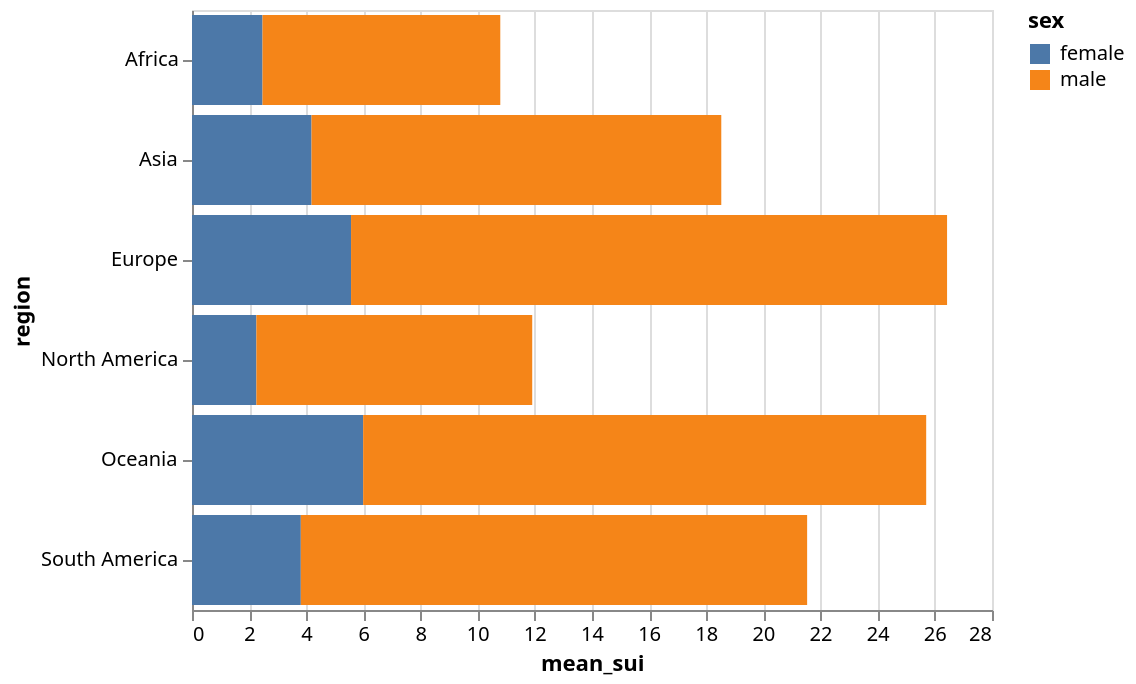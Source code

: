 {
  "config": {
    "view": {
      "width": 400,
      "height": 300
    },
    "mark": {
      "tooltip": null
    }
  },
  "data": {
    "name": "data-7a9b87d16149968285364e5da77482b0"
  },
  "mark": "bar",
  "encoding": {
    "color": {
      "type": "nominal",
      "field": "sex"
    },
    "tooltip": [
      {
        "type": "nominal",
        "field": "region"
      },
      {
        "type": "nominal",
        "field": "sex"
      },
      {
        "type": "quantitative",
        "field": "mean_sui"
      }
    ],
    "x": {
      "type": "quantitative",
      "field": "mean_sui"
    },
    "y": {
      "type": "nominal",
      "field": "region"
    }
  },
  "transform": [
    {
      "aggregate": [
        {
          "op": "mean",
          "field": "suicides/100k pop",
          "as": "mean_sui"
        }
      ],
      "groupby": [
        "region",
        "sex"
      ]
    }
  ],
  "$schema": "https://vega.github.io/schema/vega-lite/v3.4.0.json",
  "datasets": {
    "data-7a9b87d16149968285364e5da77482b0": [
      {
        "region": "Africa",
        "country": "Mauritius",
        "year": 2015,
        "sex": "female",
        "age": "15-24 years",
        "suicides_no": 7,
        "population": 94082,
        "suicides/100k pop": 7.44,
        "country-year": "Mauritius2015",
        "HDI for year": null,
        " gdp_for_year ($) ": "-1,192,614,822",
        "gdp_per_capita ($)": 10125,
        "generation": "Millenials"
      },
      {
        "region": "Africa",
        "country": "Mauritius",
        "year": 2015,
        "sex": "female",
        "age": "25-34 years",
        "suicides_no": 10,
        "population": 86613,
        "suicides/100k pop": 11.55,
        "country-year": "Mauritius2015",
        "HDI for year": null,
        " gdp_for_year ($) ": "-1,192,614,822",
        "gdp_per_capita ($)": 10125,
        "generation": "Millenials"
      },
      {
        "region": "Africa",
        "country": "Mauritius",
        "year": 2015,
        "sex": "female",
        "age": "35-54 years",
        "suicides_no": 5,
        "population": 177447,
        "suicides/100k pop": 2.82,
        "country-year": "Mauritius2015",
        "HDI for year": null,
        " gdp_for_year ($) ": "-1,192,614,822",
        "gdp_per_capita ($)": 10125,
        "generation": "Generation X"
      },
      {
        "region": "Africa",
        "country": "Mauritius",
        "year": 2015,
        "sex": "female",
        "age": "5-14 years",
        "suicides_no": 0,
        "population": 83838,
        "suicides/100k pop": 0,
        "country-year": "Mauritius2015",
        "HDI for year": null,
        " gdp_for_year ($) ": "-1,192,614,822",
        "gdp_per_capita ($)": 10125,
        "generation": "Generation Z"
      },
      {
        "region": "Africa",
        "country": "Mauritius",
        "year": 2015,
        "sex": "female",
        "age": "55-74 years",
        "suicides_no": 4,
        "population": 116373,
        "suicides/100k pop": 3.44,
        "country-year": "Mauritius2015",
        "HDI for year": null,
        " gdp_for_year ($) ": "-1,192,614,822",
        "gdp_per_capita ($)": 10125,
        "generation": "Boomers"
      },
      {
        "region": "Africa",
        "country": "Mauritius",
        "year": 2015,
        "sex": "female",
        "age": "75+ years",
        "suicides_no": 0,
        "population": 25820,
        "suicides/100k pop": 0,
        "country-year": "Mauritius2015",
        "HDI for year": null,
        " gdp_for_year ($) ": "-1,192,614,822",
        "gdp_per_capita ($)": 10125,
        "generation": "Silent"
      },
      {
        "region": "Africa",
        "country": "Mauritius",
        "year": 2015,
        "sex": "male",
        "age": "15-24 years",
        "suicides_no": 14,
        "population": 96489,
        "suicides/100k pop": 14.51,
        "country-year": "Mauritius2015",
        "HDI for year": null,
        " gdp_for_year ($) ": "-1,192,614,822",
        "gdp_per_capita ($)": 10125,
        "generation": "Millenials"
      },
      {
        "region": "Africa",
        "country": "Mauritius",
        "year": 2015,
        "sex": "male",
        "age": "25-34 years",
        "suicides_no": 16,
        "population": 88362,
        "suicides/100k pop": 18.11,
        "country-year": "Mauritius2015",
        "HDI for year": null,
        " gdp_for_year ($) ": "-1,192,614,822",
        "gdp_per_capita ($)": 10125,
        "generation": "Millenials"
      },
      {
        "region": "Africa",
        "country": "Mauritius",
        "year": 2015,
        "sex": "male",
        "age": "35-54 years",
        "suicides_no": 37,
        "population": 180202,
        "suicides/100k pop": 20.53,
        "country-year": "Mauritius2015",
        "HDI for year": null,
        " gdp_for_year ($) ": "-1,192,614,822",
        "gdp_per_capita ($)": 10125,
        "generation": "Generation X"
      },
      {
        "region": "Africa",
        "country": "Mauritius",
        "year": 2015,
        "sex": "male",
        "age": "5-14 years",
        "suicides_no": 0,
        "population": 86385,
        "suicides/100k pop": 0,
        "country-year": "Mauritius2015",
        "HDI for year": null,
        " gdp_for_year ($) ": "-1,192,614,822",
        "gdp_per_capita ($)": 10125,
        "generation": "Generation Z"
      },
      {
        "region": "Africa",
        "country": "Mauritius",
        "year": 2015,
        "sex": "male",
        "age": "55-74 years",
        "suicides_no": 9,
        "population": 103727,
        "suicides/100k pop": 8.68,
        "country-year": "Mauritius2015",
        "HDI for year": null,
        " gdp_for_year ($) ": "-1,192,614,822",
        "gdp_per_capita ($)": 10125,
        "generation": "Boomers"
      },
      {
        "region": "Africa",
        "country": "Mauritius",
        "year": 2015,
        "sex": "male",
        "age": "75+ years",
        "suicides_no": 2,
        "population": 15510,
        "suicides/100k pop": 12.89,
        "country-year": "Mauritius2015",
        "HDI for year": null,
        " gdp_for_year ($) ": "-1,192,614,822",
        "gdp_per_capita ($)": 10125,
        "generation": "Silent"
      },
      {
        "region": "Africa",
        "country": "Seychelles",
        "year": 2015,
        "sex": "female",
        "age": "15-24 years",
        "suicides_no": 1,
        "population": 5957,
        "suicides/100k pop": 16.79,
        "country-year": "Seychelles2015",
        "HDI for year": null,
        " gdp_for_year ($) ": "1,375,604,279",
        "gdp_per_capita ($)": 16005,
        "generation": "Millenials"
      },
      {
        "region": "Africa",
        "country": "Seychelles",
        "year": 2015,
        "sex": "female",
        "age": "25-34 years",
        "suicides_no": 0,
        "population": 7204,
        "suicides/100k pop": 0,
        "country-year": "Seychelles2015",
        "HDI for year": null,
        " gdp_for_year ($) ": "1,375,604,279",
        "gdp_per_capita ($)": 16005,
        "generation": "Millenials"
      },
      {
        "region": "Africa",
        "country": "Seychelles",
        "year": 2015,
        "sex": "female",
        "age": "35-54 years",
        "suicides_no": 0,
        "population": 14823,
        "suicides/100k pop": 0,
        "country-year": "Seychelles2015",
        "HDI for year": null,
        " gdp_for_year ($) ": "1,375,604,279",
        "gdp_per_capita ($)": 16005,
        "generation": "Generation X"
      },
      {
        "region": "Africa",
        "country": "Seychelles",
        "year": 2015,
        "sex": "female",
        "age": "5-14 years",
        "suicides_no": 0,
        "population": 6271,
        "suicides/100k pop": 0,
        "country-year": "Seychelles2015",
        "HDI for year": null,
        " gdp_for_year ($) ": "1,375,604,279",
        "gdp_per_capita ($)": 16005,
        "generation": "Generation Z"
      },
      {
        "region": "Africa",
        "country": "Seychelles",
        "year": 2015,
        "sex": "female",
        "age": "55-74 years",
        "suicides_no": 0,
        "population": 7198,
        "suicides/100k pop": 0,
        "country-year": "Seychelles2015",
        "HDI for year": null,
        " gdp_for_year ($) ": "1,375,604,279",
        "gdp_per_capita ($)": 16005,
        "generation": "Boomers"
      },
      {
        "region": "Africa",
        "country": "Seychelles",
        "year": 2015,
        "sex": "female",
        "age": "75+ years",
        "suicides_no": 0,
        "population": 2025,
        "suicides/100k pop": 0,
        "country-year": "Seychelles2015",
        "HDI for year": null,
        " gdp_for_year ($) ": "1,375,604,279",
        "gdp_per_capita ($)": 16005,
        "generation": "Silent"
      },
      {
        "region": "Africa",
        "country": "Seychelles",
        "year": 2015,
        "sex": "male",
        "age": "15-24 years",
        "suicides_no": 1,
        "population": 6393,
        "suicides/100k pop": 15.64,
        "country-year": "Seychelles2015",
        "HDI for year": null,
        " gdp_for_year ($) ": "1,375,604,279",
        "gdp_per_capita ($)": 16005,
        "generation": "Millenials"
      },
      {
        "region": "Africa",
        "country": "Seychelles",
        "year": 2015,
        "sex": "male",
        "age": "25-34 years",
        "suicides_no": 1,
        "population": 7565,
        "suicides/100k pop": 13.22,
        "country-year": "Seychelles2015",
        "HDI for year": null,
        " gdp_for_year ($) ": "1,375,604,279",
        "gdp_per_capita ($)": 16005,
        "generation": "Millenials"
      },
      {
        "region": "Africa",
        "country": "Seychelles",
        "year": 2015,
        "sex": "male",
        "age": "35-54 years",
        "suicides_no": 3,
        "population": 14210,
        "suicides/100k pop": 21.11,
        "country-year": "Seychelles2015",
        "HDI for year": null,
        " gdp_for_year ($) ": "1,375,604,279",
        "gdp_per_capita ($)": 16005,
        "generation": "Generation X"
      },
      {
        "region": "Africa",
        "country": "Seychelles",
        "year": 2015,
        "sex": "male",
        "age": "5-14 years",
        "suicides_no": 0,
        "population": 6324,
        "suicides/100k pop": 0,
        "country-year": "Seychelles2015",
        "HDI for year": null,
        " gdp_for_year ($) ": "1,375,604,279",
        "gdp_per_capita ($)": 16005,
        "generation": "Generation Z"
      },
      {
        "region": "Africa",
        "country": "Seychelles",
        "year": 2015,
        "sex": "male",
        "age": "55-74 years",
        "suicides_no": 1,
        "population": 6903,
        "suicides/100k pop": 14.49,
        "country-year": "Seychelles2015",
        "HDI for year": null,
        " gdp_for_year ($) ": "1,375,604,279",
        "gdp_per_capita ($)": 16005,
        "generation": "Boomers"
      },
      {
        "region": "Africa",
        "country": "Seychelles",
        "year": 2015,
        "sex": "male",
        "age": "75+ years",
        "suicides_no": 0,
        "population": 1076,
        "suicides/100k pop": 0,
        "country-year": "Seychelles2015",
        "HDI for year": null,
        " gdp_for_year ($) ": "1,375,604,279",
        "gdp_per_capita ($)": 16005,
        "generation": "Silent"
      },
      {
        "region": "Africa",
        "country": "South Africa",
        "year": 2015,
        "sex": "female",
        "age": "15-24 years",
        "suicides_no": 34,
        "population": 5105930,
        "suicides/100k pop": 0.67,
        "country-year": "South Africa2015",
        "HDI for year": null,
        " gdp_for_year ($) ": "-86,540,706",
        "gdp_per_capita ($)": 6403,
        "generation": "Millenials"
      },
      {
        "region": "Africa",
        "country": "South Africa",
        "year": 2015,
        "sex": "female",
        "age": "25-34 years",
        "suicides_no": 27,
        "population": 4822164,
        "suicides/100k pop": 0.56,
        "country-year": "South Africa2015",
        "HDI for year": null,
        " gdp_for_year ($) ": "-86,540,706",
        "gdp_per_capita ($)": 6403,
        "generation": "Millenials"
      },
      {
        "region": "Africa",
        "country": "South Africa",
        "year": 2015,
        "sex": "female",
        "age": "35-54 years",
        "suicides_no": 26,
        "population": 6396045,
        "suicides/100k pop": 0.41,
        "country-year": "South Africa2015",
        "HDI for year": null,
        " gdp_for_year ($) ": "-86,540,706",
        "gdp_per_capita ($)": 6403,
        "generation": "Generation X"
      },
      {
        "region": "Africa",
        "country": "South Africa",
        "year": 2015,
        "sex": "female",
        "age": "5-14 years",
        "suicides_no": 6,
        "population": 5243427,
        "suicides/100k pop": 0.11,
        "country-year": "South Africa2015",
        "HDI for year": null,
        " gdp_for_year ($) ": "-86,540,706",
        "gdp_per_capita ($)": 6403,
        "generation": "Generation Z"
      },
      {
        "region": "Africa",
        "country": "South Africa",
        "year": 2015,
        "sex": "female",
        "age": "55-74 years",
        "suicides_no": 10,
        "population": 3155486,
        "suicides/100k pop": 0.32,
        "country-year": "South Africa2015",
        "HDI for year": null,
        " gdp_for_year ($) ": "-86,540,706",
        "gdp_per_capita ($)": 6403,
        "generation": "Boomers"
      },
      {
        "region": "Africa",
        "country": "South Africa",
        "year": 2015,
        "sex": "female",
        "age": "75+ years",
        "suicides_no": 2,
        "population": 615701,
        "suicides/100k pop": 0.32,
        "country-year": "South Africa2015",
        "HDI for year": null,
        " gdp_for_year ($) ": "-86,540,706",
        "gdp_per_capita ($)": 6403,
        "generation": "Silent"
      },
      {
        "region": "Africa",
        "country": "South Africa",
        "year": 2015,
        "sex": "male",
        "age": "15-24 years",
        "suicides_no": 90,
        "population": 5190482,
        "suicides/100k pop": 1.73,
        "country-year": "South Africa2015",
        "HDI for year": null,
        " gdp_for_year ($) ": "-86,540,706",
        "gdp_per_capita ($)": 6403,
        "generation": "Millenials"
      },
      {
        "region": "Africa",
        "country": "South Africa",
        "year": 2015,
        "sex": "male",
        "age": "25-34 years",
        "suicides_no": 126,
        "population": 5001052,
        "suicides/100k pop": 2.52,
        "country-year": "South Africa2015",
        "HDI for year": null,
        " gdp_for_year ($) ": "-86,540,706",
        "gdp_per_capita ($)": 6403,
        "generation": "Millenials"
      },
      {
        "region": "Africa",
        "country": "South Africa",
        "year": 2015,
        "sex": "male",
        "age": "35-54 years",
        "suicides_no": 101,
        "population": 6066751,
        "suicides/100k pop": 1.66,
        "country-year": "South Africa2015",
        "HDI for year": null,
        " gdp_for_year ($) ": "-86,540,706",
        "gdp_per_capita ($)": 6403,
        "generation": "Generation X"
      },
      {
        "region": "Africa",
        "country": "South Africa",
        "year": 2015,
        "sex": "male",
        "age": "5-14 years",
        "suicides_no": 11,
        "population": 5318168,
        "suicides/100k pop": 0.21,
        "country-year": "South Africa2015",
        "HDI for year": null,
        " gdp_for_year ($) ": "-86,540,706",
        "gdp_per_capita ($)": 6403,
        "generation": "Generation Z"
      },
      {
        "region": "Africa",
        "country": "South Africa",
        "year": 2015,
        "sex": "male",
        "age": "55-74 years",
        "suicides_no": 41,
        "population": 2426511,
        "suicides/100k pop": 1.69,
        "country-year": "South Africa2015",
        "HDI for year": null,
        " gdp_for_year ($) ": "-86,540,706",
        "gdp_per_capita ($)": 6403,
        "generation": "Boomers"
      },
      {
        "region": "Africa",
        "country": "South Africa",
        "year": 2015,
        "sex": "male",
        "age": "75+ years",
        "suicides_no": 8,
        "population": 285743,
        "suicides/100k pop": 2.8,
        "country-year": "South Africa2015",
        "HDI for year": null,
        " gdp_for_year ($) ": "-86,540,706",
        "gdp_per_capita ($)": 6403,
        "generation": "Silent"
      },
      {
        "region": "Asia",
        "country": "Israel",
        "year": 2015,
        "sex": "female",
        "age": "15-24 years",
        "suicides_no": 8,
        "population": 617440,
        "suicides/100k pop": 1.3,
        "country-year": "Israel2015",
        "HDI for year": null,
        " gdp_for_year ($) ": "-1,553,871,030",
        "gdp_per_capita ($)": 39793,
        "generation": "Millenials"
      },
      {
        "region": "Asia",
        "country": "Israel",
        "year": 2015,
        "sex": "female",
        "age": "25-34 years",
        "suicides_no": 13,
        "population": 581972,
        "suicides/100k pop": 2.23,
        "country-year": "Israel2015",
        "HDI for year": null,
        " gdp_for_year ($) ": "-1,553,871,030",
        "gdp_per_capita ($)": 39793,
        "generation": "Millenials"
      },
      {
        "region": "Asia",
        "country": "Israel",
        "year": 2015,
        "sex": "female",
        "age": "35-54 years",
        "suicides_no": 20,
        "population": 967412,
        "suicides/100k pop": 2.07,
        "country-year": "Israel2015",
        "HDI for year": null,
        " gdp_for_year ($) ": "-1,553,871,030",
        "gdp_per_capita ($)": 39793,
        "generation": "Generation X"
      },
      {
        "region": "Asia",
        "country": "Israel",
        "year": 2015,
        "sex": "female",
        "age": "5-14 years",
        "suicides_no": 1,
        "population": 733603,
        "suicides/100k pop": 0.14,
        "country-year": "Israel2015",
        "HDI for year": null,
        " gdp_for_year ($) ": "-1,553,871,030",
        "gdp_per_capita ($)": 39793,
        "generation": "Generation Z"
      },
      {
        "region": "Asia",
        "country": "Israel",
        "year": 2015,
        "sex": "female",
        "age": "55-74 years",
        "suicides_no": 17,
        "population": 664823,
        "suicides/100k pop": 2.56,
        "country-year": "Israel2015",
        "HDI for year": null,
        " gdp_for_year ($) ": "-1,553,871,030",
        "gdp_per_capita ($)": 39793,
        "generation": "Boomers"
      },
      {
        "region": "Asia",
        "country": "Israel",
        "year": 2015,
        "sex": "female",
        "age": "75+ years",
        "suicides_no": 14,
        "population": 241083,
        "suicides/100k pop": 5.81,
        "country-year": "Israel2015",
        "HDI for year": null,
        " gdp_for_year ($) ": "-1,553,871,030",
        "gdp_per_capita ($)": 39793,
        "generation": "Silent"
      },
      {
        "region": "Asia",
        "country": "Israel",
        "year": 2015,
        "sex": "male",
        "age": "15-24 years",
        "suicides_no": 35,
        "population": 644674,
        "suicides/100k pop": 5.43,
        "country-year": "Israel2015",
        "HDI for year": null,
        " gdp_for_year ($) ": "-1,553,871,030",
        "gdp_per_capita ($)": 39793,
        "generation": "Millenials"
      },
      {
        "region": "Asia",
        "country": "Israel",
        "year": 2015,
        "sex": "male",
        "age": "25-34 years",
        "suicides_no": 45,
        "population": 586251,
        "suicides/100k pop": 7.68,
        "country-year": "Israel2015",
        "HDI for year": null,
        " gdp_for_year ($) ": "-1,553,871,030",
        "gdp_per_capita ($)": 39793,
        "generation": "Millenials"
      },
      {
        "region": "Asia",
        "country": "Israel",
        "year": 2015,
        "sex": "male",
        "age": "35-54 years",
        "suicides_no": 92,
        "population": 944406,
        "suicides/100k pop": 9.74,
        "country-year": "Israel2015",
        "HDI for year": null,
        " gdp_for_year ($) ": "-1,553,871,030",
        "gdp_per_capita ($)": 39793,
        "generation": "Generation X"
      },
      {
        "region": "Asia",
        "country": "Israel",
        "year": 2015,
        "sex": "male",
        "age": "5-14 years",
        "suicides_no": 2,
        "population": 770443,
        "suicides/100k pop": 0.26,
        "country-year": "Israel2015",
        "HDI for year": null,
        " gdp_for_year ($) ": "-1,553,871,030",
        "gdp_per_capita ($)": 39793,
        "generation": "Generation Z"
      },
      {
        "region": "Asia",
        "country": "Israel",
        "year": 2015,
        "sex": "male",
        "age": "55-74 years",
        "suicides_no": 65,
        "population": 595247,
        "suicides/100k pop": 10.92,
        "country-year": "Israel2015",
        "HDI for year": null,
        " gdp_for_year ($) ": "-1,553,871,030",
        "gdp_per_capita ($)": 39793,
        "generation": "Boomers"
      },
      {
        "region": "Asia",
        "country": "Israel",
        "year": 2015,
        "sex": "male",
        "age": "75+ years",
        "suicides_no": 30,
        "population": 168826,
        "suicides/100k pop": 17.77,
        "country-year": "Israel2015",
        "HDI for year": null,
        " gdp_for_year ($) ": "-1,553,871,030",
        "gdp_per_capita ($)": 39793,
        "generation": "Silent"
      },
      {
        "region": "Asia",
        "country": "Japan",
        "year": 2015,
        "sex": "female",
        "age": "15-24 years",
        "suicides_no": 408,
        "population": 5772938,
        "suicides/100k pop": 7.07,
        "country-year": "Japan2015",
        "HDI for year": null,
        " gdp_for_year ($) ": "1,226,209,070",
        "gdp_per_capita ($)": 36510,
        "generation": "Millenials"
      },
      {
        "region": "Asia",
        "country": "Japan",
        "year": 2015,
        "sex": "female",
        "age": "25-34 years",
        "suicides_no": 685,
        "population": 6614211,
        "suicides/100k pop": 10.36,
        "country-year": "Japan2015",
        "HDI for year": null,
        " gdp_for_year ($) ": "1,226,209,070",
        "gdp_per_capita ($)": 36510,
        "generation": "Millenials"
      },
      {
        "region": "Asia",
        "country": "Japan",
        "year": 2015,
        "sex": "female",
        "age": "35-54 years",
        "suicides_no": 2024,
        "population": 16991218,
        "suicides/100k pop": 11.91,
        "country-year": "Japan2015",
        "HDI for year": null,
        " gdp_for_year ($) ": "1,226,209,070",
        "gdp_per_capita ($)": 36510,
        "generation": "Generation X"
      },
      {
        "region": "Asia",
        "country": "Japan",
        "year": 2015,
        "sex": "female",
        "age": "5-14 years",
        "suicides_no": 28,
        "population": 5287719,
        "suicides/100k pop": 0.53,
        "country-year": "Japan2015",
        "HDI for year": null,
        " gdp_for_year ($) ": "1,226,209,070",
        "gdp_per_capita ($)": 36510,
        "generation": "Generation Z"
      },
      {
        "region": "Asia",
        "country": "Japan",
        "year": 2015,
        "sex": "female",
        "age": "55-74 years",
        "suicides_no": 2292,
        "population": 17232482,
        "suicides/100k pop": 13.3,
        "country-year": "Japan2015",
        "HDI for year": null,
        " gdp_for_year ($) ": "1,226,209,070",
        "gdp_per_capita ($)": 36510,
        "generation": "Boomers"
      },
      {
        "region": "Asia",
        "country": "Japan",
        "year": 2015,
        "sex": "female",
        "age": "75+ years",
        "suicides_no": 1509,
        "population": 9983066,
        "suicides/100k pop": 15.12,
        "country-year": "Japan2015",
        "HDI for year": null,
        " gdp_for_year ($) ": "1,226,209,070",
        "gdp_per_capita ($)": 36510,
        "generation": "Silent"
      },
      {
        "region": "Asia",
        "country": "Japan",
        "year": 2015,
        "sex": "male",
        "age": "15-24 years",
        "suicides_no": 1091,
        "population": 6088330,
        "suicides/100k pop": 17.92,
        "country-year": "Japan2015",
        "HDI for year": null,
        " gdp_for_year ($) ": "1,226,209,070",
        "gdp_per_capita ($)": 36510,
        "generation": "Millenials"
      },
      {
        "region": "Asia",
        "country": "Japan",
        "year": 2015,
        "sex": "male",
        "age": "25-34 years",
        "suicides_no": 1948,
        "population": 6862886,
        "suicides/100k pop": 28.38,
        "country-year": "Japan2015",
        "HDI for year": null,
        " gdp_for_year ($) ": "1,226,209,070",
        "gdp_per_capita ($)": 36510,
        "generation": "Millenials"
      },
      {
        "region": "Asia",
        "country": "Japan",
        "year": 2015,
        "sex": "male",
        "age": "35-54 years",
        "suicides_no": 5507,
        "population": 17461022,
        "suicides/100k pop": 31.54,
        "country-year": "Japan2015",
        "HDI for year": null,
        " gdp_for_year ($) ": "1,226,209,070",
        "gdp_per_capita ($)": 36510,
        "generation": "Generation X"
      },
      {
        "region": "Asia",
        "country": "Japan",
        "year": 2015,
        "sex": "male",
        "age": "5-14 years",
        "suicides_no": 62,
        "population": 5553851,
        "suicides/100k pop": 1.12,
        "country-year": "Japan2015",
        "HDI for year": null,
        " gdp_for_year ($) ": "1,226,209,070",
        "gdp_per_capita ($)": 36510,
        "generation": "Generation Z"
      },
      {
        "region": "Asia",
        "country": "Japan",
        "year": 2015,
        "sex": "male",
        "age": "55-74 years",
        "suicides_no": 5241,
        "population": 16239222,
        "suicides/100k pop": 32.27,
        "country-year": "Japan2015",
        "HDI for year": null,
        " gdp_for_year ($) ": "1,226,209,070",
        "gdp_per_capita ($)": 36510,
        "generation": "Boomers"
      },
      {
        "region": "Asia",
        "country": "Japan",
        "year": 2015,
        "sex": "male",
        "age": "75+ years",
        "suicides_no": 2297,
        "population": 6289365,
        "suicides/100k pop": 36.52,
        "country-year": "Japan2015",
        "HDI for year": null,
        " gdp_for_year ($) ": "1,226,209,070",
        "gdp_per_capita ($)": 36510,
        "generation": "Silent"
      },
      {
        "region": "Asia",
        "country": "Kazakhstan",
        "year": 2015,
        "sex": "female",
        "age": "15-24 years",
        "suicides_no": 127,
        "population": 1285407,
        "suicides/100k pop": 9.88,
        "country-year": "Kazakhstan2015",
        "HDI for year": null,
        " gdp_for_year ($) ": "-295,161,579",
        "gdp_per_capita ($)": 11784,
        "generation": "Millenials"
      },
      {
        "region": "Asia",
        "country": "Kazakhstan",
        "year": 2015,
        "sex": "female",
        "age": "25-34 years",
        "suicides_no": 108,
        "population": 1524321,
        "suicides/100k pop": 7.09,
        "country-year": "Kazakhstan2015",
        "HDI for year": null,
        " gdp_for_year ($) ": "-295,161,579",
        "gdp_per_capita ($)": 11784,
        "generation": "Millenials"
      },
      {
        "region": "Asia",
        "country": "Kazakhstan",
        "year": 2015,
        "sex": "female",
        "age": "35-54 years",
        "suicides_no": 175,
        "population": 2313458,
        "suicides/100k pop": 7.56,
        "country-year": "Kazakhstan2015",
        "HDI for year": null,
        " gdp_for_year ($) ": "-295,161,579",
        "gdp_per_capita ($)": 11784,
        "generation": "Generation X"
      },
      {
        "region": "Asia",
        "country": "Kazakhstan",
        "year": 2015,
        "sex": "female",
        "age": "5-14 years",
        "suicides_no": 13,
        "population": 1370388,
        "suicides/100k pop": 0.95,
        "country-year": "Kazakhstan2015",
        "HDI for year": null,
        " gdp_for_year ($) ": "-295,161,579",
        "gdp_per_capita ($)": 11784,
        "generation": "Generation Z"
      },
      {
        "region": "Asia",
        "country": "Kazakhstan",
        "year": 2015,
        "sex": "female",
        "age": "55-74 years",
        "suicides_no": 65,
        "population": 1306669,
        "suicides/100k pop": 4.97,
        "country-year": "Kazakhstan2015",
        "HDI for year": null,
        " gdp_for_year ($) ": "-295,161,579",
        "gdp_per_capita ($)": 11784,
        "generation": "Boomers"
      },
      {
        "region": "Asia",
        "country": "Kazakhstan",
        "year": 2015,
        "sex": "female",
        "age": "75+ years",
        "suicides_no": 42,
        "population": 343577,
        "suicides/100k pop": 12.22,
        "country-year": "Kazakhstan2015",
        "HDI for year": null,
        " gdp_for_year ($) ": "-295,161,579",
        "gdp_per_capita ($)": 11784,
        "generation": "Silent"
      },
      {
        "region": "Asia",
        "country": "Kazakhstan",
        "year": 2015,
        "sex": "male",
        "age": "15-24 years",
        "suicides_no": 312,
        "population": 1326082,
        "suicides/100k pop": 23.53,
        "country-year": "Kazakhstan2015",
        "HDI for year": null,
        " gdp_for_year ($) ": "-295,161,579",
        "gdp_per_capita ($)": 11784,
        "generation": "Millenials"
      },
      {
        "region": "Asia",
        "country": "Kazakhstan",
        "year": 2015,
        "sex": "male",
        "age": "25-34 years",
        "suicides_no": 603,
        "population": 1492576,
        "suicides/100k pop": 40.4,
        "country-year": "Kazakhstan2015",
        "HDI for year": null,
        " gdp_for_year ($) ": "-295,161,579",
        "gdp_per_capita ($)": 11784,
        "generation": "Millenials"
      },
      {
        "region": "Asia",
        "country": "Kazakhstan",
        "year": 2015,
        "sex": "male",
        "age": "35-54 years",
        "suicides_no": 962,
        "population": 2130654,
        "suicides/100k pop": 45.15,
        "country-year": "Kazakhstan2015",
        "HDI for year": null,
        " gdp_for_year ($) ": "-295,161,579",
        "gdp_per_capita ($)": 11784,
        "generation": "Generation X"
      },
      {
        "region": "Asia",
        "country": "Kazakhstan",
        "year": 2015,
        "sex": "male",
        "age": "5-14 years",
        "suicides_no": 30,
        "population": 1445862,
        "suicides/100k pop": 2.07,
        "country-year": "Kazakhstan2015",
        "HDI for year": null,
        " gdp_for_year ($) ": "-295,161,579",
        "gdp_per_capita ($)": 11784,
        "generation": "Generation Z"
      },
      {
        "region": "Asia",
        "country": "Kazakhstan",
        "year": 2015,
        "sex": "male",
        "age": "55-74 years",
        "suicides_no": 363,
        "population": 951365,
        "suicides/100k pop": 38.16,
        "country-year": "Kazakhstan2015",
        "HDI for year": null,
        " gdp_for_year ($) ": "-295,161,579",
        "gdp_per_capita ($)": 11784,
        "generation": "Boomers"
      },
      {
        "region": "Asia",
        "country": "Kazakhstan",
        "year": 2015,
        "sex": "male",
        "age": "75+ years",
        "suicides_no": 72,
        "population": 156393,
        "suicides/100k pop": 46.04,
        "country-year": "Kazakhstan2015",
        "HDI for year": null,
        " gdp_for_year ($) ": "-295,161,579",
        "gdp_per_capita ($)": 11784,
        "generation": "Silent"
      },
      {
        "region": "Asia",
        "country": "Kyrgyzstan",
        "year": 2015,
        "sex": "female",
        "age": "15-24 years",
        "suicides_no": 35,
        "population": 537476,
        "suicides/100k pop": 6.51,
        "country-year": "Kyrgyzstan2015",
        "HDI for year": null,
        " gdp_for_year ($) ": "-1,911,756,252",
        "gdp_per_capita ($)": 1285,
        "generation": "Millenials"
      },
      {
        "region": "Asia",
        "country": "Kyrgyzstan",
        "year": 2015,
        "sex": "female",
        "age": "25-34 years",
        "suicides_no": 12,
        "population": 509797,
        "suicides/100k pop": 2.35,
        "country-year": "Kyrgyzstan2015",
        "HDI for year": null,
        " gdp_for_year ($) ": "-1,911,756,252",
        "gdp_per_capita ($)": 1285,
        "generation": "Millenials"
      },
      {
        "region": "Asia",
        "country": "Kyrgyzstan",
        "year": 2015,
        "sex": "female",
        "age": "35-54 years",
        "suicides_no": 25,
        "population": 669556,
        "suicides/100k pop": 3.73,
        "country-year": "Kyrgyzstan2015",
        "HDI for year": null,
        " gdp_for_year ($) ": "-1,911,756,252",
        "gdp_per_capita ($)": 1285,
        "generation": "Generation X"
      },
      {
        "region": "Asia",
        "country": "Kyrgyzstan",
        "year": 2015,
        "sex": "female",
        "age": "5-14 years",
        "suicides_no": 7,
        "population": 547463,
        "suicides/100k pop": 1.28,
        "country-year": "Kyrgyzstan2015",
        "HDI for year": null,
        " gdp_for_year ($) ": "-1,911,756,252",
        "gdp_per_capita ($)": 1285,
        "generation": "Generation Z"
      },
      {
        "region": "Asia",
        "country": "Kyrgyzstan",
        "year": 2015,
        "sex": "female",
        "age": "55-74 years",
        "suicides_no": 7,
        "population": 301107,
        "suicides/100k pop": 2.32,
        "country-year": "Kyrgyzstan2015",
        "HDI for year": null,
        " gdp_for_year ($) ": "-1,911,756,252",
        "gdp_per_capita ($)": 1285,
        "generation": "Boomers"
      },
      {
        "region": "Asia",
        "country": "Kyrgyzstan",
        "year": 2015,
        "sex": "female",
        "age": "75+ years",
        "suicides_no": 4,
        "population": 72276,
        "suicides/100k pop": 5.53,
        "country-year": "Kyrgyzstan2015",
        "HDI for year": null,
        " gdp_for_year ($) ": "-1,911,756,252",
        "gdp_per_capita ($)": 1285,
        "generation": "Silent"
      },
      {
        "region": "Asia",
        "country": "Kyrgyzstan",
        "year": 2015,
        "sex": "male",
        "age": "15-24 years",
        "suicides_no": 65,
        "population": 557006,
        "suicides/100k pop": 11.67,
        "country-year": "Kyrgyzstan2015",
        "HDI for year": null,
        " gdp_for_year ($) ": "-1,911,756,252",
        "gdp_per_capita ($)": 1285,
        "generation": "Millenials"
      },
      {
        "region": "Asia",
        "country": "Kyrgyzstan",
        "year": 2015,
        "sex": "male",
        "age": "25-34 years",
        "suicides_no": 68,
        "population": 513358,
        "suicides/100k pop": 13.25,
        "country-year": "Kyrgyzstan2015",
        "HDI for year": null,
        " gdp_for_year ($) ": "-1,911,756,252",
        "gdp_per_capita ($)": 1285,
        "generation": "Millenials"
      },
      {
        "region": "Asia",
        "country": "Kyrgyzstan",
        "year": 2015,
        "sex": "male",
        "age": "35-54 years",
        "suicides_no": 134,
        "population": 635515,
        "suicides/100k pop": 21.09,
        "country-year": "Kyrgyzstan2015",
        "HDI for year": null,
        " gdp_for_year ($) ": "-1,911,756,252",
        "gdp_per_capita ($)": 1285,
        "generation": "Generation X"
      },
      {
        "region": "Asia",
        "country": "Kyrgyzstan",
        "year": 2015,
        "sex": "male",
        "age": "5-14 years",
        "suicides_no": 18,
        "population": 569962,
        "suicides/100k pop": 3.16,
        "country-year": "Kyrgyzstan2015",
        "HDI for year": null,
        " gdp_for_year ($) ": "-1,911,756,252",
        "gdp_per_capita ($)": 1285,
        "generation": "Generation Z"
      },
      {
        "region": "Asia",
        "country": "Kyrgyzstan",
        "year": 2015,
        "sex": "male",
        "age": "55-74 years",
        "suicides_no": 37,
        "population": 241078,
        "suicides/100k pop": 15.35,
        "country-year": "Kyrgyzstan2015",
        "HDI for year": null,
        " gdp_for_year ($) ": "-1,911,756,252",
        "gdp_per_capita ($)": 1285,
        "generation": "Boomers"
      },
      {
        "region": "Asia",
        "country": "Kyrgyzstan",
        "year": 2015,
        "sex": "male",
        "age": "75+ years",
        "suicides_no": 5,
        "population": 41233,
        "suicides/100k pop": 12.13,
        "country-year": "Kyrgyzstan2015",
        "HDI for year": null,
        " gdp_for_year ($) ": "-1,911,756,252",
        "gdp_per_capita ($)": 1285,
        "generation": "Silent"
      },
      {
        "region": "Asia",
        "country": "Qatar",
        "year": 2015,
        "sex": "female",
        "age": "15-24 years",
        "suicides_no": 2,
        "population": 85120,
        "suicides/100k pop": 2.35,
        "country-year": "Qatar2015",
        "HDI for year": null,
        " gdp_for_year ($) ": "1,432,726,268",
        "gdp_per_capita ($)": 69937,
        "generation": "Millenials"
      },
      {
        "region": "Asia",
        "country": "Qatar",
        "year": 2015,
        "sex": "female",
        "age": "25-34 years",
        "suicides_no": 2,
        "population": 162310,
        "suicides/100k pop": 1.23,
        "country-year": "Qatar2015",
        "HDI for year": null,
        " gdp_for_year ($) ": "1,432,726,268",
        "gdp_per_capita ($)": 69937,
        "generation": "Millenials"
      },
      {
        "region": "Asia",
        "country": "Qatar",
        "year": 2015,
        "sex": "female",
        "age": "35-54 years",
        "suicides_no": 5,
        "population": 169638,
        "suicides/100k pop": 2.95,
        "country-year": "Qatar2015",
        "HDI for year": null,
        " gdp_for_year ($) ": "1,432,726,268",
        "gdp_per_capita ($)": 69937,
        "generation": "Generation X"
      },
      {
        "region": "Asia",
        "country": "Qatar",
        "year": 2015,
        "sex": "female",
        "age": "5-14 years",
        "suicides_no": 0,
        "population": 104727,
        "suicides/100k pop": 0,
        "country-year": "Qatar2015",
        "HDI for year": null,
        " gdp_for_year ($) ": "1,432,726,268",
        "gdp_per_capita ($)": 69937,
        "generation": "Generation Z"
      },
      {
        "region": "Asia",
        "country": "Qatar",
        "year": 2015,
        "sex": "female",
        "age": "55-74 years",
        "suicides_no": 0,
        "population": 23389,
        "suicides/100k pop": 0,
        "country-year": "Qatar2015",
        "HDI for year": null,
        " gdp_for_year ($) ": "1,432,726,268",
        "gdp_per_capita ($)": 69937,
        "generation": "Boomers"
      },
      {
        "region": "Asia",
        "country": "Qatar",
        "year": 2015,
        "sex": "female",
        "age": "75+ years",
        "suicides_no": 0,
        "population": 2996,
        "suicides/100k pop": 0,
        "country-year": "Qatar2015",
        "HDI for year": null,
        " gdp_for_year ($) ": "1,432,726,268",
        "gdp_per_capita ($)": 69937,
        "generation": "Silent"
      },
      {
        "region": "Asia",
        "country": "Qatar",
        "year": 2015,
        "sex": "male",
        "age": "15-24 years",
        "suicides_no": 13,
        "population": 277494,
        "suicides/100k pop": 4.68,
        "country-year": "Qatar2015",
        "HDI for year": null,
        " gdp_for_year ($) ": "1,432,726,268",
        "gdp_per_capita ($)": 69937,
        "generation": "Millenials"
      },
      {
        "region": "Asia",
        "country": "Qatar",
        "year": 2015,
        "sex": "male",
        "age": "25-34 years",
        "suicides_no": 20,
        "population": 672458,
        "suicides/100k pop": 2.97,
        "country-year": "Qatar2015",
        "HDI for year": null,
        " gdp_for_year ($) ": "1,432,726,268",
        "gdp_per_capita ($)": 69937,
        "generation": "Millenials"
      },
      {
        "region": "Asia",
        "country": "Qatar",
        "year": 2015,
        "sex": "male",
        "age": "35-54 years",
        "suicides_no": 23,
        "population": 651297,
        "suicides/100k pop": 3.53,
        "country-year": "Qatar2015",
        "HDI for year": null,
        " gdp_for_year ($) ": "1,432,726,268",
        "gdp_per_capita ($)": 69937,
        "generation": "Generation X"
      },
      {
        "region": "Asia",
        "country": "Qatar",
        "year": 2015,
        "sex": "male",
        "age": "5-14 years",
        "suicides_no": 0,
        "population": 110987,
        "suicides/100k pop": 0,
        "country-year": "Qatar2015",
        "HDI for year": null,
        " gdp_for_year ($) ": "1,432,726,268",
        "gdp_per_capita ($)": 69937,
        "generation": "Generation Z"
      },
      {
        "region": "Asia",
        "country": "Qatar",
        "year": 2015,
        "sex": "male",
        "age": "55-74 years",
        "suicides_no": 1,
        "population": 88140,
        "suicides/100k pop": 1.13,
        "country-year": "Qatar2015",
        "HDI for year": null,
        " gdp_for_year ($) ": "1,432,726,268",
        "gdp_per_capita ($)": 69937,
        "generation": "Boomers"
      },
      {
        "region": "Asia",
        "country": "Qatar",
        "year": 2015,
        "sex": "male",
        "age": "75+ years",
        "suicides_no": 0,
        "population": 5591,
        "suicides/100k pop": 0,
        "country-year": "Qatar2015",
        "HDI for year": null,
        " gdp_for_year ($) ": "1,432,726,268",
        "gdp_per_capita ($)": 69937,
        "generation": "Silent"
      },
      {
        "region": "Asia",
        "country": "Russian Federation",
        "year": 2015,
        "sex": "female",
        "age": "15-24 years",
        "suicides_no": 378,
        "population": 7653174,
        "suicides/100k pop": 4.94,
        "country-year": "Russian Federation2015",
        "HDI for year": null,
        " gdp_for_year ($) ": "-1,693,861,933",
        "gdp_per_capita ($)": 9987,
        "generation": "Millenials"
      },
      {
        "region": "Asia",
        "country": "Russian Federation",
        "year": 2015,
        "sex": "female",
        "age": "25-34 years",
        "suicides_no": 730,
        "population": 12264840,
        "suicides/100k pop": 5.95,
        "country-year": "Russian Federation2015",
        "HDI for year": null,
        " gdp_for_year ($) ": "-1,693,861,933",
        "gdp_per_capita ($)": 9987,
        "generation": "Millenials"
      },
      {
        "region": "Asia",
        "country": "Russian Federation",
        "year": 2015,
        "sex": "female",
        "age": "35-54 years",
        "suicides_no": 1391,
        "population": 21387236,
        "suicides/100k pop": 6.5,
        "country-year": "Russian Federation2015",
        "HDI for year": null,
        " gdp_for_year ($) ": "-1,693,861,933",
        "gdp_per_capita ($)": 9987,
        "generation": "Generation X"
      },
      {
        "region": "Asia",
        "country": "Russian Federation",
        "year": 2015,
        "sex": "female",
        "age": "5-14 years",
        "suicides_no": 57,
        "population": 7464309,
        "suicides/100k pop": 0.76,
        "country-year": "Russian Federation2015",
        "HDI for year": null,
        " gdp_for_year ($) ": "-1,693,861,933",
        "gdp_per_capita ($)": 9987,
        "generation": "Generation Z"
      },
      {
        "region": "Asia",
        "country": "Russian Federation",
        "year": 2015,
        "sex": "female",
        "age": "55-74 years",
        "suicides_no": 1062,
        "population": 18280577,
        "suicides/100k pop": 5.81,
        "country-year": "Russian Federation2015",
        "HDI for year": null,
        " gdp_for_year ($) ": "-1,693,861,933",
        "gdp_per_capita ($)": 9987,
        "generation": "Boomers"
      },
      {
        "region": "Asia",
        "country": "Russian Federation",
        "year": 2015,
        "sex": "female",
        "age": "75+ years",
        "suicides_no": 953,
        "population": 6957819,
        "suicides/100k pop": 13.7,
        "country-year": "Russian Federation2015",
        "HDI for year": null,
        " gdp_for_year ($) ": "-1,693,861,933",
        "gdp_per_capita ($)": 9987,
        "generation": "Silent"
      },
      {
        "region": "Asia",
        "country": "Russian Federation",
        "year": 2015,
        "sex": "male",
        "age": "15-24 years",
        "suicides_no": 1928,
        "population": 7995706,
        "suicides/100k pop": 24.11,
        "country-year": "Russian Federation2015",
        "HDI for year": null,
        " gdp_for_year ($) ": "-1,693,861,933",
        "gdp_per_capita ($)": 9987,
        "generation": "Millenials"
      },
      {
        "region": "Asia",
        "country": "Russian Federation",
        "year": 2015,
        "sex": "male",
        "age": "25-34 years",
        "suicides_no": 4994,
        "population": 12407057,
        "suicides/100k pop": 40.25,
        "country-year": "Russian Federation2015",
        "HDI for year": null,
        " gdp_for_year ($) ": "-1,693,861,933",
        "gdp_per_capita ($)": 9987,
        "generation": "Millenials"
      },
      {
        "region": "Asia",
        "country": "Russian Federation",
        "year": 2015,
        "sex": "male",
        "age": "35-54 years",
        "suicides_no": 7898,
        "population": 19598084,
        "suicides/100k pop": 40.3,
        "country-year": "Russian Federation2015",
        "HDI for year": null,
        " gdp_for_year ($) ": "-1,693,861,933",
        "gdp_per_capita ($)": 9987,
        "generation": "Generation X"
      },
      {
        "region": "Asia",
        "country": "Russian Federation",
        "year": 2015,
        "sex": "male",
        "age": "5-14 years",
        "suicides_no": 79,
        "population": 7836667,
        "suicides/100k pop": 1.01,
        "country-year": "Russian Federation2015",
        "HDI for year": null,
        " gdp_for_year ($) ": "-1,693,861,933",
        "gdp_per_capita ($)": 9987,
        "generation": "Generation Z"
      },
      {
        "region": "Asia",
        "country": "Russian Federation",
        "year": 2015,
        "sex": "male",
        "age": "55-74 years",
        "suicides_no": 4443,
        "population": 12564884,
        "suicides/100k pop": 35.36,
        "country-year": "Russian Federation2015",
        "HDI for year": null,
        " gdp_for_year ($) ": "-1,693,861,933",
        "gdp_per_capita ($)": 9987,
        "generation": "Boomers"
      },
      {
        "region": "Asia",
        "country": "Russian Federation",
        "year": 2015,
        "sex": "male",
        "age": "75+ years",
        "suicides_no": 1519,
        "population": 2608590,
        "suicides/100k pop": 58.23,
        "country-year": "Russian Federation2015",
        "HDI for year": null,
        " gdp_for_year ($) ": "-1,693,861,933",
        "gdp_per_capita ($)": 9987,
        "generation": "Silent"
      },
      {
        "region": "Asia",
        "country": "Singapore",
        "year": 2015,
        "sex": "female",
        "age": "15-24 years",
        "suicides_no": 15,
        "population": 249249,
        "suicides/100k pop": 6.02,
        "country-year": "Singapore2015",
        "HDI for year": null,
        " gdp_for_year ($) ": "-844,918,342",
        "gdp_per_capita ($)": 81766,
        "generation": "Millenials"
      },
      {
        "region": "Asia",
        "country": "Singapore",
        "year": 2015,
        "sex": "female",
        "age": "25-34 years",
        "suicides_no": 18,
        "population": 291298,
        "suicides/100k pop": 6.18,
        "country-year": "Singapore2015",
        "HDI for year": null,
        " gdp_for_year ($) ": "-844,918,342",
        "gdp_per_capita ($)": 81766,
        "generation": "Millenials"
      },
      {
        "region": "Asia",
        "country": "Singapore",
        "year": 2015,
        "sex": "female",
        "age": "35-54 years",
        "suicides_no": 36,
        "population": 629999,
        "suicides/100k pop": 5.71,
        "country-year": "Singapore2015",
        "HDI for year": null,
        " gdp_for_year ($) ": "-844,918,342",
        "gdp_per_capita ($)": 81766,
        "generation": "Generation X"
      },
      {
        "region": "Asia",
        "country": "Singapore",
        "year": 2015,
        "sex": "female",
        "age": "5-14 years",
        "suicides_no": 1,
        "population": 205578,
        "suicides/100k pop": 0.49,
        "country-year": "Singapore2015",
        "HDI for year": null,
        " gdp_for_year ($) ": "-844,918,342",
        "gdp_per_capita ($)": 81766,
        "generation": "Generation Z"
      },
      {
        "region": "Asia",
        "country": "Singapore",
        "year": 2015,
        "sex": "female",
        "age": "55-74 years",
        "suicides_no": 28,
        "population": 416616,
        "suicides/100k pop": 6.72,
        "country-year": "Singapore2015",
        "HDI for year": null,
        " gdp_for_year ($) ": "-844,918,342",
        "gdp_per_capita ($)": 81766,
        "generation": "Boomers"
      },
      {
        "region": "Asia",
        "country": "Singapore",
        "year": 2015,
        "sex": "female",
        "age": "75+ years",
        "suicides_no": 13,
        "population": 103599,
        "suicides/100k pop": 12.55,
        "country-year": "Singapore2015",
        "HDI for year": null,
        " gdp_for_year ($) ": "-844,918,342",
        "gdp_per_capita ($)": 81766,
        "generation": "Silent"
      },
      {
        "region": "Asia",
        "country": "Singapore",
        "year": 2015,
        "sex": "male",
        "age": "15-24 years",
        "suicides_no": 19,
        "population": 257780,
        "suicides/100k pop": 7.37,
        "country-year": "Singapore2015",
        "HDI for year": null,
        " gdp_for_year ($) ": "-844,918,342",
        "gdp_per_capita ($)": 81766,
        "generation": "Millenials"
      },
      {
        "region": "Asia",
        "country": "Singapore",
        "year": 2015,
        "sex": "male",
        "age": "25-34 years",
        "suicides_no": 30,
        "population": 270351,
        "suicides/100k pop": 11.1,
        "country-year": "Singapore2015",
        "HDI for year": null,
        " gdp_for_year ($) ": "-844,918,342",
        "gdp_per_capita ($)": 81766,
        "generation": "Millenials"
      },
      {
        "region": "Asia",
        "country": "Singapore",
        "year": 2015,
        "sex": "male",
        "age": "35-54 years",
        "suicides_no": 79,
        "population": 606327,
        "suicides/100k pop": 13.03,
        "country-year": "Singapore2015",
        "HDI for year": null,
        " gdp_for_year ($) ": "-844,918,342",
        "gdp_per_capita ($)": 81766,
        "generation": "Generation X"
      },
      {
        "region": "Asia",
        "country": "Singapore",
        "year": 2015,
        "sex": "male",
        "age": "5-14 years",
        "suicides_no": 2,
        "population": 213262,
        "suicides/100k pop": 0.94,
        "country-year": "Singapore2015",
        "HDI for year": null,
        " gdp_for_year ($) ": "-844,918,342",
        "gdp_per_capita ($)": 81766,
        "generation": "Generation Z"
      },
      {
        "region": "Asia",
        "country": "Singapore",
        "year": 2015,
        "sex": "male",
        "age": "55-74 years",
        "suicides_no": 73,
        "population": 403996,
        "suicides/100k pop": 18.07,
        "country-year": "Singapore2015",
        "HDI for year": null,
        " gdp_for_year ($) ": "-844,918,342",
        "gdp_per_capita ($)": 81766,
        "generation": "Boomers"
      },
      {
        "region": "Asia",
        "country": "Singapore",
        "year": 2015,
        "sex": "male",
        "age": "75+ years",
        "suicides_no": 15,
        "population": 71060,
        "suicides/100k pop": 21.11,
        "country-year": "Singapore2015",
        "HDI for year": null,
        " gdp_for_year ($) ": "-844,918,342",
        "gdp_per_capita ($)": 81766,
        "generation": "Silent"
      },
      {
        "region": "Asia",
        "country": "Thailand",
        "year": 2015,
        "sex": "female",
        "age": "15-24 years",
        "suicides_no": 55,
        "population": 4632371,
        "suicides/100k pop": 1.19,
        "country-year": "Thailand2015",
        "HDI for year": null,
        " gdp_for_year ($) ": "1,967,463,915",
        "gdp_per_capita ($)": 6552,
        "generation": "Millenials"
      },
      {
        "region": "Asia",
        "country": "Thailand",
        "year": 2015,
        "sex": "female",
        "age": "25-34 years",
        "suicides_no": 96,
        "population": 4783703,
        "suicides/100k pop": 2.01,
        "country-year": "Thailand2015",
        "HDI for year": null,
        " gdp_for_year ($) ": "1,967,463,915",
        "gdp_per_capita ($)": 6552,
        "generation": "Millenials"
      },
      {
        "region": "Asia",
        "country": "Thailand",
        "year": 2015,
        "sex": "female",
        "age": "35-54 years",
        "suicides_no": 363,
        "population": 10646859,
        "suicides/100k pop": 3.41,
        "country-year": "Thailand2015",
        "HDI for year": null,
        " gdp_for_year ($) ": "1,967,463,915",
        "gdp_per_capita ($)": 6552,
        "generation": "Generation X"
      },
      {
        "region": "Asia",
        "country": "Thailand",
        "year": 2015,
        "sex": "female",
        "age": "5-14 years",
        "suicides_no": 14,
        "population": 3881727,
        "suicides/100k pop": 0.36,
        "country-year": "Thailand2015",
        "HDI for year": null,
        " gdp_for_year ($) ": "1,967,463,915",
        "gdp_per_capita ($)": 6552,
        "generation": "Generation Z"
      },
      {
        "region": "Asia",
        "country": "Thailand",
        "year": 2015,
        "sex": "female",
        "age": "55-74 years",
        "suicides_no": 248,
        "population": 5795996,
        "suicides/100k pop": 4.28,
        "country-year": "Thailand2015",
        "HDI for year": null,
        " gdp_for_year ($) ": "1,967,463,915",
        "gdp_per_capita ($)": 6552,
        "generation": "Boomers"
      },
      {
        "region": "Asia",
        "country": "Thailand",
        "year": 2015,
        "sex": "female",
        "age": "75+ years",
        "suicides_no": 63,
        "population": 1527522,
        "suicides/100k pop": 4.12,
        "country-year": "Thailand2015",
        "HDI for year": null,
        " gdp_for_year ($) ": "1,967,463,915",
        "gdp_per_capita ($)": 6552,
        "generation": "Silent"
      },
      {
        "region": "Asia",
        "country": "Thailand",
        "year": 2015,
        "sex": "male",
        "age": "15-24 years",
        "suicides_no": 317,
        "population": 4847684,
        "suicides/100k pop": 6.54,
        "country-year": "Thailand2015",
        "HDI for year": null,
        " gdp_for_year ($) ": "1,967,463,915",
        "gdp_per_capita ($)": 6552,
        "generation": "Millenials"
      },
      {
        "region": "Asia",
        "country": "Thailand",
        "year": 2015,
        "sex": "male",
        "age": "25-34 years",
        "suicides_no": 663,
        "population": 4873464,
        "suicides/100k pop": 13.6,
        "country-year": "Thailand2015",
        "HDI for year": null,
        " gdp_for_year ($) ": "1,967,463,915",
        "gdp_per_capita ($)": 6552,
        "generation": "Millenials"
      },
      {
        "region": "Asia",
        "country": "Thailand",
        "year": 2015,
        "sex": "male",
        "age": "35-54 years",
        "suicides_no": 1482,
        "population": 10101149,
        "suicides/100k pop": 14.67,
        "country-year": "Thailand2015",
        "HDI for year": null,
        " gdp_for_year ($) ": "1,967,463,915",
        "gdp_per_capita ($)": 6552,
        "generation": "Generation X"
      },
      {
        "region": "Asia",
        "country": "Thailand",
        "year": 2015,
        "sex": "male",
        "age": "5-14 years",
        "suicides_no": 12,
        "population": 4111704,
        "suicides/100k pop": 0.29,
        "country-year": "Thailand2015",
        "HDI for year": null,
        " gdp_for_year ($) ": "1,967,463,915",
        "gdp_per_capita ($)": 6552,
        "generation": "Generation Z"
      },
      {
        "region": "Asia",
        "country": "Thailand",
        "year": 2015,
        "sex": "male",
        "age": "55-74 years",
        "suicides_no": 718,
        "population": 4990958,
        "suicides/100k pop": 14.39,
        "country-year": "Thailand2015",
        "HDI for year": null,
        " gdp_for_year ($) ": "1,967,463,915",
        "gdp_per_capita ($)": 6552,
        "generation": "Boomers"
      },
      {
        "region": "Asia",
        "country": "Thailand",
        "year": 2015,
        "sex": "male",
        "age": "75+ years",
        "suicides_no": 174,
        "population": 1068139,
        "suicides/100k pop": 16.29,
        "country-year": "Thailand2015",
        "HDI for year": null,
        " gdp_for_year ($) ": "1,967,463,915",
        "gdp_per_capita ($)": 6552,
        "generation": "Silent"
      },
      {
        "region": "Asia",
        "country": "Turkey",
        "year": 2015,
        "sex": "female",
        "age": "15-24 years",
        "suicides_no": 131,
        "population": 6267398,
        "suicides/100k pop": 2.09,
        "country-year": "Turkey2015",
        "HDI for year": null,
        " gdp_for_year ($) ": "803,413,594",
        "gdp_per_capita ($)": 11961,
        "generation": "Millenials"
      },
      {
        "region": "Asia",
        "country": "Turkey",
        "year": 2015,
        "sex": "female",
        "age": "25-34 years",
        "suicides_no": 72,
        "population": 6288287,
        "suicides/100k pop": 1.14,
        "country-year": "Turkey2015",
        "HDI for year": null,
        " gdp_for_year ($) ": "803,413,594",
        "gdp_per_capita ($)": 11961,
        "generation": "Millenials"
      },
      {
        "region": "Asia",
        "country": "Turkey",
        "year": 2015,
        "sex": "female",
        "age": "35-54 years",
        "suicides_no": 109,
        "population": 10293526,
        "suicides/100k pop": 1.06,
        "country-year": "Turkey2015",
        "HDI for year": null,
        " gdp_for_year ($) ": "803,413,594",
        "gdp_per_capita ($)": 11961,
        "generation": "Generation X"
      },
      {
        "region": "Asia",
        "country": "Turkey",
        "year": 2015,
        "sex": "female",
        "age": "5-14 years",
        "suicides_no": 18,
        "population": 6100840,
        "suicides/100k pop": 0.3,
        "country-year": "Turkey2015",
        "HDI for year": null,
        " gdp_for_year ($) ": "803,413,594",
        "gdp_per_capita ($)": 11961,
        "generation": "Generation Z"
      },
      {
        "region": "Asia",
        "country": "Turkey",
        "year": 2015,
        "sex": "female",
        "age": "55-74 years",
        "suicides_no": 42,
        "population": 5456986,
        "suicides/100k pop": 0.77,
        "country-year": "Turkey2015",
        "HDI for year": null,
        " gdp_for_year ($) ": "803,413,594",
        "gdp_per_capita ($)": 11961,
        "generation": "Boomers"
      },
      {
        "region": "Asia",
        "country": "Turkey",
        "year": 2015,
        "sex": "female",
        "age": "75+ years",
        "suicides_no": 25,
        "population": 1479388,
        "suicides/100k pop": 1.69,
        "country-year": "Turkey2015",
        "HDI for year": null,
        " gdp_for_year ($) ": "803,413,594",
        "gdp_per_capita ($)": 11961,
        "generation": "Silent"
      },
      {
        "region": "Asia",
        "country": "Turkey",
        "year": 2015,
        "sex": "male",
        "age": "15-24 years",
        "suicides_no": 207,
        "population": 6573627,
        "suicides/100k pop": 3.15,
        "country-year": "Turkey2015",
        "HDI for year": null,
        " gdp_for_year ($) ": "803,413,594",
        "gdp_per_capita ($)": 11961,
        "generation": "Millenials"
      },
      {
        "region": "Asia",
        "country": "Turkey",
        "year": 2015,
        "sex": "male",
        "age": "25-34 years",
        "suicides_no": 241,
        "population": 6452161,
        "suicides/100k pop": 3.74,
        "country-year": "Turkey2015",
        "HDI for year": null,
        " gdp_for_year ($) ": "803,413,594",
        "gdp_per_capita ($)": 11961,
        "generation": "Millenials"
      },
      {
        "region": "Asia",
        "country": "Turkey",
        "year": 2015,
        "sex": "male",
        "age": "35-54 years",
        "suicides_no": 385,
        "population": 10466600,
        "suicides/100k pop": 3.68,
        "country-year": "Turkey2015",
        "HDI for year": null,
        " gdp_for_year ($) ": "803,413,594",
        "gdp_per_capita ($)": 11961,
        "generation": "Generation X"
      },
      {
        "region": "Asia",
        "country": "Turkey",
        "year": 2015,
        "sex": "male",
        "age": "5-14 years",
        "suicides_no": 18,
        "population": 6435462,
        "suicides/100k pop": 0.28,
        "country-year": "Turkey2015",
        "HDI for year": null,
        " gdp_for_year ($) ": "803,413,594",
        "gdp_per_capita ($)": 11961,
        "generation": "Generation Z"
      },
      {
        "region": "Asia",
        "country": "Turkey",
        "year": 2015,
        "sex": "male",
        "age": "55-74 years",
        "suicides_no": 223,
        "population": 5079228,
        "suicides/100k pop": 4.39,
        "country-year": "Turkey2015",
        "HDI for year": null,
        " gdp_for_year ($) ": "803,413,594",
        "gdp_per_capita ($)": 11961,
        "generation": "Boomers"
      },
      {
        "region": "Asia",
        "country": "Turkey",
        "year": 2015,
        "sex": "male",
        "age": "75+ years",
        "suicides_no": 61,
        "population": 986961,
        "suicides/100k pop": 6.18,
        "country-year": "Turkey2015",
        "HDI for year": null,
        " gdp_for_year ($) ": "803,413,594",
        "gdp_per_capita ($)": 11961,
        "generation": "Silent"
      },
      {
        "region": "Asia",
        "country": "Turkmenistan",
        "year": 2015,
        "sex": "female",
        "age": "15-24 years",
        "suicides_no": 21,
        "population": 505233,
        "suicides/100k pop": 4.16,
        "country-year": "Turkmenistan2015",
        "HDI for year": null,
        " gdp_for_year ($) ": "1,439,890,203",
        "gdp_per_capita ($)": 7326,
        "generation": "Millenials"
      },
      {
        "region": "Asia",
        "country": "Turkmenistan",
        "year": 2015,
        "sex": "female",
        "age": "25-34 years",
        "suicides_no": 11,
        "population": 487637,
        "suicides/100k pop": 2.26,
        "country-year": "Turkmenistan2015",
        "HDI for year": null,
        " gdp_for_year ($) ": "1,439,890,203",
        "gdp_per_capita ($)": 7326,
        "generation": "Millenials"
      },
      {
        "region": "Asia",
        "country": "Turkmenistan",
        "year": 2015,
        "sex": "female",
        "age": "35-54 years",
        "suicides_no": 5,
        "population": 657432,
        "suicides/100k pop": 0.76,
        "country-year": "Turkmenistan2015",
        "HDI for year": null,
        " gdp_for_year ($) ": "1,439,890,203",
        "gdp_per_capita ($)": 7326,
        "generation": "Generation X"
      },
      {
        "region": "Asia",
        "country": "Turkmenistan",
        "year": 2015,
        "sex": "female",
        "age": "5-14 years",
        "suicides_no": 0,
        "population": 501611,
        "suicides/100k pop": 0,
        "country-year": "Turkmenistan2015",
        "HDI for year": null,
        " gdp_for_year ($) ": "1,439,890,203",
        "gdp_per_capita ($)": 7326,
        "generation": "Generation Z"
      },
      {
        "region": "Asia",
        "country": "Turkmenistan",
        "year": 2015,
        "sex": "female",
        "age": "55-74 years",
        "suicides_no": 3,
        "population": 280211,
        "suicides/100k pop": 1.07,
        "country-year": "Turkmenistan2015",
        "HDI for year": null,
        " gdp_for_year ($) ": "1,439,890,203",
        "gdp_per_capita ($)": 7326,
        "generation": "Boomers"
      },
      {
        "region": "Asia",
        "country": "Turkmenistan",
        "year": 2015,
        "sex": "female",
        "age": "75+ years",
        "suicides_no": 1,
        "population": 58753,
        "suicides/100k pop": 1.7,
        "country-year": "Turkmenistan2015",
        "HDI for year": null,
        " gdp_for_year ($) ": "1,439,890,203",
        "gdp_per_capita ($)": 7326,
        "generation": "Silent"
      },
      {
        "region": "Asia",
        "country": "Turkmenistan",
        "year": 2015,
        "sex": "male",
        "age": "15-24 years",
        "suicides_no": 31,
        "population": 515349,
        "suicides/100k pop": 6.02,
        "country-year": "Turkmenistan2015",
        "HDI for year": null,
        " gdp_for_year ($) ": "1,439,890,203",
        "gdp_per_capita ($)": 7326,
        "generation": "Millenials"
      },
      {
        "region": "Asia",
        "country": "Turkmenistan",
        "year": 2015,
        "sex": "male",
        "age": "25-34 years",
        "suicides_no": 15,
        "population": 484397,
        "suicides/100k pop": 3.1,
        "country-year": "Turkmenistan2015",
        "HDI for year": null,
        " gdp_for_year ($) ": "1,439,890,203",
        "gdp_per_capita ($)": 7326,
        "generation": "Millenials"
      },
      {
        "region": "Asia",
        "country": "Turkmenistan",
        "year": 2015,
        "sex": "male",
        "age": "35-54 years",
        "suicides_no": 38,
        "population": 620958,
        "suicides/100k pop": 6.12,
        "country-year": "Turkmenistan2015",
        "HDI for year": null,
        " gdp_for_year ($) ": "1,439,890,203",
        "gdp_per_capita ($)": 7326,
        "generation": "Generation X"
      },
      {
        "region": "Asia",
        "country": "Turkmenistan",
        "year": 2015,
        "sex": "male",
        "age": "5-14 years",
        "suicides_no": 1,
        "population": 513926,
        "suicides/100k pop": 0.19,
        "country-year": "Turkmenistan2015",
        "HDI for year": null,
        " gdp_for_year ($) ": "1,439,890,203",
        "gdp_per_capita ($)": 7326,
        "generation": "Generation Z"
      },
      {
        "region": "Asia",
        "country": "Turkmenistan",
        "year": 2015,
        "sex": "male",
        "age": "55-74 years",
        "suicides_no": 7,
        "population": 225820,
        "suicides/100k pop": 3.1,
        "country-year": "Turkmenistan2015",
        "HDI for year": null,
        " gdp_for_year ($) ": "1,439,890,203",
        "gdp_per_capita ($)": 7326,
        "generation": "Boomers"
      },
      {
        "region": "Asia",
        "country": "Turkmenistan",
        "year": 2015,
        "sex": "male",
        "age": "75+ years",
        "suicides_no": 0,
        "population": 35187,
        "suicides/100k pop": 0,
        "country-year": "Turkmenistan2015",
        "HDI for year": null,
        " gdp_for_year ($) ": "1,439,890,203",
        "gdp_per_capita ($)": 7326,
        "generation": "Silent"
      },
      {
        "region": "Europe",
        "country": "Armenia",
        "year": 2015,
        "sex": "female",
        "age": "15-24 years",
        "suicides_no": 3,
        "population": 212010,
        "suicides/100k pop": 1.42,
        "country-year": "Armenia2015",
        "HDI for year": null,
        " gdp_for_year ($) ": "1,963,403,081",
        "gdp_per_capita ($)": 3775,
        "generation": "Millenials"
      },
      {
        "region": "Europe",
        "country": "Armenia",
        "year": 2015,
        "sex": "female",
        "age": "25-34 years",
        "suicides_no": 2,
        "population": 274108,
        "suicides/100k pop": 0.73,
        "country-year": "Armenia2015",
        "HDI for year": null,
        " gdp_for_year ($) ": "1,963,403,081",
        "gdp_per_capita ($)": 3775,
        "generation": "Millenials"
      },
      {
        "region": "Europe",
        "country": "Armenia",
        "year": 2015,
        "sex": "female",
        "age": "35-54 years",
        "suicides_no": 4,
        "population": 412360,
        "suicides/100k pop": 0.97,
        "country-year": "Armenia2015",
        "HDI for year": null,
        " gdp_for_year ($) ": "1,963,403,081",
        "gdp_per_capita ($)": 3775,
        "generation": "Generation X"
      },
      {
        "region": "Europe",
        "country": "Armenia",
        "year": 2015,
        "sex": "female",
        "age": "5-14 years",
        "suicides_no": 0,
        "population": 175417,
        "suicides/100k pop": 0,
        "country-year": "Armenia2015",
        "HDI for year": null,
        " gdp_for_year ($) ": "1,963,403,081",
        "gdp_per_capita ($)": 3775,
        "generation": "Generation Z"
      },
      {
        "region": "Europe",
        "country": "Armenia",
        "year": 2015,
        "sex": "female",
        "age": "55-74 years",
        "suicides_no": 5,
        "population": 297936,
        "suicides/100k pop": 1.68,
        "country-year": "Armenia2015",
        "HDI for year": null,
        " gdp_for_year ($) ": "1,963,403,081",
        "gdp_per_capita ($)": 3775,
        "generation": "Boomers"
      },
      {
        "region": "Europe",
        "country": "Armenia",
        "year": 2015,
        "sex": "female",
        "age": "75+ years",
        "suicides_no": 5,
        "population": 100754,
        "suicides/100k pop": 4.96,
        "country-year": "Armenia2015",
        "HDI for year": null,
        " gdp_for_year ($) ": "1,963,403,081",
        "gdp_per_capita ($)": 3775,
        "generation": "Silent"
      },
      {
        "region": "Europe",
        "country": "Armenia",
        "year": 2015,
        "sex": "male",
        "age": "15-24 years",
        "suicides_no": 2,
        "population": 216876,
        "suicides/100k pop": 0.92,
        "country-year": "Armenia2015",
        "HDI for year": null,
        " gdp_for_year ($) ": "1,963,403,081",
        "gdp_per_capita ($)": 3775,
        "generation": "Millenials"
      },
      {
        "region": "Europe",
        "country": "Armenia",
        "year": 2015,
        "sex": "male",
        "age": "25-34 years",
        "suicides_no": 10,
        "population": 255540,
        "suicides/100k pop": 3.91,
        "country-year": "Armenia2015",
        "HDI for year": null,
        " gdp_for_year ($) ": "1,963,403,081",
        "gdp_per_capita ($)": 3775,
        "generation": "Millenials"
      },
      {
        "region": "Europe",
        "country": "Armenia",
        "year": 2015,
        "sex": "male",
        "age": "35-54 years",
        "suicides_no": 15,
        "population": 356715,
        "suicides/100k pop": 4.21,
        "country-year": "Armenia2015",
        "HDI for year": null,
        " gdp_for_year ($) ": "1,963,403,081",
        "gdp_per_capita ($)": 3775,
        "generation": "Generation X"
      },
      {
        "region": "Europe",
        "country": "Armenia",
        "year": 2015,
        "sex": "male",
        "age": "5-14 years",
        "suicides_no": 0,
        "population": 201051,
        "suicides/100k pop": 0,
        "country-year": "Armenia2015",
        "HDI for year": null,
        " gdp_for_year ($) ": "1,963,403,081",
        "gdp_per_capita ($)": 3775,
        "generation": "Generation Z"
      },
      {
        "region": "Europe",
        "country": "Armenia",
        "year": 2015,
        "sex": "male",
        "age": "55-74 years",
        "suicides_no": 16,
        "population": 231213,
        "suicides/100k pop": 6.92,
        "country-year": "Armenia2015",
        "HDI for year": null,
        " gdp_for_year ($) ": "1,963,403,081",
        "gdp_per_capita ($)": 3775,
        "generation": "Boomers"
      },
      {
        "region": "Europe",
        "country": "Armenia",
        "year": 2015,
        "sex": "male",
        "age": "75+ years",
        "suicides_no": 12,
        "population": 61355,
        "suicides/100k pop": 19.56,
        "country-year": "Armenia2015",
        "HDI for year": null,
        " gdp_for_year ($) ": "1,963,403,081",
        "gdp_per_capita ($)": 3775,
        "generation": "Silent"
      },
      {
        "region": "Europe",
        "country": "Austria",
        "year": 2015,
        "sex": "female",
        "age": "15-24 years",
        "suicides_no": 19,
        "population": 490742,
        "suicides/100k pop": 3.87,
        "country-year": "Austria2015",
        "HDI for year": null,
        " gdp_for_year ($) ": "-186,159,036",
        "gdp_per_capita ($)": 46484,
        "generation": "Millenials"
      },
      {
        "region": "Europe",
        "country": "Austria",
        "year": 2015,
        "sex": "female",
        "age": "25-34 years",
        "suicides_no": 21,
        "population": 576661,
        "suicides/100k pop": 3.64,
        "country-year": "Austria2015",
        "HDI for year": null,
        " gdp_for_year ($) ": "-186,159,036",
        "gdp_per_capita ($)": 46484,
        "generation": "Millenials"
      },
      {
        "region": "Europe",
        "country": "Austria",
        "year": 2015,
        "sex": "female",
        "age": "35-54 years",
        "suicides_no": 79,
        "population": 1273034,
        "suicides/100k pop": 6.21,
        "country-year": "Austria2015",
        "HDI for year": null,
        " gdp_for_year ($) ": "-186,159,036",
        "gdp_per_capita ($)": 46484,
        "generation": "Generation X"
      },
      {
        "region": "Europe",
        "country": "Austria",
        "year": 2015,
        "sex": "female",
        "age": "5-14 years",
        "suicides_no": 1,
        "population": 400831,
        "suicides/100k pop": 0.25,
        "country-year": "Austria2015",
        "HDI for year": null,
        " gdp_for_year ($) ": "-186,159,036",
        "gdp_per_capita ($)": 46484,
        "generation": "Generation Z"
      },
      {
        "region": "Europe",
        "country": "Austria",
        "year": 2015,
        "sex": "female",
        "age": "55-74 years",
        "suicides_no": 100,
        "population": 998854,
        "suicides/100k pop": 10.01,
        "country-year": "Austria2015",
        "HDI for year": null,
        " gdp_for_year ($) ": "-186,159,036",
        "gdp_per_capita ($)": 46484,
        "generation": "Boomers"
      },
      {
        "region": "Europe",
        "country": "Austria",
        "year": 2015,
        "sex": "female",
        "age": "75+ years",
        "suicides_no": 70,
        "population": 461676,
        "suicides/100k pop": 15.16,
        "country-year": "Austria2015",
        "HDI for year": null,
        " gdp_for_year ($) ": "-186,159,036",
        "gdp_per_capita ($)": 46484,
        "generation": "Silent"
      },
      {
        "region": "Europe",
        "country": "Austria",
        "year": 2015,
        "sex": "male",
        "age": "15-24 years",
        "suicides_no": 61,
        "population": 519646,
        "suicides/100k pop": 11.74,
        "country-year": "Austria2015",
        "HDI for year": null,
        " gdp_for_year ($) ": "-186,159,036",
        "gdp_per_capita ($)": 46484,
        "generation": "Millenials"
      },
      {
        "region": "Europe",
        "country": "Austria",
        "year": 2015,
        "sex": "male",
        "age": "25-34 years",
        "suicides_no": 78,
        "population": 590968,
        "suicides/100k pop": 13.2,
        "country-year": "Austria2015",
        "HDI for year": null,
        " gdp_for_year ($) ": "-186,159,036",
        "gdp_per_capita ($)": 46484,
        "generation": "Millenials"
      },
      {
        "region": "Europe",
        "country": "Austria",
        "year": 2015,
        "sex": "male",
        "age": "35-54 years",
        "suicides_no": 313,
        "population": 1279822,
        "suicides/100k pop": 24.46,
        "country-year": "Austria2015",
        "HDI for year": null,
        " gdp_for_year ($) ": "-186,159,036",
        "gdp_per_capita ($)": 46484,
        "generation": "Generation X"
      },
      {
        "region": "Europe",
        "country": "Austria",
        "year": 2015,
        "sex": "male",
        "age": "5-14 years",
        "suicides_no": 1,
        "population": 421708,
        "suicides/100k pop": 0.24,
        "country-year": "Austria2015",
        "HDI for year": null,
        " gdp_for_year ($) ": "-186,159,036",
        "gdp_per_capita ($)": 46484,
        "generation": "Generation Z"
      },
      {
        "region": "Europe",
        "country": "Austria",
        "year": 2015,
        "sex": "male",
        "age": "55-74 years",
        "suicides_no": 294,
        "population": 915115,
        "suicides/100k pop": 32.13,
        "country-year": "Austria2015",
        "HDI for year": null,
        " gdp_for_year ($) ": "-186,159,036",
        "gdp_per_capita ($)": 46484,
        "generation": "Boomers"
      },
      {
        "region": "Europe",
        "country": "Austria",
        "year": 2015,
        "sex": "male",
        "age": "75+ years",
        "suicides_no": 214,
        "population": 290329,
        "suicides/100k pop": 73.71,
        "country-year": "Austria2015",
        "HDI for year": null,
        " gdp_for_year ($) ": "-186,159,036",
        "gdp_per_capita ($)": 46484,
        "generation": "Silent"
      },
      {
        "region": "Europe",
        "country": "Belgium",
        "year": 2015,
        "sex": "female",
        "age": "15-24 years",
        "suicides_no": 21,
        "population": 649587,
        "suicides/100k pop": 3.23,
        "country-year": "Belgium2015",
        "HDI for year": null,
        " gdp_for_year ($) ": "-226,970,243",
        "gdp_per_capita ($)": 42830,
        "generation": "Millenials"
      },
      {
        "region": "Europe",
        "country": "Belgium",
        "year": 2015,
        "sex": "female",
        "age": "25-34 years",
        "suicides_no": 45,
        "population": 726357,
        "suicides/100k pop": 6.2,
        "country-year": "Belgium2015",
        "HDI for year": null,
        " gdp_for_year ($) ": "-226,970,243",
        "gdp_per_capita ($)": 42830,
        "generation": "Millenials"
      },
      {
        "region": "Europe",
        "country": "Belgium",
        "year": 2015,
        "sex": "female",
        "age": "35-54 years",
        "suicides_no": 221,
        "population": 1534727,
        "suicides/100k pop": 14.4,
        "country-year": "Belgium2015",
        "HDI for year": null,
        " gdp_for_year ($) ": "-226,970,243",
        "gdp_per_capita ($)": 42830,
        "generation": "Generation X"
      },
      {
        "region": "Europe",
        "country": "Belgium",
        "year": 2015,
        "sex": "female",
        "age": "5-14 years",
        "suicides_no": 2,
        "population": 622189,
        "suicides/100k pop": 0.32,
        "country-year": "Belgium2015",
        "HDI for year": null,
        " gdp_for_year ($) ": "-226,970,243",
        "gdp_per_capita ($)": 42830,
        "generation": "Generation Z"
      },
      {
        "region": "Europe",
        "country": "Belgium",
        "year": 2015,
        "sex": "female",
        "age": "55-74 years",
        "suicides_no": 176,
        "population": 1262327,
        "suicides/100k pop": 13.94,
        "country-year": "Belgium2015",
        "HDI for year": null,
        " gdp_for_year ($) ": "-226,970,243",
        "gdp_per_capita ($)": 42830,
        "generation": "Boomers"
      },
      {
        "region": "Europe",
        "country": "Belgium",
        "year": 2015,
        "sex": "female",
        "age": "75+ years",
        "suicides_no": 87,
        "population": 616201,
        "suicides/100k pop": 14.12,
        "country-year": "Belgium2015",
        "HDI for year": null,
        " gdp_for_year ($) ": "-226,970,243",
        "gdp_per_capita ($)": 42830,
        "generation": "Silent"
      },
      {
        "region": "Europe",
        "country": "Belgium",
        "year": 2015,
        "sex": "male",
        "age": "15-24 years",
        "suicides_no": 93,
        "population": 671971,
        "suicides/100k pop": 13.84,
        "country-year": "Belgium2015",
        "HDI for year": null,
        " gdp_for_year ($) ": "-226,970,243",
        "gdp_per_capita ($)": 42830,
        "generation": "Millenials"
      },
      {
        "region": "Europe",
        "country": "Belgium",
        "year": 2015,
        "sex": "male",
        "age": "25-34 years",
        "suicides_no": 161,
        "population": 728873,
        "suicides/100k pop": 22.09,
        "country-year": "Belgium2015",
        "HDI for year": null,
        " gdp_for_year ($) ": "-226,970,243",
        "gdp_per_capita ($)": 42830,
        "generation": "Millenials"
      },
      {
        "region": "Europe",
        "country": "Belgium",
        "year": 2015,
        "sex": "male",
        "age": "35-54 years",
        "suicides_no": 529,
        "population": 1567729,
        "suicides/100k pop": 33.74,
        "country-year": "Belgium2015",
        "HDI for year": null,
        " gdp_for_year ($) ": "-226,970,243",
        "gdp_per_capita ($)": 42830,
        "generation": "Generation X"
      },
      {
        "region": "Europe",
        "country": "Belgium",
        "year": 2015,
        "sex": "male",
        "age": "5-14 years",
        "suicides_no": 2,
        "population": 651450,
        "suicides/100k pop": 0.31,
        "country-year": "Belgium2015",
        "HDI for year": null,
        " gdp_for_year ($) ": "-226,970,243",
        "gdp_per_capita ($)": 42830,
        "generation": "Generation Z"
      },
      {
        "region": "Europe",
        "country": "Belgium",
        "year": 2015,
        "sex": "male",
        "age": "55-74 years",
        "suicides_no": 353,
        "population": 1200170,
        "suicides/100k pop": 29.41,
        "country-year": "Belgium2015",
        "HDI for year": null,
        " gdp_for_year ($) ": "-226,970,243",
        "gdp_per_capita ($)": 42830,
        "generation": "Boomers"
      },
      {
        "region": "Europe",
        "country": "Belgium",
        "year": 2015,
        "sex": "male",
        "age": "75+ years",
        "suicides_no": 177,
        "population": 392775,
        "suicides/100k pop": 45.06,
        "country-year": "Belgium2015",
        "HDI for year": null,
        " gdp_for_year ($) ": "-226,970,243",
        "gdp_per_capita ($)": 42830,
        "generation": "Silent"
      },
      {
        "region": "Europe",
        "country": "Croatia",
        "year": 2015,
        "sex": "female",
        "age": "15-24 years",
        "suicides_no": 6,
        "population": 236301,
        "suicides/100k pop": 2.54,
        "country-year": "Croatia2015",
        "HDI for year": null,
        " gdp_for_year ($) ": "-2,114,093,941",
        "gdp_per_capita ($)": 12351,
        "generation": "Millenials"
      },
      {
        "region": "Europe",
        "country": "Croatia",
        "year": 2015,
        "sex": "female",
        "age": "25-34 years",
        "suicides_no": 7,
        "population": 271005,
        "suicides/100k pop": 2.58,
        "country-year": "Croatia2015",
        "HDI for year": null,
        " gdp_for_year ($) ": "-2,114,093,941",
        "gdp_per_capita ($)": 12351,
        "generation": "Millenials"
      },
      {
        "region": "Europe",
        "country": "Croatia",
        "year": 2015,
        "sex": "female",
        "age": "35-54 years",
        "suicides_no": 51,
        "population": 576262,
        "suicides/100k pop": 8.85,
        "country-year": "Croatia2015",
        "HDI for year": null,
        " gdp_for_year ($) ": "-2,114,093,941",
        "gdp_per_capita ($)": 12351,
        "generation": "Generation X"
      },
      {
        "region": "Europe",
        "country": "Croatia",
        "year": 2015,
        "sex": "female",
        "age": "5-14 years",
        "suicides_no": 2,
        "population": 201507,
        "suicides/100k pop": 0.99,
        "country-year": "Croatia2015",
        "HDI for year": null,
        " gdp_for_year ($) ": "-2,114,093,941",
        "gdp_per_capita ($)": 12351,
        "generation": "Generation Z"
      },
      {
        "region": "Europe",
        "country": "Croatia",
        "year": 2015,
        "sex": "female",
        "age": "55-74 years",
        "suicides_no": 75,
        "population": 548940,
        "suicides/100k pop": 13.66,
        "country-year": "Croatia2015",
        "HDI for year": null,
        " gdp_for_year ($) ": "-2,114,093,941",
        "gdp_per_capita ($)": 12351,
        "generation": "Boomers"
      },
      {
        "region": "Europe",
        "country": "Croatia",
        "year": 2015,
        "sex": "female",
        "age": "75+ years",
        "suicides_no": 56,
        "population": 243369,
        "suicides/100k pop": 23.01,
        "country-year": "Croatia2015",
        "HDI for year": null,
        " gdp_for_year ($) ": "-2,114,093,941",
        "gdp_per_capita ($)": 12351,
        "generation": "Silent"
      },
      {
        "region": "Europe",
        "country": "Croatia",
        "year": 2015,
        "sex": "male",
        "age": "15-24 years",
        "suicides_no": 34,
        "population": 247562,
        "suicides/100k pop": 13.73,
        "country-year": "Croatia2015",
        "HDI for year": null,
        " gdp_for_year ($) ": "-2,114,093,941",
        "gdp_per_capita ($)": 12351,
        "generation": "Millenials"
      },
      {
        "region": "Europe",
        "country": "Croatia",
        "year": 2015,
        "sex": "male",
        "age": "25-34 years",
        "suicides_no": 41,
        "population": 280212,
        "suicides/100k pop": 14.63,
        "country-year": "Croatia2015",
        "HDI for year": null,
        " gdp_for_year ($) ": "-2,114,093,941",
        "gdp_per_capita ($)": 12351,
        "generation": "Millenials"
      },
      {
        "region": "Europe",
        "country": "Croatia",
        "year": 2015,
        "sex": "male",
        "age": "35-54 years",
        "suicides_no": 155,
        "population": 575410,
        "suicides/100k pop": 26.94,
        "country-year": "Croatia2015",
        "HDI for year": null,
        " gdp_for_year ($) ": "-2,114,093,941",
        "gdp_per_capita ($)": 12351,
        "generation": "Generation X"
      },
      {
        "region": "Europe",
        "country": "Croatia",
        "year": 2015,
        "sex": "male",
        "age": "5-14 years",
        "suicides_no": 1,
        "population": 212625,
        "suicides/100k pop": 0.47,
        "country-year": "Croatia2015",
        "HDI for year": null,
        " gdp_for_year ($) ": "-2,114,093,941",
        "gdp_per_capita ($)": 12351,
        "generation": "Generation Z"
      },
      {
        "region": "Europe",
        "country": "Croatia",
        "year": 2015,
        "sex": "male",
        "age": "55-74 years",
        "suicides_no": 207,
        "population": 476580,
        "suicides/100k pop": 43.43,
        "country-year": "Croatia2015",
        "HDI for year": null,
        " gdp_for_year ($) ": "-2,114,093,941",
        "gdp_per_capita ($)": 12351,
        "generation": "Boomers"
      },
      {
        "region": "Europe",
        "country": "Croatia",
        "year": 2015,
        "sex": "male",
        "age": "75+ years",
        "suicides_no": 104,
        "population": 131896,
        "suicides/100k pop": 78.85,
        "country-year": "Croatia2015",
        "HDI for year": null,
        " gdp_for_year ($) ": "-2,114,093,941",
        "gdp_per_capita ($)": 12351,
        "generation": "Silent"
      },
      {
        "region": "Europe",
        "country": "Cyprus",
        "year": 2015,
        "sex": "female",
        "age": "15-24 years",
        "suicides_no": 1,
        "population": 58123,
        "suicides/100k pop": 1.72,
        "country-year": "Cyprus2015",
        "HDI for year": null,
        " gdp_for_year ($) ": "-1,798,669,240",
        "gdp_per_capita ($)": 24718,
        "generation": "Millenials"
      },
      {
        "region": "Europe",
        "country": "Cyprus",
        "year": 2015,
        "sex": "female",
        "age": "25-34 years",
        "suicides_no": 2,
        "population": 70765,
        "suicides/100k pop": 2.83,
        "country-year": "Cyprus2015",
        "HDI for year": null,
        " gdp_for_year ($) ": "-1,798,669,240",
        "gdp_per_capita ($)": 24718,
        "generation": "Millenials"
      },
      {
        "region": "Europe",
        "country": "Cyprus",
        "year": 2015,
        "sex": "female",
        "age": "35-54 years",
        "suicides_no": 3,
        "population": 118975,
        "suicides/100k pop": 2.52,
        "country-year": "Cyprus2015",
        "HDI for year": null,
        " gdp_for_year ($) ": "-1,798,669,240",
        "gdp_per_capita ($)": 24718,
        "generation": "Generation X"
      },
      {
        "region": "Europe",
        "country": "Cyprus",
        "year": 2015,
        "sex": "female",
        "age": "5-14 years",
        "suicides_no": 0,
        "population": 44693,
        "suicides/100k pop": 0,
        "country-year": "Cyprus2015",
        "HDI for year": null,
        " gdp_for_year ($) ": "-1,798,669,240",
        "gdp_per_capita ($)": 24718,
        "generation": "Generation Z"
      },
      {
        "region": "Europe",
        "country": "Cyprus",
        "year": 2015,
        "sex": "female",
        "age": "55-74 years",
        "suicides_no": 3,
        "population": 87902,
        "suicides/100k pop": 3.41,
        "country-year": "Cyprus2015",
        "HDI for year": null,
        " gdp_for_year ($) ": "-1,798,669,240",
        "gdp_per_capita ($)": 24718,
        "generation": "Boomers"
      },
      {
        "region": "Europe",
        "country": "Cyprus",
        "year": 2015,
        "sex": "female",
        "age": "75+ years",
        "suicides_no": 0,
        "population": 29924,
        "suicides/100k pop": 0,
        "country-year": "Cyprus2015",
        "HDI for year": null,
        " gdp_for_year ($) ": "-1,798,669,240",
        "gdp_per_capita ($)": 24718,
        "generation": "Silent"
      },
      {
        "region": "Europe",
        "country": "Cyprus",
        "year": 2015,
        "sex": "male",
        "age": "15-24 years",
        "suicides_no": 5,
        "population": 58308,
        "suicides/100k pop": 8.58,
        "country-year": "Cyprus2015",
        "HDI for year": null,
        " gdp_for_year ($) ": "-1,798,669,240",
        "gdp_per_capita ($)": 24718,
        "generation": "Millenials"
      },
      {
        "region": "Europe",
        "country": "Cyprus",
        "year": 2015,
        "sex": "male",
        "age": "25-34 years",
        "suicides_no": 7,
        "population": 67482,
        "suicides/100k pop": 10.37,
        "country-year": "Cyprus2015",
        "HDI for year": null,
        " gdp_for_year ($) ": "-1,798,669,240",
        "gdp_per_capita ($)": 24718,
        "generation": "Millenials"
      },
      {
        "region": "Europe",
        "country": "Cyprus",
        "year": 2015,
        "sex": "male",
        "age": "35-54 years",
        "suicides_no": 10,
        "population": 106371,
        "suicides/100k pop": 9.4,
        "country-year": "Cyprus2015",
        "HDI for year": null,
        " gdp_for_year ($) ": "-1,798,669,240",
        "gdp_per_capita ($)": 24718,
        "generation": "Generation X"
      },
      {
        "region": "Europe",
        "country": "Cyprus",
        "year": 2015,
        "sex": "male",
        "age": "5-14 years",
        "suicides_no": 0,
        "population": 46906,
        "suicides/100k pop": 0,
        "country-year": "Cyprus2015",
        "HDI for year": null,
        " gdp_for_year ($) ": "-1,798,669,240",
        "gdp_per_capita ($)": 24718,
        "generation": "Generation Z"
      },
      {
        "region": "Europe",
        "country": "Cyprus",
        "year": 2015,
        "sex": "male",
        "age": "55-74 years",
        "suicides_no": 9,
        "population": 83627,
        "suicides/100k pop": 10.76,
        "country-year": "Cyprus2015",
        "HDI for year": null,
        " gdp_for_year ($) ": "-1,798,669,240",
        "gdp_per_capita ($)": 24718,
        "generation": "Boomers"
      },
      {
        "region": "Europe",
        "country": "Cyprus",
        "year": 2015,
        "sex": "male",
        "age": "75+ years",
        "suicides_no": 0,
        "population": 22961,
        "suicides/100k pop": 0,
        "country-year": "Cyprus2015",
        "HDI for year": null,
        " gdp_for_year ($) ": "-1,798,669,240",
        "gdp_per_capita ($)": 24718,
        "generation": "Silent"
      },
      {
        "region": "Europe",
        "country": "Denmark",
        "year": 2015,
        "sex": "female",
        "age": "15-24 years",
        "suicides_no": 6,
        "population": 356882,
        "suicides/100k pop": 1.68,
        "country-year": "Denmark2015",
        "HDI for year": null,
        " gdp_for_year ($) ": "650,754,141",
        "gdp_per_capita ($)": 55972,
        "generation": "Millenials"
      },
      {
        "region": "Europe",
        "country": "Denmark",
        "year": 2015,
        "sex": "female",
        "age": "25-34 years",
        "suicides_no": 15,
        "population": 331400,
        "suicides/100k pop": 4.53,
        "country-year": "Denmark2015",
        "HDI for year": null,
        " gdp_for_year ($) ": "650,754,141",
        "gdp_per_capita ($)": 55972,
        "generation": "Millenials"
      },
      {
        "region": "Europe",
        "country": "Denmark",
        "year": 2015,
        "sex": "female",
        "age": "35-54 years",
        "suicides_no": 51,
        "population": 772844,
        "suicides/100k pop": 6.6,
        "country-year": "Denmark2015",
        "HDI for year": null,
        " gdp_for_year ($) ": "650,754,141",
        "gdp_per_capita ($)": 55972,
        "generation": "Generation X"
      },
      {
        "region": "Europe",
        "country": "Denmark",
        "year": 2015,
        "sex": "female",
        "age": "5-14 years",
        "suicides_no": 3,
        "population": 323821,
        "suicides/100k pop": 0.93,
        "country-year": "Denmark2015",
        "HDI for year": null,
        " gdp_for_year ($) ": "650,754,141",
        "gdp_per_capita ($)": 55972,
        "generation": "Generation Z"
      },
      {
        "region": "Europe",
        "country": "Denmark",
        "year": 2015,
        "sex": "female",
        "age": "55-74 years",
        "suicides_no": 67,
        "population": 673655,
        "suicides/100k pop": 9.95,
        "country-year": "Denmark2015",
        "HDI for year": null,
        " gdp_for_year ($) ": "650,754,141",
        "gdp_per_capita ($)": 55972,
        "generation": "Boomers"
      },
      {
        "region": "Europe",
        "country": "Denmark",
        "year": 2015,
        "sex": "female",
        "age": "75+ years",
        "suicides_no": 32,
        "population": 253300,
        "suicides/100k pop": 12.63,
        "country-year": "Denmark2015",
        "HDI for year": null,
        " gdp_for_year ($) ": "650,754,141",
        "gdp_per_capita ($)": 55972,
        "generation": "Silent"
      },
      {
        "region": "Europe",
        "country": "Denmark",
        "year": 2015,
        "sex": "male",
        "age": "15-24 years",
        "suicides_no": 18,
        "population": 374051,
        "suicides/100k pop": 4.81,
        "country-year": "Denmark2015",
        "HDI for year": null,
        " gdp_for_year ($) ": "650,754,141",
        "gdp_per_capita ($)": 55972,
        "generation": "Millenials"
      },
      {
        "region": "Europe",
        "country": "Denmark",
        "year": 2015,
        "sex": "male",
        "age": "25-34 years",
        "suicides_no": 30,
        "population": 342769,
        "suicides/100k pop": 8.75,
        "country-year": "Denmark2015",
        "HDI for year": null,
        " gdp_for_year ($) ": "650,754,141",
        "gdp_per_capita ($)": 55972,
        "generation": "Millenials"
      },
      {
        "region": "Europe",
        "country": "Denmark",
        "year": 2015,
        "sex": "male",
        "age": "35-54 years",
        "suicides_no": 159,
        "population": 783366,
        "suicides/100k pop": 20.3,
        "country-year": "Denmark2015",
        "HDI for year": null,
        " gdp_for_year ($) ": "650,754,141",
        "gdp_per_capita ($)": 55972,
        "generation": "Generation X"
      },
      {
        "region": "Europe",
        "country": "Denmark",
        "year": 2015,
        "sex": "male",
        "age": "5-14 years",
        "suicides_no": 0,
        "population": 340483,
        "suicides/100k pop": 0,
        "country-year": "Denmark2015",
        "HDI for year": null,
        " gdp_for_year ($) ": "650,754,141",
        "gdp_per_capita ($)": 55972,
        "generation": "Generation Z"
      },
      {
        "region": "Europe",
        "country": "Denmark",
        "year": 2015,
        "sex": "male",
        "age": "55-74 years",
        "suicides_no": 126,
        "population": 651856,
        "suicides/100k pop": 19.33,
        "country-year": "Denmark2015",
        "HDI for year": null,
        " gdp_for_year ($) ": "650,754,141",
        "gdp_per_capita ($)": 55972,
        "generation": "Boomers"
      },
      {
        "region": "Europe",
        "country": "Denmark",
        "year": 2015,
        "sex": "male",
        "age": "75+ years",
        "suicides_no": 57,
        "population": 178633,
        "suicides/100k pop": 31.91,
        "country-year": "Denmark2015",
        "HDI for year": null,
        " gdp_for_year ($) ": "650,754,141",
        "gdp_per_capita ($)": 55972,
        "generation": "Silent"
      },
      {
        "region": "Europe",
        "country": "Estonia",
        "year": 2015,
        "sex": "female",
        "age": "15-24 years",
        "suicides_no": 1,
        "population": 66216,
        "suicides/100k pop": 1.51,
        "country-year": "Estonia2015",
        "HDI for year": null,
        " gdp_for_year ($) ": "1,092,120,502",
        "gdp_per_capita ($)": 18149,
        "generation": "Millenials"
      },
      {
        "region": "Europe",
        "country": "Estonia",
        "year": 2015,
        "sex": "female",
        "age": "25-34 years",
        "suicides_no": 2,
        "population": 92783,
        "suicides/100k pop": 2.16,
        "country-year": "Estonia2015",
        "HDI for year": null,
        " gdp_for_year ($) ": "1,092,120,502",
        "gdp_per_capita ($)": 18149,
        "generation": "Millenials"
      },
      {
        "region": "Europe",
        "country": "Estonia",
        "year": 2015,
        "sex": "female",
        "age": "35-54 years",
        "suicides_no": 11,
        "population": 178380,
        "suicides/100k pop": 6.17,
        "country-year": "Estonia2015",
        "HDI for year": null,
        " gdp_for_year ($) ": "1,092,120,502",
        "gdp_per_capita ($)": 18149,
        "generation": "Generation X"
      },
      {
        "region": "Europe",
        "country": "Estonia",
        "year": 2015,
        "sex": "female",
        "age": "5-14 years",
        "suicides_no": 1,
        "population": 67802,
        "suicides/100k pop": 1.47,
        "country-year": "Estonia2015",
        "HDI for year": null,
        " gdp_for_year ($) ": "1,092,120,502",
        "gdp_per_capita ($)": 18149,
        "generation": "Generation Z"
      },
      {
        "region": "Europe",
        "country": "Estonia",
        "year": 2015,
        "sex": "female",
        "age": "55-74 years",
        "suicides_no": 12,
        "population": 172429,
        "suicides/100k pop": 6.96,
        "country-year": "Estonia2015",
        "HDI for year": null,
        " gdp_for_year ($) ": "1,092,120,502",
        "gdp_per_capita ($)": 18149,
        "generation": "Boomers"
      },
      {
        "region": "Europe",
        "country": "Estonia",
        "year": 2015,
        "sex": "female",
        "age": "75+ years",
        "suicides_no": 9,
        "population": 86804,
        "suicides/100k pop": 10.37,
        "country-year": "Estonia2015",
        "HDI for year": null,
        " gdp_for_year ($) ": "1,092,120,502",
        "gdp_per_capita ($)": 18149,
        "generation": "Silent"
      },
      {
        "region": "Europe",
        "country": "Estonia",
        "year": 2015,
        "sex": "male",
        "age": "15-24 years",
        "suicides_no": 21,
        "population": 70165,
        "suicides/100k pop": 29.93,
        "country-year": "Estonia2015",
        "HDI for year": null,
        " gdp_for_year ($) ": "1,092,120,502",
        "gdp_per_capita ($)": 18149,
        "generation": "Millenials"
      },
      {
        "region": "Europe",
        "country": "Estonia",
        "year": 2015,
        "sex": "male",
        "age": "25-34 years",
        "suicides_no": 25,
        "population": 99448,
        "suicides/100k pop": 25.14,
        "country-year": "Estonia2015",
        "HDI for year": null,
        " gdp_for_year ($) ": "1,092,120,502",
        "gdp_per_capita ($)": 18149,
        "generation": "Millenials"
      },
      {
        "region": "Europe",
        "country": "Estonia",
        "year": 2015,
        "sex": "male",
        "age": "35-54 years",
        "suicides_no": 48,
        "population": 177053,
        "suicides/100k pop": 27.11,
        "country-year": "Estonia2015",
        "HDI for year": null,
        " gdp_for_year ($) ": "1,092,120,502",
        "gdp_per_capita ($)": 18149,
        "generation": "Generation X"
      },
      {
        "region": "Europe",
        "country": "Estonia",
        "year": 2015,
        "sex": "male",
        "age": "5-14 years",
        "suicides_no": 1,
        "population": 71561,
        "suicides/100k pop": 1.4,
        "country-year": "Estonia2015",
        "HDI for year": null,
        " gdp_for_year ($) ": "1,092,120,502",
        "gdp_per_capita ($)": 18149,
        "generation": "Generation Z"
      },
      {
        "region": "Europe",
        "country": "Estonia",
        "year": 2015,
        "sex": "male",
        "age": "55-74 years",
        "suicides_no": 44,
        "population": 126556,
        "suicides/100k pop": 34.77,
        "country-year": "Estonia2015",
        "HDI for year": null,
        " gdp_for_year ($) ": "1,092,120,502",
        "gdp_per_capita ($)": 18149,
        "generation": "Boomers"
      },
      {
        "region": "Europe",
        "country": "Estonia",
        "year": 2015,
        "sex": "male",
        "age": "75+ years",
        "suicides_no": 20,
        "population": 34253,
        "suicides/100k pop": 58.39,
        "country-year": "Estonia2015",
        "HDI for year": null,
        " gdp_for_year ($) ": "1,092,120,502",
        "gdp_per_capita ($)": 18149,
        "generation": "Silent"
      },
      {
        "region": "Europe",
        "country": "Finland",
        "year": 2015,
        "sex": "female",
        "age": "15-24 years",
        "suicides_no": 12,
        "population": 317937,
        "suicides/100k pop": 3.77,
        "country-year": "Finland2015",
        "HDI for year": null,
        " gdp_for_year ($) ": "536,599,082",
        "gdp_per_capita ($)": 44862,
        "generation": "Millenials"
      },
      {
        "region": "Europe",
        "country": "Finland",
        "year": 2015,
        "sex": "female",
        "age": "25-34 years",
        "suicides_no": 30,
        "population": 337446,
        "suicides/100k pop": 8.89,
        "country-year": "Finland2015",
        "HDI for year": null,
        " gdp_for_year ($) ": "536,599,082",
        "gdp_per_capita ($)": 44862,
        "generation": "Millenials"
      },
      {
        "region": "Europe",
        "country": "Finland",
        "year": 2015,
        "sex": "female",
        "age": "35-54 years",
        "suicides_no": 55,
        "population": 682671,
        "suicides/100k pop": 8.06,
        "country-year": "Finland2015",
        "HDI for year": null,
        " gdp_for_year ($) ": "536,599,082",
        "gdp_per_capita ($)": 44862,
        "generation": "Generation X"
      },
      {
        "region": "Europe",
        "country": "Finland",
        "year": 2015,
        "sex": "female",
        "age": "5-14 years",
        "suicides_no": 0,
        "population": 292608,
        "suicides/100k pop": 0,
        "country-year": "Finland2015",
        "HDI for year": null,
        " gdp_for_year ($) ": "536,599,082",
        "gdp_per_capita ($)": 44862,
        "generation": "Generation Z"
      },
      {
        "region": "Europe",
        "country": "Finland",
        "year": 2015,
        "sex": "female",
        "age": "55-74 years",
        "suicides_no": 55,
        "population": 711135,
        "suicides/100k pop": 7.73,
        "country-year": "Finland2015",
        "HDI for year": null,
        " gdp_for_year ($) ": "536,599,082",
        "gdp_per_capita ($)": 44862,
        "generation": "Boomers"
      },
      {
        "region": "Europe",
        "country": "Finland",
        "year": 2015,
        "sex": "female",
        "age": "75+ years",
        "suicides_no": 21,
        "population": 295795,
        "suicides/100k pop": 7.1,
        "country-year": "Finland2015",
        "HDI for year": null,
        " gdp_for_year ($) ": "536,599,082",
        "gdp_per_capita ($)": 44862,
        "generation": "Silent"
      },
      {
        "region": "Europe",
        "country": "Finland",
        "year": 2015,
        "sex": "male",
        "age": "15-24 years",
        "suicides_no": 59,
        "population": 332082,
        "suicides/100k pop": 17.77,
        "country-year": "Finland2015",
        "HDI for year": null,
        " gdp_for_year ($) ": "536,599,082",
        "gdp_per_capita ($)": 44862,
        "generation": "Millenials"
      },
      {
        "region": "Europe",
        "country": "Finland",
        "year": 2015,
        "sex": "male",
        "age": "25-34 years",
        "suicides_no": 92,
        "population": 357334,
        "suicides/100k pop": 25.75,
        "country-year": "Finland2015",
        "HDI for year": null,
        " gdp_for_year ($) ": "536,599,082",
        "gdp_per_capita ($)": 44862,
        "generation": "Millenials"
      },
      {
        "region": "Europe",
        "country": "Finland",
        "year": 2015,
        "sex": "male",
        "age": "35-54 years",
        "suicides_no": 190,
        "population": 704220,
        "suicides/100k pop": 26.98,
        "country-year": "Finland2015",
        "HDI for year": null,
        " gdp_for_year ($) ": "536,599,082",
        "gdp_per_capita ($)": 44862,
        "generation": "Generation X"
      },
      {
        "region": "Europe",
        "country": "Finland",
        "year": 2015,
        "sex": "male",
        "age": "5-14 years",
        "suicides_no": 5,
        "population": 305748,
        "suicides/100k pop": 1.64,
        "country-year": "Finland2015",
        "HDI for year": null,
        " gdp_for_year ($) ": "536,599,082",
        "gdp_per_capita ($)": 44862,
        "generation": "Generation Z"
      },
      {
        "region": "Europe",
        "country": "Finland",
        "year": 2015,
        "sex": "male",
        "age": "55-74 years",
        "suicides_no": 159,
        "population": 665885,
        "suicides/100k pop": 23.88,
        "country-year": "Finland2015",
        "HDI for year": null,
        " gdp_for_year ($) ": "536,599,082",
        "gdp_per_capita ($)": 44862,
        "generation": "Boomers"
      },
      {
        "region": "Europe",
        "country": "Finland",
        "year": 2015,
        "sex": "male",
        "age": "75+ years",
        "suicides_no": 53,
        "population": 178936,
        "suicides/100k pop": 29.62,
        "country-year": "Finland2015",
        "HDI for year": null,
        " gdp_for_year ($) ": "536,599,082",
        "gdp_per_capita ($)": 44862,
        "generation": "Silent"
      },
      {
        "region": "Europe",
        "country": "Georgia",
        "year": 2015,
        "sex": "female",
        "age": "15-24 years",
        "suicides_no": 2,
        "population": 230200,
        "suicides/100k pop": 0.87,
        "country-year": "Georgia2015",
        "HDI for year": null,
        " gdp_for_year ($) ": "1,108,644,844",
        "gdp_per_capita ($)": 4046,
        "generation": "Millenials"
      },
      {
        "region": "Europe",
        "country": "Georgia",
        "year": 2015,
        "sex": "female",
        "age": "25-34 years",
        "suicides_no": 5,
        "population": 272100,
        "suicides/100k pop": 1.84,
        "country-year": "Georgia2015",
        "HDI for year": null,
        " gdp_for_year ($) ": "1,108,644,844",
        "gdp_per_capita ($)": 4046,
        "generation": "Millenials"
      },
      {
        "region": "Europe",
        "country": "Georgia",
        "year": 2015,
        "sex": "female",
        "age": "35-54 years",
        "suicides_no": 8,
        "population": 517700,
        "suicides/100k pop": 1.55,
        "country-year": "Georgia2015",
        "HDI for year": null,
        " gdp_for_year ($) ": "1,108,644,844",
        "gdp_per_capita ($)": 4046,
        "generation": "Generation X"
      },
      {
        "region": "Europe",
        "country": "Georgia",
        "year": 2015,
        "sex": "female",
        "age": "5-14 years",
        "suicides_no": 0,
        "population": 209600,
        "suicides/100k pop": 0,
        "country-year": "Georgia2015",
        "HDI for year": null,
        " gdp_for_year ($) ": "1,108,644,844",
        "gdp_per_capita ($)": 4046,
        "generation": "Generation Z"
      },
      {
        "region": "Europe",
        "country": "Georgia",
        "year": 2015,
        "sex": "female",
        "age": "55-74 years",
        "suicides_no": 13,
        "population": 420700,
        "suicides/100k pop": 3.09,
        "country-year": "Georgia2015",
        "HDI for year": null,
        " gdp_for_year ($) ": "1,108,644,844",
        "gdp_per_capita ($)": 4046,
        "generation": "Boomers"
      },
      {
        "region": "Europe",
        "country": "Georgia",
        "year": 2015,
        "sex": "female",
        "age": "75+ years",
        "suicides_no": 20,
        "population": 166300,
        "suicides/100k pop": 12.03,
        "country-year": "Georgia2015",
        "HDI for year": null,
        " gdp_for_year ($) ": "1,108,644,844",
        "gdp_per_capita ($)": 4046,
        "generation": "Silent"
      },
      {
        "region": "Europe",
        "country": "Georgia",
        "year": 2015,
        "sex": "male",
        "age": "15-24 years",
        "suicides_no": 17,
        "population": 247800,
        "suicides/100k pop": 6.86,
        "country-year": "Georgia2015",
        "HDI for year": null,
        " gdp_for_year ($) ": "1,108,644,844",
        "gdp_per_capita ($)": 4046,
        "generation": "Millenials"
      },
      {
        "region": "Europe",
        "country": "Georgia",
        "year": 2015,
        "sex": "male",
        "age": "25-34 years",
        "suicides_no": 19,
        "population": 271700,
        "suicides/100k pop": 6.99,
        "country-year": "Georgia2015",
        "HDI for year": null,
        " gdp_for_year ($) ": "1,108,644,844",
        "gdp_per_capita ($)": 4046,
        "generation": "Millenials"
      },
      {
        "region": "Europe",
        "country": "Georgia",
        "year": 2015,
        "sex": "male",
        "age": "35-54 years",
        "suicides_no": 46,
        "population": 480200,
        "suicides/100k pop": 9.58,
        "country-year": "Georgia2015",
        "HDI for year": null,
        " gdp_for_year ($) ": "1,108,644,844",
        "gdp_per_capita ($)": 4046,
        "generation": "Generation X"
      },
      {
        "region": "Europe",
        "country": "Georgia",
        "year": 2015,
        "sex": "male",
        "age": "5-14 years",
        "suicides_no": 1,
        "population": 234300,
        "suicides/100k pop": 0.43,
        "country-year": "Georgia2015",
        "HDI for year": null,
        " gdp_for_year ($) ": "1,108,644,844",
        "gdp_per_capita ($)": 4046,
        "generation": "Generation Z"
      },
      {
        "region": "Europe",
        "country": "Georgia",
        "year": 2015,
        "sex": "male",
        "age": "55-74 years",
        "suicides_no": 34,
        "population": 320200,
        "suicides/100k pop": 10.62,
        "country-year": "Georgia2015",
        "HDI for year": null,
        " gdp_for_year ($) ": "1,108,644,844",
        "gdp_per_capita ($)": 4046,
        "generation": "Boomers"
      },
      {
        "region": "Europe",
        "country": "Georgia",
        "year": 2015,
        "sex": "male",
        "age": "75+ years",
        "suicides_no": 27,
        "population": 87600,
        "suicides/100k pop": 30.82,
        "country-year": "Georgia2015",
        "HDI for year": null,
        " gdp_for_year ($) ": "1,108,644,844",
        "gdp_per_capita ($)": 4046,
        "generation": "Silent"
      },
      {
        "region": "Europe",
        "country": "Germany",
        "year": 2015,
        "sex": "female",
        "age": "15-24 years",
        "suicides_no": 136,
        "population": 4195185,
        "suicides/100k pop": 3.24,
        "country-year": "Germany2015",
        "HDI for year": null,
        " gdp_for_year ($) ": "-233,193,914",
        "gdp_per_capita ($)": 43201,
        "generation": "Millenials"
      },
      {
        "region": "Europe",
        "country": "Germany",
        "year": 2015,
        "sex": "female",
        "age": "25-34 years",
        "suicides_no": 193,
        "population": 5061297,
        "suicides/100k pop": 3.81,
        "country-year": "Germany2015",
        "HDI for year": null,
        " gdp_for_year ($) ": "-233,193,914",
        "gdp_per_capita ($)": 43201,
        "generation": "Millenials"
      },
      {
        "region": "Europe",
        "country": "Germany",
        "year": 2015,
        "sex": "female",
        "age": "35-54 years",
        "suicides_no": 800,
        "population": 11616616,
        "suicides/100k pop": 6.89,
        "country-year": "Germany2015",
        "HDI for year": null,
        " gdp_for_year ($) ": "-233,193,914",
        "gdp_per_capita ($)": 43201,
        "generation": "Generation X"
      },
      {
        "region": "Europe",
        "country": "Germany",
        "year": 2015,
        "sex": "female",
        "age": "5-14 years",
        "suicides_no": 13,
        "population": 3517216,
        "suicides/100k pop": 0.37,
        "country-year": "Germany2015",
        "HDI for year": null,
        " gdp_for_year ($) ": "-233,193,914",
        "gdp_per_capita ($)": 43201,
        "generation": "Generation Z"
      },
      {
        "region": "Europe",
        "country": "Germany",
        "year": 2015,
        "sex": "female",
        "age": "55-74 years",
        "suicides_no": 908,
        "population": 10054932,
        "suicides/100k pop": 9.03,
        "country-year": "Germany2015",
        "HDI for year": null,
        " gdp_for_year ($) ": "-233,193,914",
        "gdp_per_capita ($)": 43201,
        "generation": "Boomers"
      },
      {
        "region": "Europe",
        "country": "Germany",
        "year": 2015,
        "sex": "female",
        "age": "75+ years",
        "suicides_no": 635,
        "population": 5338738,
        "suicides/100k pop": 11.89,
        "country-year": "Germany2015",
        "HDI for year": null,
        " gdp_for_year ($) ": "-233,193,914",
        "gdp_per_capita ($)": 43201,
        "generation": "Silent"
      },
      {
        "region": "Europe",
        "country": "Germany",
        "year": 2015,
        "sex": "male",
        "age": "15-24 years",
        "suicides_no": 376,
        "population": 4520300,
        "suicides/100k pop": 8.32,
        "country-year": "Germany2015",
        "HDI for year": null,
        " gdp_for_year ($) ": "-233,193,914",
        "gdp_per_capita ($)": 43201,
        "generation": "Millenials"
      },
      {
        "region": "Europe",
        "country": "Germany",
        "year": 2015,
        "sex": "male",
        "age": "25-34 years",
        "suicides_no": 721,
        "population": 5336932,
        "suicides/100k pop": 13.51,
        "country-year": "Germany2015",
        "HDI for year": null,
        " gdp_for_year ($) ": "-233,193,914",
        "gdp_per_capita ($)": 43201,
        "generation": "Millenials"
      },
      {
        "region": "Europe",
        "country": "Germany",
        "year": 2015,
        "sex": "male",
        "age": "35-54 years",
        "suicides_no": 2267,
        "population": 11854531,
        "suicides/100k pop": 19.12,
        "country-year": "Germany2015",
        "HDI for year": null,
        " gdp_for_year ($) ": "-233,193,914",
        "gdp_per_capita ($)": 43201,
        "generation": "Generation X"
      },
      {
        "region": "Europe",
        "country": "Germany",
        "year": 2015,
        "sex": "male",
        "age": "5-14 years",
        "suicides_no": 6,
        "population": 3716736,
        "suicides/100k pop": 0.16,
        "country-year": "Germany2015",
        "HDI for year": null,
        " gdp_for_year ($) ": "-233,193,914",
        "gdp_per_capita ($)": 43201,
        "generation": "Generation Z"
      },
      {
        "region": "Europe",
        "country": "Germany",
        "year": 2015,
        "sex": "male",
        "age": "55-74 years",
        "suicides_no": 2304,
        "population": 9436572,
        "suicides/100k pop": 24.42,
        "country-year": "Germany2015",
        "HDI for year": null,
        " gdp_for_year ($) ": "-233,193,914",
        "gdp_per_capita ($)": 43201,
        "generation": "Boomers"
      },
      {
        "region": "Europe",
        "country": "Germany",
        "year": 2015,
        "sex": "male",
        "age": "75+ years",
        "suicides_no": 1729,
        "population": 3487628,
        "suicides/100k pop": 49.58,
        "country-year": "Germany2015",
        "HDI for year": null,
        " gdp_for_year ($) ": "-233,193,914",
        "gdp_per_capita ($)": 43201,
        "generation": "Silent"
      },
      {
        "region": "Europe",
        "country": "Greece",
        "year": 2015,
        "sex": "female",
        "age": "15-24 years",
        "suicides_no": 3,
        "population": 541528,
        "suicides/100k pop": 0.55,
        "country-year": "Greece2015",
        "HDI for year": null,
        " gdp_for_year ($) ": "-2,026,734,373",
        "gdp_per_capita ($)": 18927,
        "generation": "Millenials"
      },
      {
        "region": "Europe",
        "country": "Greece",
        "year": 2015,
        "sex": "female",
        "age": "25-34 years",
        "suicides_no": 17,
        "population": 662893,
        "suicides/100k pop": 2.56,
        "country-year": "Greece2015",
        "HDI for year": null,
        " gdp_for_year ($) ": "-2,026,734,373",
        "gdp_per_capita ($)": 18927,
        "generation": "Millenials"
      },
      {
        "region": "Europe",
        "country": "Greece",
        "year": 2015,
        "sex": "female",
        "age": "35-54 years",
        "suicides_no": 36,
        "population": 1627797,
        "suicides/100k pop": 2.21,
        "country-year": "Greece2015",
        "HDI for year": null,
        " gdp_for_year ($) ": "-2,026,734,373",
        "gdp_per_capita ($)": 18927,
        "generation": "Generation X"
      },
      {
        "region": "Europe",
        "country": "Greece",
        "year": 2015,
        "sex": "female",
        "age": "5-14 years",
        "suicides_no": 0,
        "population": 526126,
        "suicides/100k pop": 0,
        "country-year": "Greece2015",
        "HDI for year": null,
        " gdp_for_year ($) ": "-2,026,734,373",
        "gdp_per_capita ($)": 18927,
        "generation": "Generation Z"
      },
      {
        "region": "Europe",
        "country": "Greece",
        "year": 2015,
        "sex": "female",
        "age": "55-74 years",
        "suicides_no": 39,
        "population": 1294582,
        "suicides/100k pop": 3.01,
        "country-year": "Greece2015",
        "HDI for year": null,
        " gdp_for_year ($) ": "-2,026,734,373",
        "gdp_per_capita ($)": 18927,
        "generation": "Boomers"
      },
      {
        "region": "Europe",
        "country": "Greece",
        "year": 2015,
        "sex": "female",
        "age": "75+ years",
        "suicides_no": 12,
        "population": 683939,
        "suicides/100k pop": 1.75,
        "country-year": "Greece2015",
        "HDI for year": null,
        " gdp_for_year ($) ": "-2,026,734,373",
        "gdp_per_capita ($)": 18927,
        "generation": "Silent"
      },
      {
        "region": "Europe",
        "country": "Greece",
        "year": 2015,
        "sex": "male",
        "age": "15-24 years",
        "suicides_no": 20,
        "population": 561302,
        "suicides/100k pop": 3.56,
        "country-year": "Greece2015",
        "HDI for year": null,
        " gdp_for_year ($) ": "-2,026,734,373",
        "gdp_per_capita ($)": 18927,
        "generation": "Millenials"
      },
      {
        "region": "Europe",
        "country": "Greece",
        "year": 2015,
        "sex": "male",
        "age": "25-34 years",
        "suicides_no": 46,
        "population": 669357,
        "suicides/100k pop": 6.87,
        "country-year": "Greece2015",
        "HDI for year": null,
        " gdp_for_year ($) ": "-2,026,734,373",
        "gdp_per_capita ($)": 18927,
        "generation": "Millenials"
      },
      {
        "region": "Europe",
        "country": "Greece",
        "year": 2015,
        "sex": "male",
        "age": "35-54 years",
        "suicides_no": 147,
        "population": 1558791,
        "suicides/100k pop": 9.43,
        "country-year": "Greece2015",
        "HDI for year": null,
        " gdp_for_year ($) ": "-2,026,734,373",
        "gdp_per_capita ($)": 18927,
        "generation": "Generation X"
      },
      {
        "region": "Europe",
        "country": "Greece",
        "year": 2015,
        "sex": "male",
        "age": "5-14 years",
        "suicides_no": 0,
        "population": 551510,
        "suicides/100k pop": 0,
        "country-year": "Greece2015",
        "HDI for year": null,
        " gdp_for_year ($) ": "-2,026,734,373",
        "gdp_per_capita ($)": 18927,
        "generation": "Generation Z"
      },
      {
        "region": "Europe",
        "country": "Greece",
        "year": 2015,
        "sex": "male",
        "age": "55-74 years",
        "suicides_no": 139,
        "population": 1157869,
        "suicides/100k pop": 12,
        "country-year": "Greece2015",
        "HDI for year": null,
        " gdp_for_year ($) ": "-2,026,734,373",
        "gdp_per_capita ($)": 18927,
        "generation": "Boomers"
      },
      {
        "region": "Europe",
        "country": "Greece",
        "year": 2015,
        "sex": "male",
        "age": "75+ years",
        "suicides_no": 70,
        "population": 495592,
        "suicides/100k pop": 14.12,
        "country-year": "Greece2015",
        "HDI for year": null,
        " gdp_for_year ($) ": "-2,026,734,373",
        "gdp_per_capita ($)": 18927,
        "generation": "Silent"
      },
      {
        "region": "Europe",
        "country": "Hungary",
        "year": 2015,
        "sex": "female",
        "age": "15-24 years",
        "suicides_no": 15,
        "population": 551149,
        "suicides/100k pop": 2.72,
        "country-year": "Hungary2015",
        "HDI for year": null,
        " gdp_for_year ($) ": "-1,675,009,582",
        "gdp_per_capita ($)": 13087,
        "generation": "Millenials"
      },
      {
        "region": "Europe",
        "country": "Hungary",
        "year": 2015,
        "sex": "female",
        "age": "25-34 years",
        "suicides_no": 27,
        "population": 610907,
        "suicides/100k pop": 4.42,
        "country-year": "Hungary2015",
        "HDI for year": null,
        " gdp_for_year ($) ": "-1,675,009,582",
        "gdp_per_capita ($)": 13087,
        "generation": "Millenials"
      },
      {
        "region": "Europe",
        "country": "Hungary",
        "year": 2015,
        "sex": "female",
        "age": "35-54 years",
        "suicides_no": 132,
        "population": 1429644,
        "suicides/100k pop": 9.23,
        "country-year": "Hungary2015",
        "HDI for year": null,
        " gdp_for_year ($) ": "-1,675,009,582",
        "gdp_per_capita ($)": 13087,
        "generation": "Generation X"
      },
      {
        "region": "Europe",
        "country": "Hungary",
        "year": 2015,
        "sex": "female",
        "age": "5-14 years",
        "suicides_no": 1,
        "population": 473285,
        "suicides/100k pop": 0.21,
        "country-year": "Hungary2015",
        "HDI for year": null,
        " gdp_for_year ($) ": "-1,675,009,582",
        "gdp_per_capita ($)": 13087,
        "generation": "Generation Z"
      },
      {
        "region": "Europe",
        "country": "Hungary",
        "year": 2015,
        "sex": "female",
        "age": "55-74 years",
        "suicides_no": 181,
        "population": 1350675,
        "suicides/100k pop": 13.4,
        "country-year": "Hungary2015",
        "HDI for year": null,
        " gdp_for_year ($) ": "-1,675,009,582",
        "gdp_per_capita ($)": 13087,
        "generation": "Boomers"
      },
      {
        "region": "Europe",
        "country": "Hungary",
        "year": 2015,
        "sex": "female",
        "age": "75+ years",
        "suicides_no": 123,
        "population": 514721,
        "suicides/100k pop": 23.9,
        "country-year": "Hungary2015",
        "HDI for year": null,
        " gdp_for_year ($) ": "-1,675,009,582",
        "gdp_per_capita ($)": 13087,
        "generation": "Silent"
      },
      {
        "region": "Europe",
        "country": "Hungary",
        "year": 2015,
        "sex": "male",
        "age": "15-24 years",
        "suicides_no": 69,
        "population": 582471,
        "suicides/100k pop": 11.85,
        "country-year": "Hungary2015",
        "HDI for year": null,
        " gdp_for_year ($) ": "-1,675,009,582",
        "gdp_per_capita ($)": 13087,
        "generation": "Millenials"
      },
      {
        "region": "Europe",
        "country": "Hungary",
        "year": 2015,
        "sex": "male",
        "age": "25-34 years",
        "suicides_no": 129,
        "population": 637775,
        "suicides/100k pop": 20.23,
        "country-year": "Hungary2015",
        "HDI for year": null,
        " gdp_for_year ($) ": "-1,675,009,582",
        "gdp_per_capita ($)": 13087,
        "generation": "Millenials"
      },
      {
        "region": "Europe",
        "country": "Hungary",
        "year": 2015,
        "sex": "male",
        "age": "35-54 years",
        "suicides_no": 472,
        "population": 1432703,
        "suicides/100k pop": 32.94,
        "country-year": "Hungary2015",
        "HDI for year": null,
        " gdp_for_year ($) ": "-1,675,009,582",
        "gdp_per_capita ($)": 13087,
        "generation": "Generation X"
      },
      {
        "region": "Europe",
        "country": "Hungary",
        "year": 2015,
        "sex": "male",
        "age": "5-14 years",
        "suicides_no": 2,
        "population": 499016,
        "suicides/100k pop": 0.4,
        "country-year": "Hungary2015",
        "HDI for year": null,
        " gdp_for_year ($) ": "-1,675,009,582",
        "gdp_per_capita ($)": 13087,
        "generation": "Generation Z"
      },
      {
        "region": "Europe",
        "country": "Hungary",
        "year": 2015,
        "sex": "male",
        "age": "55-74 years",
        "suicides_no": 496,
        "population": 1065443,
        "suicides/100k pop": 46.55,
        "country-year": "Hungary2015",
        "HDI for year": null,
        " gdp_for_year ($) ": "-1,675,009,582",
        "gdp_per_capita ($)": 13087,
        "generation": "Boomers"
      },
      {
        "region": "Europe",
        "country": "Hungary",
        "year": 2015,
        "sex": "male",
        "age": "75+ years",
        "suicides_no": 221,
        "population": 241730,
        "suicides/100k pop": 91.42,
        "country-year": "Hungary2015",
        "HDI for year": null,
        " gdp_for_year ($) ": "-1,675,009,582",
        "gdp_per_capita ($)": 13087,
        "generation": "Silent"
      },
      {
        "region": "Europe",
        "country": "Iceland",
        "year": 2015,
        "sex": "female",
        "age": "15-24 years",
        "suicides_no": 0,
        "population": 22962,
        "suicides/100k pop": 0,
        "country-year": "Iceland2015",
        "HDI for year": null,
        " gdp_for_year ($) ": "-237,621,810",
        "gdp_per_capita ($)": 54909,
        "generation": "Millenials"
      },
      {
        "region": "Europe",
        "country": "Iceland",
        "year": 2015,
        "sex": "female",
        "age": "25-34 years",
        "suicides_no": 1,
        "population": 22913,
        "suicides/100k pop": 4.36,
        "country-year": "Iceland2015",
        "HDI for year": null,
        " gdp_for_year ($) ": "-237,621,810",
        "gdp_per_capita ($)": 54909,
        "generation": "Millenials"
      },
      {
        "region": "Europe",
        "country": "Iceland",
        "year": 2015,
        "sex": "female",
        "age": "35-54 years",
        "suicides_no": 2,
        "population": 42858,
        "suicides/100k pop": 4.67,
        "country-year": "Iceland2015",
        "HDI for year": null,
        " gdp_for_year ($) ": "-237,621,810",
        "gdp_per_capita ($)": 54909,
        "generation": "Generation X"
      },
      {
        "region": "Europe",
        "country": "Iceland",
        "year": 2015,
        "sex": "female",
        "age": "5-14 years",
        "suicides_no": 0,
        "population": 21738,
        "suicides/100k pop": 0,
        "country-year": "Iceland2015",
        "HDI for year": null,
        " gdp_for_year ($) ": "-237,621,810",
        "gdp_per_capita ($)": 54909,
        "generation": "Generation Z"
      },
      {
        "region": "Europe",
        "country": "Iceland",
        "year": 2015,
        "sex": "female",
        "age": "55-74 years",
        "suicides_no": 6,
        "population": 32013,
        "suicides/100k pop": 18.74,
        "country-year": "Iceland2015",
        "HDI for year": null,
        " gdp_for_year ($) ": "-237,621,810",
        "gdp_per_capita ($)": 54909,
        "generation": "Boomers"
      },
      {
        "region": "Europe",
        "country": "Iceland",
        "year": 2015,
        "sex": "female",
        "age": "75+ years",
        "suicides_no": 2,
        "population": 11158,
        "suicides/100k pop": 17.92,
        "country-year": "Iceland2015",
        "HDI for year": null,
        " gdp_for_year ($) ": "-237,621,810",
        "gdp_per_capita ($)": 54909,
        "generation": "Silent"
      },
      {
        "region": "Europe",
        "country": "Iceland",
        "year": 2015,
        "sex": "male",
        "age": "15-24 years",
        "suicides_no": 7,
        "population": 24116,
        "suicides/100k pop": 29.03,
        "country-year": "Iceland2015",
        "HDI for year": null,
        " gdp_for_year ($) ": "-237,621,810",
        "gdp_per_capita ($)": 54909,
        "generation": "Millenials"
      },
      {
        "region": "Europe",
        "country": "Iceland",
        "year": 2015,
        "sex": "male",
        "age": "25-34 years",
        "suicides_no": 6,
        "population": 24128,
        "suicides/100k pop": 24.87,
        "country-year": "Iceland2015",
        "HDI for year": null,
        " gdp_for_year ($) ": "-237,621,810",
        "gdp_per_capita ($)": 54909,
        "generation": "Millenials"
      },
      {
        "region": "Europe",
        "country": "Iceland",
        "year": 2015,
        "sex": "male",
        "age": "35-54 years",
        "suicides_no": 11,
        "population": 43119,
        "suicides/100k pop": 25.51,
        "country-year": "Iceland2015",
        "HDI for year": null,
        " gdp_for_year ($) ": "-237,621,810",
        "gdp_per_capita ($)": 54909,
        "generation": "Generation X"
      },
      {
        "region": "Europe",
        "country": "Iceland",
        "year": 2015,
        "sex": "male",
        "age": "5-14 years",
        "suicides_no": 0,
        "population": 22771,
        "suicides/100k pop": 0,
        "country-year": "Iceland2015",
        "HDI for year": null,
        " gdp_for_year ($) ": "-237,621,810",
        "gdp_per_capita ($)": 54909,
        "generation": "Generation Z"
      },
      {
        "region": "Europe",
        "country": "Iceland",
        "year": 2015,
        "sex": "male",
        "age": "55-74 years",
        "suicides_no": 5,
        "population": 32159,
        "suicides/100k pop": 15.55,
        "country-year": "Iceland2015",
        "HDI for year": null,
        " gdp_for_year ($) ": "-237,621,810",
        "gdp_per_capita ($)": 54909,
        "generation": "Boomers"
      },
      {
        "region": "Europe",
        "country": "Iceland",
        "year": 2015,
        "sex": "male",
        "age": "75+ years",
        "suicides_no": 0,
        "population": 8619,
        "suicides/100k pop": 0,
        "country-year": "Iceland2015",
        "HDI for year": null,
        " gdp_for_year ($) ": "-237,621,810",
        "gdp_per_capita ($)": 54909,
        "generation": "Silent"
      },
      {
        "region": "Europe",
        "country": "Italy",
        "year": 2015,
        "sex": "female",
        "age": "15-24 years",
        "suicides_no": 34,
        "population": 2874645,
        "suicides/100k pop": 1.18,
        "country-year": "Italy2015",
        "HDI for year": null,
        " gdp_for_year ($) ": "-1,082,544,858",
        "gdp_per_capita ($)": 31537,
        "generation": "Millenials"
      },
      {
        "region": "Europe",
        "country": "Italy",
        "year": 2015,
        "sex": "female",
        "age": "25-34 years",
        "suicides_no": 64,
        "population": 3394610,
        "suicides/100k pop": 1.89,
        "country-year": "Italy2015",
        "HDI for year": null,
        " gdp_for_year ($) ": "-1,082,544,858",
        "gdp_per_capita ($)": 31537,
        "generation": "Millenials"
      },
      {
        "region": "Europe",
        "country": "Italy",
        "year": 2015,
        "sex": "female",
        "age": "35-54 years",
        "suicides_no": 320,
        "population": 9386928,
        "suicides/100k pop": 3.41,
        "country-year": "Italy2015",
        "HDI for year": null,
        " gdp_for_year ($) ": "-1,082,544,858",
        "gdp_per_capita ($)": 31537,
        "generation": "Generation X"
      },
      {
        "region": "Europe",
        "country": "Italy",
        "year": 2015,
        "sex": "female",
        "age": "5-14 years",
        "suicides_no": 6,
        "population": 2775414,
        "suicides/100k pop": 0.22,
        "country-year": "Italy2015",
        "HDI for year": null,
        " gdp_for_year ($) ": "-1,082,544,858",
        "gdp_per_capita ($)": 31537,
        "generation": "Generation Z"
      },
      {
        "region": "Europe",
        "country": "Italy",
        "year": 2015,
        "sex": "female",
        "age": "55-74 years",
        "suicides_no": 303,
        "population": 7434895,
        "suicides/100k pop": 4.08,
        "country-year": "Italy2015",
        "HDI for year": null,
        " gdp_for_year ($) ": "-1,082,544,858",
        "gdp_per_capita ($)": 31537,
        "generation": "Boomers"
      },
      {
        "region": "Europe",
        "country": "Italy",
        "year": 2015,
        "sex": "female",
        "age": "75+ years",
        "suicides_no": 156,
        "population": 4115435,
        "suicides/100k pop": 3.79,
        "country-year": "Italy2015",
        "HDI for year": null,
        " gdp_for_year ($) ": "-1,082,544,858",
        "gdp_per_capita ($)": 31537,
        "generation": "Silent"
      },
      {
        "region": "Europe",
        "country": "Italy",
        "year": 2015,
        "sex": "male",
        "age": "15-24 years",
        "suicides_no": 161,
        "population": 3057509,
        "suicides/100k pop": 5.27,
        "country-year": "Italy2015",
        "HDI for year": null,
        " gdp_for_year ($) ": "-1,082,544,858",
        "gdp_per_capita ($)": 31537,
        "generation": "Millenials"
      },
      {
        "region": "Europe",
        "country": "Italy",
        "year": 2015,
        "sex": "male",
        "age": "25-34 years",
        "suicides_no": 271,
        "population": 3451808,
        "suicides/100k pop": 7.85,
        "country-year": "Italy2015",
        "HDI for year": null,
        " gdp_for_year ($) ": "-1,082,544,858",
        "gdp_per_capita ($)": 31537,
        "generation": "Millenials"
      },
      {
        "region": "Europe",
        "country": "Italy",
        "year": 2015,
        "sex": "male",
        "age": "35-54 years",
        "suicides_no": 1063,
        "population": 9239883,
        "suicides/100k pop": 11.5,
        "country-year": "Italy2015",
        "HDI for year": null,
        " gdp_for_year ($) ": "-1,082,544,858",
        "gdp_per_capita ($)": 31537,
        "generation": "Generation X"
      },
      {
        "region": "Europe",
        "country": "Italy",
        "year": 2015,
        "sex": "male",
        "age": "5-14 years",
        "suicides_no": 7,
        "population": 2944182,
        "suicides/100k pop": 0.24,
        "country-year": "Italy2015",
        "HDI for year": null,
        " gdp_for_year ($) ": "-1,082,544,858",
        "gdp_per_capita ($)": 31537,
        "generation": "Generation Z"
      },
      {
        "region": "Europe",
        "country": "Italy",
        "year": 2015,
        "sex": "male",
        "age": "55-74 years",
        "suicides_no": 934,
        "population": 6795801,
        "suicides/100k pop": 13.74,
        "country-year": "Italy2015",
        "HDI for year": null,
        " gdp_for_year ($) ": "-1,082,544,858",
        "gdp_per_capita ($)": 31537,
        "generation": "Boomers"
      },
      {
        "region": "Europe",
        "country": "Italy",
        "year": 2015,
        "sex": "male",
        "age": "75+ years",
        "suicides_no": 669,
        "population": 2646587,
        "suicides/100k pop": 25.28,
        "country-year": "Italy2015",
        "HDI for year": null,
        " gdp_for_year ($) ": "-1,082,544,858",
        "gdp_per_capita ($)": 31537,
        "generation": "Silent"
      },
      {
        "region": "Europe",
        "country": "Latvia",
        "year": 2015,
        "sex": "female",
        "age": "15-24 years",
        "suicides_no": 3,
        "population": 100065,
        "suicides/100k pop": 3,
        "country-year": "Latvia2015",
        "HDI for year": null,
        " gdp_for_year ($) ": "1,203,059,618",
        "gdp_per_capita ($)": 14382,
        "generation": "Millenials"
      },
      {
        "region": "Europe",
        "country": "Latvia",
        "year": 2015,
        "sex": "female",
        "age": "25-34 years",
        "suicides_no": 2,
        "population": 136399,
        "suicides/100k pop": 1.47,
        "country-year": "Latvia2015",
        "HDI for year": null,
        " gdp_for_year ($) ": "1,203,059,618",
        "gdp_per_capita ($)": 14382,
        "generation": "Millenials"
      },
      {
        "region": "Europe",
        "country": "Latvia",
        "year": 2015,
        "sex": "female",
        "age": "35-54 years",
        "suicides_no": 24,
        "population": 279553,
        "suicides/100k pop": 8.59,
        "country-year": "Latvia2015",
        "HDI for year": null,
        " gdp_for_year ($) ": "1,203,059,618",
        "gdp_per_capita ($)": 14382,
        "generation": "Generation X"
      },
      {
        "region": "Europe",
        "country": "Latvia",
        "year": 2015,
        "sex": "female",
        "age": "5-14 years",
        "suicides_no": 0,
        "population": 96070,
        "suicides/100k pop": 0,
        "country-year": "Latvia2015",
        "HDI for year": null,
        " gdp_for_year ($) ": "1,203,059,618",
        "gdp_per_capita ($)": 14382,
        "generation": "Generation Z"
      },
      {
        "region": "Europe",
        "country": "Latvia",
        "year": 2015,
        "sex": "female",
        "age": "55-74 years",
        "suicides_no": 30,
        "population": 274200,
        "suicides/100k pop": 10.94,
        "country-year": "Latvia2015",
        "HDI for year": null,
        " gdp_for_year ($) ": "1,203,059,618",
        "gdp_per_capita ($)": 14382,
        "generation": "Boomers"
      },
      {
        "region": "Europe",
        "country": "Latvia",
        "year": 2015,
        "sex": "female",
        "age": "75+ years",
        "suicides_no": 22,
        "population": 134138,
        "suicides/100k pop": 16.4,
        "country-year": "Latvia2015",
        "HDI for year": null,
        " gdp_for_year ($) ": "1,203,059,618",
        "gdp_per_capita ($)": 14382,
        "generation": "Silent"
      },
      {
        "region": "Europe",
        "country": "Latvia",
        "year": 2015,
        "sex": "male",
        "age": "15-24 years",
        "suicides_no": 24,
        "population": 105890,
        "suicides/100k pop": 22.67,
        "country-year": "Latvia2015",
        "HDI for year": null,
        " gdp_for_year ($) ": "1,203,059,618",
        "gdp_per_capita ($)": 14382,
        "generation": "Millenials"
      },
      {
        "region": "Europe",
        "country": "Latvia",
        "year": 2015,
        "sex": "male",
        "age": "25-34 years",
        "suicides_no": 48,
        "population": 143639,
        "suicides/100k pop": 33.42,
        "country-year": "Latvia2015",
        "HDI for year": null,
        " gdp_for_year ($) ": "1,203,059,618",
        "gdp_per_capita ($)": 14382,
        "generation": "Millenials"
      },
      {
        "region": "Europe",
        "country": "Latvia",
        "year": 2015,
        "sex": "male",
        "age": "35-54 years",
        "suicides_no": 106,
        "population": 262740,
        "suicides/100k pop": 40.34,
        "country-year": "Latvia2015",
        "HDI for year": null,
        " gdp_for_year ($) ": "1,203,059,618",
        "gdp_per_capita ($)": 14382,
        "generation": "Generation X"
      },
      {
        "region": "Europe",
        "country": "Latvia",
        "year": 2015,
        "sex": "male",
        "age": "5-14 years",
        "suicides_no": 1,
        "population": 100914,
        "suicides/100k pop": 0.99,
        "country-year": "Latvia2015",
        "HDI for year": null,
        " gdp_for_year ($) ": "1,203,059,618",
        "gdp_per_capita ($)": 14382,
        "generation": "Generation Z"
      },
      {
        "region": "Europe",
        "country": "Latvia",
        "year": 2015,
        "sex": "male",
        "age": "55-74 years",
        "suicides_no": 94,
        "population": 190621,
        "suicides/100k pop": 49.31,
        "country-year": "Latvia2015",
        "HDI for year": null,
        " gdp_for_year ($) ": "1,203,059,618",
        "gdp_per_capita ($)": 14382,
        "generation": "Boomers"
      },
      {
        "region": "Europe",
        "country": "Latvia",
        "year": 2015,
        "sex": "male",
        "age": "75+ years",
        "suicides_no": 33,
        "population": 51293,
        "suicides/100k pop": 64.34,
        "country-year": "Latvia2015",
        "HDI for year": null,
        " gdp_for_year ($) ": "1,203,059,618",
        "gdp_per_capita ($)": 14382,
        "generation": "Silent"
      },
      {
        "region": "Europe",
        "country": "Lithuania",
        "year": 2015,
        "sex": "female",
        "age": "15-24 years",
        "suicides_no": 10,
        "population": 178882,
        "suicides/100k pop": 5.59,
        "country-year": "Lithuania2015",
        "HDI for year": null,
        " gdp_for_year ($) ": "-1,441,063,727",
        "gdp_per_capita ($)": 15073,
        "generation": "Millenials"
      },
      {
        "region": "Europe",
        "country": "Lithuania",
        "year": 2015,
        "sex": "female",
        "age": "25-34 years",
        "suicides_no": 17,
        "population": 182926,
        "suicides/100k pop": 9.29,
        "country-year": "Lithuania2015",
        "HDI for year": null,
        " gdp_for_year ($) ": "-1,441,063,727",
        "gdp_per_capita ($)": 15073,
        "generation": "Millenials"
      },
      {
        "region": "Europe",
        "country": "Lithuania",
        "year": 2015,
        "sex": "female",
        "age": "35-54 years",
        "suicides_no": 46,
        "population": 419841,
        "suicides/100k pop": 10.96,
        "country-year": "Lithuania2015",
        "HDI for year": null,
        " gdp_for_year ($) ": "-1,441,063,727",
        "gdp_per_capita ($)": 15073,
        "generation": "Generation X"
      },
      {
        "region": "Europe",
        "country": "Lithuania",
        "year": 2015,
        "sex": "female",
        "age": "5-14 years",
        "suicides_no": 3,
        "population": 133506,
        "suicides/100k pop": 2.25,
        "country-year": "Lithuania2015",
        "HDI for year": null,
        " gdp_for_year ($) ": "-1,441,063,727",
        "gdp_per_capita ($)": 15073,
        "generation": "Generation Z"
      },
      {
        "region": "Europe",
        "country": "Lithuania",
        "year": 2015,
        "sex": "female",
        "age": "55-74 years",
        "suicides_no": 55,
        "population": 386892,
        "suicides/100k pop": 14.22,
        "country-year": "Lithuania2015",
        "HDI for year": null,
        " gdp_for_year ($) ": "-1,441,063,727",
        "gdp_per_capita ($)": 15073,
        "generation": "Boomers"
      },
      {
        "region": "Europe",
        "country": "Lithuania",
        "year": 2015,
        "sex": "female",
        "age": "75+ years",
        "suicides_no": 38,
        "population": 191358,
        "suicides/100k pop": 19.86,
        "country-year": "Lithuania2015",
        "HDI for year": null,
        " gdp_for_year ($) ": "-1,441,063,727",
        "gdp_per_capita ($)": 15073,
        "generation": "Silent"
      },
      {
        "region": "Europe",
        "country": "Lithuania",
        "year": 2015,
        "sex": "male",
        "age": "15-24 years",
        "suicides_no": 66,
        "population": 188903,
        "suicides/100k pop": 34.94,
        "country-year": "Lithuania2015",
        "HDI for year": null,
        " gdp_for_year ($) ": "-1,441,063,727",
        "gdp_per_capita ($)": 15073,
        "generation": "Millenials"
      },
      {
        "region": "Europe",
        "country": "Lithuania",
        "year": 2015,
        "sex": "male",
        "age": "25-34 years",
        "suicides_no": 101,
        "population": 190800,
        "suicides/100k pop": 52.94,
        "country-year": "Lithuania2015",
        "HDI for year": null,
        " gdp_for_year ($) ": "-1,441,063,727",
        "gdp_per_capita ($)": 15073,
        "generation": "Millenials"
      },
      {
        "region": "Europe",
        "country": "Lithuania",
        "year": 2015,
        "sex": "male",
        "age": "35-54 years",
        "suicides_no": 275,
        "population": 387255,
        "suicides/100k pop": 71.01,
        "country-year": "Lithuania2015",
        "HDI for year": null,
        " gdp_for_year ($) ": "-1,441,063,727",
        "gdp_per_capita ($)": 15073,
        "generation": "Generation X"
      },
      {
        "region": "Europe",
        "country": "Lithuania",
        "year": 2015,
        "sex": "male",
        "age": "5-14 years",
        "suicides_no": 2,
        "population": 140115,
        "suicides/100k pop": 1.43,
        "country-year": "Lithuania2015",
        "HDI for year": null,
        " gdp_for_year ($) ": "-1,441,063,727",
        "gdp_per_capita ($)": 15073,
        "generation": "Generation Z"
      },
      {
        "region": "Europe",
        "country": "Lithuania",
        "year": 2015,
        "sex": "male",
        "age": "55-74 years",
        "suicides_no": 216,
        "population": 273776,
        "suicides/100k pop": 78.9,
        "country-year": "Lithuania2015",
        "HDI for year": null,
        " gdp_for_year ($) ": "-1,441,063,727",
        "gdp_per_capita ($)": 15073,
        "generation": "Boomers"
      },
      {
        "region": "Europe",
        "country": "Lithuania",
        "year": 2015,
        "sex": "male",
        "age": "75+ years",
        "suicides_no": 67,
        "population": 79672,
        "suicides/100k pop": 84.09,
        "country-year": "Lithuania2015",
        "HDI for year": null,
        " gdp_for_year ($) ": "-1,441,063,727",
        "gdp_per_capita ($)": 15073,
        "generation": "Silent"
      },
      {
        "region": "Europe",
        "country": "Luxembourg",
        "year": 2015,
        "sex": "female",
        "age": "15-24 years",
        "suicides_no": 1,
        "population": 33170,
        "suicides/100k pop": 3.01,
        "country-year": "Luxembourg2015",
        "HDI for year": null,
        " gdp_for_year ($) ": "1,949,920,417",
        "gdp_per_capita ($)": 107456,
        "generation": "Millenials"
      },
      {
        "region": "Europe",
        "country": "Luxembourg",
        "year": 2015,
        "sex": "female",
        "age": "25-34 years",
        "suicides_no": 0,
        "population": 42000,
        "suicides/100k pop": 0,
        "country-year": "Luxembourg2015",
        "HDI for year": null,
        " gdp_for_year ($) ": "1,949,920,417",
        "gdp_per_capita ($)": 107456,
        "generation": "Millenials"
      },
      {
        "region": "Europe",
        "country": "Luxembourg",
        "year": 2015,
        "sex": "female",
        "age": "35-54 years",
        "suicides_no": 6,
        "population": 85928,
        "suicides/100k pop": 6.98,
        "country-year": "Luxembourg2015",
        "HDI for year": null,
        " gdp_for_year ($) ": "1,949,920,417",
        "gdp_per_capita ($)": 107456,
        "generation": "Generation X"
      },
      {
        "region": "Europe",
        "country": "Luxembourg",
        "year": 2015,
        "sex": "female",
        "age": "5-14 years",
        "suicides_no": 1,
        "population": 30367,
        "suicides/100k pop": 3.29,
        "country-year": "Luxembourg2015",
        "HDI for year": null,
        " gdp_for_year ($) ": "1,949,920,417",
        "gdp_per_capita ($)": 107456,
        "generation": "Generation Z"
      },
      {
        "region": "Europe",
        "country": "Luxembourg",
        "year": 2015,
        "sex": "female",
        "age": "55-74 years",
        "suicides_no": 9,
        "population": 53878,
        "suicides/100k pop": 16.7,
        "country-year": "Luxembourg2015",
        "HDI for year": null,
        " gdp_for_year ($) ": "1,949,920,417",
        "gdp_per_capita ($)": 107456,
        "generation": "Boomers"
      },
      {
        "region": "Europe",
        "country": "Luxembourg",
        "year": 2015,
        "sex": "female",
        "age": "75+ years",
        "suicides_no": 2,
        "population": 23189,
        "suicides/100k pop": 8.62,
        "country-year": "Luxembourg2015",
        "HDI for year": null,
        " gdp_for_year ($) ": "1,949,920,417",
        "gdp_per_capita ($)": 107456,
        "generation": "Silent"
      },
      {
        "region": "Europe",
        "country": "Luxembourg",
        "year": 2015,
        "sex": "male",
        "age": "15-24 years",
        "suicides_no": 4,
        "population": 34757,
        "suicides/100k pop": 11.51,
        "country-year": "Luxembourg2015",
        "HDI for year": null,
        " gdp_for_year ($) ": "1,949,920,417",
        "gdp_per_capita ($)": 107456,
        "generation": "Millenials"
      },
      {
        "region": "Europe",
        "country": "Luxembourg",
        "year": 2015,
        "sex": "male",
        "age": "25-34 years",
        "suicides_no": 4,
        "population": 42930,
        "suicides/100k pop": 9.32,
        "country-year": "Luxembourg2015",
        "HDI for year": null,
        " gdp_for_year ($) ": "1,949,920,417",
        "gdp_per_capita ($)": 107456,
        "generation": "Millenials"
      },
      {
        "region": "Europe",
        "country": "Luxembourg",
        "year": 2015,
        "sex": "male",
        "age": "35-54 years",
        "suicides_no": 17,
        "population": 90095,
        "suicides/100k pop": 18.87,
        "country-year": "Luxembourg2015",
        "HDI for year": null,
        " gdp_for_year ($) ": "1,949,920,417",
        "gdp_per_capita ($)": 107456,
        "generation": "Generation X"
      },
      {
        "region": "Europe",
        "country": "Luxembourg",
        "year": 2015,
        "sex": "male",
        "age": "5-14 years",
        "suicides_no": 0,
        "population": 32098,
        "suicides/100k pop": 0,
        "country-year": "Luxembourg2015",
        "HDI for year": null,
        " gdp_for_year ($) ": "1,949,920,417",
        "gdp_per_capita ($)": 107456,
        "generation": "Generation Z"
      },
      {
        "region": "Europe",
        "country": "Luxembourg",
        "year": 2015,
        "sex": "male",
        "age": "55-74 years",
        "suicides_no": 16,
        "population": 54325,
        "suicides/100k pop": 29.45,
        "country-year": "Luxembourg2015",
        "HDI for year": null,
        " gdp_for_year ($) ": "1,949,920,417",
        "gdp_per_capita ($)": 107456,
        "generation": "Boomers"
      },
      {
        "region": "Europe",
        "country": "Luxembourg",
        "year": 2015,
        "sex": "male",
        "age": "75+ years",
        "suicides_no": 4,
        "population": 15011,
        "suicides/100k pop": 26.65,
        "country-year": "Luxembourg2015",
        "HDI for year": null,
        " gdp_for_year ($) ": "1,949,920,417",
        "gdp_per_capita ($)": 107456,
        "generation": "Silent"
      },
      {
        "region": "Europe",
        "country": "Malta",
        "year": 2015,
        "sex": "female",
        "age": "15-24 years",
        "suicides_no": 1,
        "population": 25588,
        "suicides/100k pop": 3.91,
        "country-year": "Malta2015",
        "HDI for year": null,
        " gdp_for_year ($) ": "1,984,092,246",
        "gdp_per_capita ($)": 25750,
        "generation": "Millenials"
      },
      {
        "region": "Europe",
        "country": "Malta",
        "year": 2015,
        "sex": "female",
        "age": "25-34 years",
        "suicides_no": 1,
        "population": 30613,
        "suicides/100k pop": 3.27,
        "country-year": "Malta2015",
        "HDI for year": null,
        " gdp_for_year ($) ": "1,984,092,246",
        "gdp_per_capita ($)": 25750,
        "generation": "Millenials"
      },
      {
        "region": "Europe",
        "country": "Malta",
        "year": 2015,
        "sex": "female",
        "age": "35-54 years",
        "suicides_no": 3,
        "population": 55098,
        "suicides/100k pop": 5.44,
        "country-year": "Malta2015",
        "HDI for year": null,
        " gdp_for_year ($) ": "1,984,092,246",
        "gdp_per_capita ($)": 25750,
        "generation": "Generation X"
      },
      {
        "region": "Europe",
        "country": "Malta",
        "year": 2015,
        "sex": "female",
        "age": "5-14 years",
        "suicides_no": 0,
        "population": 19625,
        "suicides/100k pop": 0,
        "country-year": "Malta2015",
        "HDI for year": null,
        " gdp_for_year ($) ": "1,984,092,246",
        "gdp_per_capita ($)": 25750,
        "generation": "Generation Z"
      },
      {
        "region": "Europe",
        "country": "Malta",
        "year": 2015,
        "sex": "female",
        "age": "55-74 years",
        "suicides_no": 2,
        "population": 55161,
        "suicides/100k pop": 3.63,
        "country-year": "Malta2015",
        "HDI for year": null,
        " gdp_for_year ($) ": "1,984,092,246",
        "gdp_per_capita ($)": 25750,
        "generation": "Boomers"
      },
      {
        "region": "Europe",
        "country": "Malta",
        "year": 2015,
        "sex": "female",
        "age": "75+ years",
        "suicides_no": 0,
        "population": 19379,
        "suicides/100k pop": 0,
        "country-year": "Malta2015",
        "HDI for year": null,
        " gdp_for_year ($) ": "1,984,092,246",
        "gdp_per_capita ($)": 25750,
        "generation": "Silent"
      },
      {
        "region": "Europe",
        "country": "Malta",
        "year": 2015,
        "sex": "male",
        "age": "15-24 years",
        "suicides_no": 2,
        "population": 27768,
        "suicides/100k pop": 7.2,
        "country-year": "Malta2015",
        "HDI for year": null,
        " gdp_for_year ($) ": "1,984,092,246",
        "gdp_per_capita ($)": 25750,
        "generation": "Millenials"
      },
      {
        "region": "Europe",
        "country": "Malta",
        "year": 2015,
        "sex": "male",
        "age": "25-34 years",
        "suicides_no": 8,
        "population": 33179,
        "suicides/100k pop": 24.11,
        "country-year": "Malta2015",
        "HDI for year": null,
        " gdp_for_year ($) ": "1,984,092,246",
        "gdp_per_capita ($)": 25750,
        "generation": "Millenials"
      },
      {
        "region": "Europe",
        "country": "Malta",
        "year": 2015,
        "sex": "male",
        "age": "35-54 years",
        "suicides_no": 9,
        "population": 57603,
        "suicides/100k pop": 15.62,
        "country-year": "Malta2015",
        "HDI for year": null,
        " gdp_for_year ($) ": "1,984,092,246",
        "gdp_per_capita ($)": 25750,
        "generation": "Generation X"
      },
      {
        "region": "Europe",
        "country": "Malta",
        "year": 2015,
        "sex": "male",
        "age": "5-14 years",
        "suicides_no": 0,
        "population": 20817,
        "suicides/100k pop": 0,
        "country-year": "Malta2015",
        "HDI for year": null,
        " gdp_for_year ($) ": "1,984,092,246",
        "gdp_per_capita ($)": 25750,
        "generation": "Generation Z"
      },
      {
        "region": "Europe",
        "country": "Malta",
        "year": 2015,
        "sex": "male",
        "age": "55-74 years",
        "suicides_no": 8,
        "population": 53017,
        "suicides/100k pop": 15.09,
        "country-year": "Malta2015",
        "HDI for year": null,
        " gdp_for_year ($) ": "1,984,092,246",
        "gdp_per_capita ($)": 25750,
        "generation": "Boomers"
      },
      {
        "region": "Europe",
        "country": "Malta",
        "year": 2015,
        "sex": "male",
        "age": "75+ years",
        "suicides_no": 0,
        "population": 12789,
        "suicides/100k pop": 0,
        "country-year": "Malta2015",
        "HDI for year": null,
        " gdp_for_year ($) ": "1,984,092,246",
        "gdp_per_capita ($)": 25750,
        "generation": "Silent"
      },
      {
        "region": "Europe",
        "country": "Netherlands",
        "year": 2015,
        "sex": "female",
        "age": "15-24 years",
        "suicides_no": 34,
        "population": 1018674,
        "suicides/100k pop": 3.34,
        "country-year": "Netherlands2015",
        "HDI for year": null,
        " gdp_for_year ($) ": "2,085,209,218",
        "gdp_per_capita ($)": 47206,
        "generation": "Millenials"
      },
      {
        "region": "Europe",
        "country": "Netherlands",
        "year": 2015,
        "sex": "female",
        "age": "25-34 years",
        "suicides_no": 65,
        "population": 1030867,
        "suicides/100k pop": 6.31,
        "country-year": "Netherlands2015",
        "HDI for year": null,
        " gdp_for_year ($) ": "2,085,209,218",
        "gdp_per_capita ($)": 47206,
        "generation": "Millenials"
      },
      {
        "region": "Europe",
        "country": "Netherlands",
        "year": 2015,
        "sex": "female",
        "age": "35-54 years",
        "suicides_no": 211,
        "population": 2353550,
        "suicides/100k pop": 8.97,
        "country-year": "Netherlands2015",
        "HDI for year": null,
        " gdp_for_year ($) ": "2,085,209,218",
        "gdp_per_capita ($)": 47206,
        "generation": "Generation X"
      },
      {
        "region": "Europe",
        "country": "Netherlands",
        "year": 2015,
        "sex": "female",
        "age": "5-14 years",
        "suicides_no": 6,
        "population": 943082,
        "suicides/100k pop": 0.64,
        "country-year": "Netherlands2015",
        "HDI for year": null,
        " gdp_for_year ($) ": "2,085,209,218",
        "gdp_per_capita ($)": 47206,
        "generation": "Generation Z"
      },
      {
        "region": "Europe",
        "country": "Netherlands",
        "year": 2015,
        "sex": "female",
        "age": "55-74 years",
        "suicides_no": 220,
        "population": 1998082,
        "suicides/100k pop": 11.01,
        "country-year": "Netherlands2015",
        "HDI for year": null,
        " gdp_for_year ($) ": "2,085,209,218",
        "gdp_per_capita ($)": 47206,
        "generation": "Boomers"
      },
      {
        "region": "Europe",
        "country": "Netherlands",
        "year": 2015,
        "sex": "female",
        "age": "75+ years",
        "suicides_no": 55,
        "population": 770107,
        "suicides/100k pop": 7.14,
        "country-year": "Netherlands2015",
        "HDI for year": null,
        " gdp_for_year ($) ": "2,085,209,218",
        "gdp_per_capita ($)": 47206,
        "generation": "Silent"
      },
      {
        "region": "Europe",
        "country": "Netherlands",
        "year": 2015,
        "sex": "male",
        "age": "15-24 years",
        "suicides_no": 89,
        "population": 1058675,
        "suicides/100k pop": 8.41,
        "country-year": "Netherlands2015",
        "HDI for year": null,
        " gdp_for_year ($) ": "2,085,209,218",
        "gdp_per_capita ($)": 47206,
        "generation": "Millenials"
      },
      {
        "region": "Europe",
        "country": "Netherlands",
        "year": 2015,
        "sex": "male",
        "age": "25-34 years",
        "suicides_no": 146,
        "population": 1045012,
        "suicides/100k pop": 13.97,
        "country-year": "Netherlands2015",
        "HDI for year": null,
        " gdp_for_year ($) ": "2,085,209,218",
        "gdp_per_capita ($)": 47206,
        "generation": "Millenials"
      },
      {
        "region": "Europe",
        "country": "Netherlands",
        "year": 2015,
        "sex": "male",
        "age": "35-54 years",
        "suicides_no": 499,
        "population": 2362263,
        "suicides/100k pop": 21.12,
        "country-year": "Netherlands2015",
        "HDI for year": null,
        " gdp_for_year ($) ": "2,085,209,218",
        "gdp_per_capita ($)": 47206,
        "generation": "Generation X"
      },
      {
        "region": "Europe",
        "country": "Netherlands",
        "year": 2015,
        "sex": "male",
        "age": "5-14 years",
        "suicides_no": 1,
        "population": 987750,
        "suicides/100k pop": 0.1,
        "country-year": "Netherlands2015",
        "HDI for year": null,
        " gdp_for_year ($) ": "2,085,209,218",
        "gdp_per_capita ($)": 47206,
        "generation": "Generation Z"
      },
      {
        "region": "Europe",
        "country": "Netherlands",
        "year": 2015,
        "sex": "male",
        "age": "55-74 years",
        "suicides_no": 418,
        "population": 1966083,
        "suicides/100k pop": 21.26,
        "country-year": "Netherlands2015",
        "HDI for year": null,
        " gdp_for_year ($) ": "2,085,209,218",
        "gdp_per_capita ($)": 47206,
        "generation": "Boomers"
      },
      {
        "region": "Europe",
        "country": "Netherlands",
        "year": 2015,
        "sex": "male",
        "age": "75+ years",
        "suicides_no": 129,
        "population": 523197,
        "suicides/100k pop": 24.66,
        "country-year": "Netherlands2015",
        "HDI for year": null,
        " gdp_for_year ($) ": "2,085,209,218",
        "gdp_per_capita ($)": 47206,
        "generation": "Silent"
      },
      {
        "region": "Europe",
        "country": "Norway",
        "year": 2015,
        "sex": "female",
        "age": "15-24 years",
        "suicides_no": 17,
        "population": 325007,
        "suicides/100k pop": 5.23,
        "country-year": "Norway2015",
        "HDI for year": null,
        " gdp_for_year ($) ": "116,082,763",
        "gdp_per_capita ($)": 79187,
        "generation": "Millenials"
      },
      {
        "region": "Europe",
        "country": "Norway",
        "year": 2015,
        "sex": "female",
        "age": "25-34 years",
        "suicides_no": 31,
        "population": 344788,
        "suicides/100k pop": 8.99,
        "country-year": "Norway2015",
        "HDI for year": null,
        " gdp_for_year ($) ": "116,082,763",
        "gdp_per_capita ($)": 79187,
        "generation": "Millenials"
      },
      {
        "region": "Europe",
        "country": "Norway",
        "year": 2015,
        "sex": "female",
        "age": "35-54 years",
        "suicides_no": 61,
        "population": 692881,
        "suicides/100k pop": 8.8,
        "country-year": "Norway2015",
        "HDI for year": null,
        " gdp_for_year ($) ": "116,082,763",
        "gdp_per_capita ($)": 79187,
        "generation": "Generation X"
      },
      {
        "region": "Europe",
        "country": "Norway",
        "year": 2015,
        "sex": "female",
        "age": "5-14 years",
        "suicides_no": 2,
        "population": 305804,
        "suicides/100k pop": 0.65,
        "country-year": "Norway2015",
        "HDI for year": null,
        " gdp_for_year ($) ": "116,082,763",
        "gdp_per_capita ($)": 79187,
        "generation": "Generation Z"
      },
      {
        "region": "Europe",
        "country": "Norway",
        "year": 2015,
        "sex": "female",
        "age": "55-74 years",
        "suicides_no": 62,
        "population": 544131,
        "suicides/100k pop": 11.39,
        "country-year": "Norway2015",
        "HDI for year": null,
        " gdp_for_year ($) ": "116,082,763",
        "gdp_per_capita ($)": 79187,
        "generation": "Boomers"
      },
      {
        "region": "Europe",
        "country": "Norway",
        "year": 2015,
        "sex": "female",
        "age": "75+ years",
        "suicides_no": 17,
        "population": 215829,
        "suicides/100k pop": 7.88,
        "country-year": "Norway2015",
        "HDI for year": null,
        " gdp_for_year ($) ": "116,082,763",
        "gdp_per_capita ($)": 79187,
        "generation": "Silent"
      },
      {
        "region": "Europe",
        "country": "Norway",
        "year": 2015,
        "sex": "male",
        "age": "15-24 years",
        "suicides_no": 43,
        "population": 345115,
        "suicides/100k pop": 12.46,
        "country-year": "Norway2015",
        "HDI for year": null,
        " gdp_for_year ($) ": "116,082,763",
        "gdp_per_capita ($)": 79187,
        "generation": "Millenials"
      },
      {
        "region": "Europe",
        "country": "Norway",
        "year": 2015,
        "sex": "male",
        "age": "25-34 years",
        "suicides_no": 64,
        "population": 361373,
        "suicides/100k pop": 17.71,
        "country-year": "Norway2015",
        "HDI for year": null,
        " gdp_for_year ($) ": "116,082,763",
        "gdp_per_capita ($)": 79187,
        "generation": "Millenials"
      },
      {
        "region": "Europe",
        "country": "Norway",
        "year": 2015,
        "sex": "male",
        "age": "35-54 years",
        "suicides_no": 140,
        "population": 736827,
        "suicides/100k pop": 19,
        "country-year": "Norway2015",
        "HDI for year": null,
        " gdp_for_year ($) ": "116,082,763",
        "gdp_per_capita ($)": 79187,
        "generation": "Generation X"
      },
      {
        "region": "Europe",
        "country": "Norway",
        "year": 2015,
        "sex": "male",
        "age": "5-14 years",
        "suicides_no": 2,
        "population": 320375,
        "suicides/100k pop": 0.62,
        "country-year": "Norway2015",
        "HDI for year": null,
        " gdp_for_year ($) ": "116,082,763",
        "gdp_per_capita ($)": 79187,
        "generation": "Generation Z"
      },
      {
        "region": "Europe",
        "country": "Norway",
        "year": 2015,
        "sex": "male",
        "age": "55-74 years",
        "suicides_no": 119,
        "population": 544268,
        "suicides/100k pop": 21.86,
        "country-year": "Norway2015",
        "HDI for year": null,
        " gdp_for_year ($) ": "116,082,763",
        "gdp_per_capita ($)": 79187,
        "generation": "Boomers"
      },
      {
        "region": "Europe",
        "country": "Norway",
        "year": 2015,
        "sex": "male",
        "age": "75+ years",
        "suicides_no": 32,
        "population": 146511,
        "suicides/100k pop": 21.84,
        "country-year": "Norway2015",
        "HDI for year": null,
        " gdp_for_year ($) ": "116,082,763",
        "gdp_per_capita ($)": 79187,
        "generation": "Silent"
      },
      {
        "region": "Europe",
        "country": "Poland",
        "year": 2015,
        "sex": "female",
        "age": "15-24 years",
        "suicides_no": 61,
        "population": 2176442,
        "suicides/100k pop": 2.8,
        "country-year": "Poland2015",
        "HDI for year": null,
        " gdp_for_year ($) ": "614,247,600",
        "gdp_per_capita ($)": 13228,
        "generation": "Millenials"
      },
      {
        "region": "Europe",
        "country": "Poland",
        "year": 2015,
        "sex": "female",
        "age": "25-34 years",
        "suicides_no": 71,
        "population": 2931931,
        "suicides/100k pop": 2.42,
        "country-year": "Poland2015",
        "HDI for year": null,
        " gdp_for_year ($) ": "614,247,600",
        "gdp_per_capita ($)": 13228,
        "generation": "Millenials"
      },
      {
        "region": "Europe",
        "country": "Poland",
        "year": 2015,
        "sex": "female",
        "age": "35-54 years",
        "suicides_no": 256,
        "population": 5143247,
        "suicides/100k pop": 4.98,
        "country-year": "Poland2015",
        "HDI for year": null,
        " gdp_for_year ($) ": "614,247,600",
        "gdp_per_capita ($)": 13228,
        "generation": "Generation X"
      },
      {
        "region": "Europe",
        "country": "Poland",
        "year": 2015,
        "sex": "female",
        "age": "5-14 years",
        "suicides_no": 7,
        "population": 1855256,
        "suicides/100k pop": 0.38,
        "country-year": "Poland2015",
        "HDI for year": null,
        " gdp_for_year ($) ": "614,247,600",
        "gdp_per_capita ($)": 13228,
        "generation": "Generation Z"
      },
      {
        "region": "Europe",
        "country": "Poland",
        "year": 2015,
        "sex": "female",
        "age": "55-74 years",
        "suicides_no": 251,
        "population": 4778252,
        "suicides/100k pop": 5.25,
        "country-year": "Poland2015",
        "HDI for year": null,
        " gdp_for_year ($) ": "614,247,600",
        "gdp_per_capita ($)": 13228,
        "generation": "Boomers"
      },
      {
        "region": "Europe",
        "country": "Poland",
        "year": 2015,
        "sex": "female",
        "age": "75+ years",
        "suicides_no": 77,
        "population": 1790695,
        "suicides/100k pop": 4.3,
        "country-year": "Poland2015",
        "HDI for year": null,
        " gdp_for_year ($) ": "614,247,600",
        "gdp_per_capita ($)": 13228,
        "generation": "Silent"
      },
      {
        "region": "Europe",
        "country": "Poland",
        "year": 2015,
        "sex": "male",
        "age": "15-24 years",
        "suicides_no": 440,
        "population": 2274111,
        "suicides/100k pop": 19.35,
        "country-year": "Poland2015",
        "HDI for year": null,
        " gdp_for_year ($) ": "614,247,600",
        "gdp_per_capita ($)": 13228,
        "generation": "Millenials"
      },
      {
        "region": "Europe",
        "country": "Poland",
        "year": 2015,
        "sex": "male",
        "age": "25-34 years",
        "suicides_no": 768,
        "population": 3043082,
        "suicides/100k pop": 25.24,
        "country-year": "Poland2015",
        "HDI for year": null,
        " gdp_for_year ($) ": "614,247,600",
        "gdp_per_capita ($)": 13228,
        "generation": "Millenials"
      },
      {
        "region": "Europe",
        "country": "Poland",
        "year": 2015,
        "sex": "male",
        "age": "35-54 years",
        "suicides_no": 1665,
        "population": 5194280,
        "suicides/100k pop": 32.05,
        "country-year": "Poland2015",
        "HDI for year": null,
        " gdp_for_year ($) ": "614,247,600",
        "gdp_per_capita ($)": 13228,
        "generation": "Generation X"
      },
      {
        "region": "Europe",
        "country": "Poland",
        "year": 2015,
        "sex": "male",
        "age": "5-14 years",
        "suicides_no": 12,
        "population": 1953588,
        "suicides/100k pop": 0.61,
        "country-year": "Poland2015",
        "HDI for year": null,
        " gdp_for_year ($) ": "614,247,600",
        "gdp_per_capita ($)": 13228,
        "generation": "Generation Z"
      },
      {
        "region": "Europe",
        "country": "Poland",
        "year": 2015,
        "sex": "male",
        "age": "55-74 years",
        "suicides_no": 1524,
        "population": 4043381,
        "suicides/100k pop": 37.69,
        "country-year": "Poland2015",
        "HDI for year": null,
        " gdp_for_year ($) ": "614,247,600",
        "gdp_per_capita ($)": 13228,
        "generation": "Boomers"
      },
      {
        "region": "Europe",
        "country": "Poland",
        "year": 2015,
        "sex": "male",
        "age": "75+ years",
        "suicides_no": 288,
        "population": 902310,
        "suicides/100k pop": 31.92,
        "country-year": "Poland2015",
        "HDI for year": null,
        " gdp_for_year ($) ": "614,247,600",
        "gdp_per_capita ($)": 13228,
        "generation": "Silent"
      },
      {
        "region": "Europe",
        "country": "Romania",
        "year": 2015,
        "sex": "female",
        "age": "15-24 years",
        "suicides_no": 15,
        "population": 1060311,
        "suicides/100k pop": 1.41,
        "country-year": "Romania2015",
        "HDI for year": null,
        " gdp_for_year ($) ": "1,817,442,544",
        "gdp_per_capita ($)": 9431,
        "generation": "Millenials"
      },
      {
        "region": "Europe",
        "country": "Romania",
        "year": 2015,
        "sex": "female",
        "age": "25-34 years",
        "suicides_no": 24,
        "population": 1307443,
        "suicides/100k pop": 1.84,
        "country-year": "Romania2015",
        "HDI for year": null,
        " gdp_for_year ($) ": "1,817,442,544",
        "gdp_per_capita ($)": 9431,
        "generation": "Millenials"
      },
      {
        "region": "Europe",
        "country": "Romania",
        "year": 2015,
        "sex": "female",
        "age": "35-54 years",
        "suicides_no": 104,
        "population": 2818504,
        "suicides/100k pop": 3.69,
        "country-year": "Romania2015",
        "HDI for year": null,
        " gdp_for_year ($) ": "1,817,442,544",
        "gdp_per_capita ($)": 9431,
        "generation": "Generation X"
      },
      {
        "region": "Europe",
        "country": "Romania",
        "year": 2015,
        "sex": "female",
        "age": "5-14 years",
        "suicides_no": 4,
        "population": 1029722,
        "suicides/100k pop": 0.39,
        "country-year": "Romania2015",
        "HDI for year": null,
        " gdp_for_year ($) ": "1,817,442,544",
        "gdp_per_capita ($)": 9431,
        "generation": "Generation Z"
      },
      {
        "region": "Europe",
        "country": "Romania",
        "year": 2015,
        "sex": "female",
        "age": "55-74 years",
        "suicides_no": 129,
        "population": 2467460,
        "suicides/100k pop": 5.23,
        "country-year": "Romania2015",
        "HDI for year": null,
        " gdp_for_year ($) ": "1,817,442,544",
        "gdp_per_capita ($)": 9431,
        "generation": "Boomers"
      },
      {
        "region": "Europe",
        "country": "Romania",
        "year": 2015,
        "sex": "female",
        "age": "75+ years",
        "suicides_no": 66,
        "population": 991307,
        "suicides/100k pop": 6.66,
        "country-year": "Romania2015",
        "HDI for year": null,
        " gdp_for_year ($) ": "1,817,442,544",
        "gdp_per_capita ($)": 9431,
        "generation": "Silent"
      },
      {
        "region": "Europe",
        "country": "Romania",
        "year": 2015,
        "sex": "male",
        "age": "15-24 years",
        "suicides_no": 123,
        "population": 1126484,
        "suicides/100k pop": 10.92,
        "country-year": "Romania2015",
        "HDI for year": null,
        " gdp_for_year ($) ": "1,817,442,544",
        "gdp_per_capita ($)": 9431,
        "generation": "Millenials"
      },
      {
        "region": "Europe",
        "country": "Romania",
        "year": 2015,
        "sex": "male",
        "age": "25-34 years",
        "suicides_no": 198,
        "population": 1398510,
        "suicides/100k pop": 14.16,
        "country-year": "Romania2015",
        "HDI for year": null,
        " gdp_for_year ($) ": "1,817,442,544",
        "gdp_per_capita ($)": 9431,
        "generation": "Millenials"
      },
      {
        "region": "Europe",
        "country": "Romania",
        "year": 2015,
        "sex": "male",
        "age": "35-54 years",
        "suicides_no": 734,
        "population": 2931496,
        "suicides/100k pop": 25.04,
        "country-year": "Romania2015",
        "HDI for year": null,
        " gdp_for_year ($) ": "1,817,442,544",
        "gdp_per_capita ($)": 9431,
        "generation": "Generation X"
      },
      {
        "region": "Europe",
        "country": "Romania",
        "year": 2015,
        "sex": "male",
        "age": "5-14 years",
        "suicides_no": 11,
        "population": 1088177,
        "suicides/100k pop": 1.01,
        "country-year": "Romania2015",
        "HDI for year": null,
        " gdp_for_year ($) ": "1,817,442,544",
        "gdp_per_capita ($)": 9431,
        "generation": "Generation Z"
      },
      {
        "region": "Europe",
        "country": "Romania",
        "year": 2015,
        "sex": "male",
        "age": "55-74 years",
        "suicides_no": 631,
        "population": 2065830,
        "suicides/100k pop": 30.54,
        "country-year": "Romania2015",
        "HDI for year": null,
        " gdp_for_year ($) ": "1,817,442,544",
        "gdp_per_capita ($)": 9431,
        "generation": "Boomers"
      },
      {
        "region": "Europe",
        "country": "Romania",
        "year": 2015,
        "sex": "male",
        "age": "75+ years",
        "suicides_no": 189,
        "population": 578683,
        "suicides/100k pop": 32.66,
        "country-year": "Romania2015",
        "HDI for year": null,
        " gdp_for_year ($) ": "1,817,442,544",
        "gdp_per_capita ($)": 9431,
        "generation": "Silent"
      },
      {
        "region": "Europe",
        "country": "Serbia",
        "year": 2015,
        "sex": "female",
        "age": "15-24 years",
        "suicides_no": 7,
        "population": 378130,
        "suicides/100k pop": 1.85,
        "country-year": "Serbia2015",
        "HDI for year": null,
        " gdp_for_year ($) ": "-1,494,373,199",
        "gdp_per_capita ($)": 5492,
        "generation": "Millenials"
      },
      {
        "region": "Europe",
        "country": "Serbia",
        "year": 2015,
        "sex": "female",
        "age": "25-34 years",
        "suicides_no": 21,
        "population": 461733,
        "suicides/100k pop": 4.55,
        "country-year": "Serbia2015",
        "HDI for year": null,
        " gdp_for_year ($) ": "-1,494,373,199",
        "gdp_per_capita ($)": 5492,
        "generation": "Millenials"
      },
      {
        "region": "Europe",
        "country": "Serbia",
        "year": 2015,
        "sex": "female",
        "age": "35-54 years",
        "suicides_no": 65,
        "population": 975773,
        "suicides/100k pop": 6.66,
        "country-year": "Serbia2015",
        "HDI for year": null,
        " gdp_for_year ($) ": "-1,494,373,199",
        "gdp_per_capita ($)": 5492,
        "generation": "Generation X"
      },
      {
        "region": "Europe",
        "country": "Serbia",
        "year": 2015,
        "sex": "female",
        "age": "5-14 years",
        "suicides_no": 1,
        "population": 336506,
        "suicides/100k pop": 0.3,
        "country-year": "Serbia2015",
        "HDI for year": null,
        " gdp_for_year ($) ": "-1,494,373,199",
        "gdp_per_capita ($)": 5492,
        "generation": "Generation Z"
      },
      {
        "region": "Europe",
        "country": "Serbia",
        "year": 2015,
        "sex": "female",
        "age": "55-74 years",
        "suicides_no": 98,
        "population": 976577,
        "suicides/100k pop": 10.04,
        "country-year": "Serbia2015",
        "HDI for year": null,
        " gdp_for_year ($) ": "-1,494,373,199",
        "gdp_per_capita ($)": 5492,
        "generation": "Boomers"
      },
      {
        "region": "Europe",
        "country": "Serbia",
        "year": 2015,
        "sex": "female",
        "age": "75+ years",
        "suicides_no": 77,
        "population": 351830,
        "suicides/100k pop": 21.89,
        "country-year": "Serbia2015",
        "HDI for year": null,
        " gdp_for_year ($) ": "-1,494,373,199",
        "gdp_per_capita ($)": 5492,
        "generation": "Silent"
      },
      {
        "region": "Europe",
        "country": "Serbia",
        "year": 2015,
        "sex": "male",
        "age": "15-24 years",
        "suicides_no": 27,
        "population": 400082,
        "suicides/100k pop": 6.75,
        "country-year": "Serbia2015",
        "HDI for year": null,
        " gdp_for_year ($) ": "-1,494,373,199",
        "gdp_per_capita ($)": 5492,
        "generation": "Millenials"
      },
      {
        "region": "Europe",
        "country": "Serbia",
        "year": 2015,
        "sex": "male",
        "age": "25-34 years",
        "suicides_no": 70,
        "population": 480793,
        "suicides/100k pop": 14.56,
        "country-year": "Serbia2015",
        "HDI for year": null,
        " gdp_for_year ($) ": "-1,494,373,199",
        "gdp_per_capita ($)": 5492,
        "generation": "Millenials"
      },
      {
        "region": "Europe",
        "country": "Serbia",
        "year": 2015,
        "sex": "male",
        "age": "35-54 years",
        "suicides_no": 219,
        "population": 967544,
        "suicides/100k pop": 22.63,
        "country-year": "Serbia2015",
        "HDI for year": null,
        " gdp_for_year ($) ": "-1,494,373,199",
        "gdp_per_capita ($)": 5492,
        "generation": "Generation X"
      },
      {
        "region": "Europe",
        "country": "Serbia",
        "year": 2015,
        "sex": "male",
        "age": "5-14 years",
        "suicides_no": 2,
        "population": 356525,
        "suicides/100k pop": 0.56,
        "country-year": "Serbia2015",
        "HDI for year": null,
        " gdp_for_year ($) ": "-1,494,373,199",
        "gdp_per_capita ($)": 5492,
        "generation": "Generation Z"
      },
      {
        "region": "Europe",
        "country": "Serbia",
        "year": 2015,
        "sex": "male",
        "age": "55-74 years",
        "suicides_no": 286,
        "population": 852168,
        "suicides/100k pop": 33.56,
        "country-year": "Serbia2015",
        "HDI for year": null,
        " gdp_for_year ($) ": "-1,494,373,199",
        "gdp_per_capita ($)": 5492,
        "generation": "Boomers"
      },
      {
        "region": "Europe",
        "country": "Serbia",
        "year": 2015,
        "sex": "male",
        "age": "75+ years",
        "suicides_no": 189,
        "population": 228745,
        "suicides/100k pop": 82.62,
        "country-year": "Serbia2015",
        "HDI for year": null,
        " gdp_for_year ($) ": "-1,494,373,199",
        "gdp_per_capita ($)": 5492,
        "generation": "Silent"
      },
      {
        "region": "Europe",
        "country": "Slovenia",
        "year": 2015,
        "sex": "female",
        "age": "15-24 years",
        "suicides_no": 3,
        "population": 97579,
        "suicides/100k pop": 3.07,
        "country-year": "Slovenia2015",
        "HDI for year": null,
        " gdp_for_year ($) ": "122,742,057",
        "gdp_per_capita ($)": 22036,
        "generation": "Millenials"
      },
      {
        "region": "Europe",
        "country": "Slovenia",
        "year": 2015,
        "sex": "female",
        "age": "25-34 years",
        "suicides_no": 5,
        "population": 132806,
        "suicides/100k pop": 3.76,
        "country-year": "Slovenia2015",
        "HDI for year": null,
        " gdp_for_year ($) ": "122,742,057",
        "gdp_per_capita ($)": 22036,
        "generation": "Millenials"
      },
      {
        "region": "Europe",
        "country": "Slovenia",
        "year": 2015,
        "sex": "female",
        "age": "35-54 years",
        "suicides_no": 23,
        "population": 295637,
        "suicides/100k pop": 7.78,
        "country-year": "Slovenia2015",
        "HDI for year": null,
        " gdp_for_year ($) ": "122,742,057",
        "gdp_per_capita ($)": 22036,
        "generation": "Generation X"
      },
      {
        "region": "Europe",
        "country": "Slovenia",
        "year": 2015,
        "sex": "female",
        "age": "5-14 years",
        "suicides_no": 0,
        "population": 95590,
        "suicides/100k pop": 0,
        "country-year": "Slovenia2015",
        "HDI for year": null,
        " gdp_for_year ($) ": "122,742,057",
        "gdp_per_capita ($)": 22036,
        "generation": "Generation Z"
      },
      {
        "region": "Europe",
        "country": "Slovenia",
        "year": 2015,
        "sex": "female",
        "age": "55-74 years",
        "suicides_no": 40,
        "population": 252261,
        "suicides/100k pop": 15.86,
        "country-year": "Slovenia2015",
        "HDI for year": null,
        " gdp_for_year ($) ": "122,742,057",
        "gdp_per_capita ($)": 22036,
        "generation": "Boomers"
      },
      {
        "region": "Europe",
        "country": "Slovenia",
        "year": 2015,
        "sex": "female",
        "age": "75+ years",
        "suicides_no": 19,
        "population": 114010,
        "suicides/100k pop": 16.67,
        "country-year": "Slovenia2015",
        "HDI for year": null,
        " gdp_for_year ($) ": "122,742,057",
        "gdp_per_capita ($)": 22036,
        "generation": "Silent"
      },
      {
        "region": "Europe",
        "country": "Slovenia",
        "year": 2015,
        "sex": "male",
        "age": "15-24 years",
        "suicides_no": 14,
        "population": 103331,
        "suicides/100k pop": 13.55,
        "country-year": "Slovenia2015",
        "HDI for year": null,
        " gdp_for_year ($) ": "122,742,057",
        "gdp_per_capita ($)": 22036,
        "generation": "Millenials"
      },
      {
        "region": "Europe",
        "country": "Slovenia",
        "year": 2015,
        "sex": "male",
        "age": "25-34 years",
        "suicides_no": 29,
        "population": 144722,
        "suicides/100k pop": 20.04,
        "country-year": "Slovenia2015",
        "HDI for year": null,
        " gdp_for_year ($) ": "122,742,057",
        "gdp_per_capita ($)": 22036,
        "generation": "Millenials"
      },
      {
        "region": "Europe",
        "country": "Slovenia",
        "year": 2015,
        "sex": "male",
        "age": "35-54 years",
        "suicides_no": 106,
        "population": 315248,
        "suicides/100k pop": 33.62,
        "country-year": "Slovenia2015",
        "HDI for year": null,
        " gdp_for_year ($) ": "122,742,057",
        "gdp_per_capita ($)": 22036,
        "generation": "Generation X"
      },
      {
        "region": "Europe",
        "country": "Slovenia",
        "year": 2015,
        "sex": "male",
        "age": "5-14 years",
        "suicides_no": 1,
        "population": 101184,
        "suicides/100k pop": 0.99,
        "country-year": "Slovenia2015",
        "HDI for year": null,
        " gdp_for_year ($) ": "122,742,057",
        "gdp_per_capita ($)": 22036,
        "generation": "Generation Z"
      },
      {
        "region": "Europe",
        "country": "Slovenia",
        "year": 2015,
        "sex": "male",
        "age": "55-74 years",
        "suicides_no": 120,
        "population": 239919,
        "suicides/100k pop": 50.02,
        "country-year": "Slovenia2015",
        "HDI for year": null,
        " gdp_for_year ($) ": "122,742,057",
        "gdp_per_capita ($)": 22036,
        "generation": "Boomers"
      },
      {
        "region": "Europe",
        "country": "Slovenia",
        "year": 2015,
        "sex": "male",
        "age": "75+ years",
        "suicides_no": 62,
        "population": 62345,
        "suicides/100k pop": 99.45,
        "country-year": "Slovenia2015",
        "HDI for year": null,
        " gdp_for_year ($) ": "122,742,057",
        "gdp_per_capita ($)": 22036,
        "generation": "Silent"
      },
      {
        "region": "Europe",
        "country": "Spain",
        "year": 2015,
        "sex": "female",
        "age": "15-24 years",
        "suicides_no": 47,
        "population": 2177807,
        "suicides/100k pop": 2.16,
        "country-year": "Spain2015",
        "HDI for year": null,
        " gdp_for_year ($) ": "-505,972,810",
        "gdp_per_capita ($)": 27108,
        "generation": "Millenials"
      },
      {
        "region": "Europe",
        "country": "Spain",
        "year": 2015,
        "sex": "female",
        "age": "25-34 years",
        "suicides_no": 66,
        "population": 2884411,
        "suicides/100k pop": 2.29,
        "country-year": "Spain2015",
        "HDI for year": null,
        " gdp_for_year ($) ": "-505,972,810",
        "gdp_per_capita ($)": 27108,
        "generation": "Millenials"
      },
      {
        "region": "Europe",
        "country": "Spain",
        "year": 2015,
        "sex": "female",
        "age": "35-54 years",
        "suicides_no": 360,
        "population": 7389698,
        "suicides/100k pop": 4.87,
        "country-year": "Spain2015",
        "HDI for year": null,
        " gdp_for_year ($) ": "-505,972,810",
        "gdp_per_capita ($)": 27108,
        "generation": "Generation X"
      },
      {
        "region": "Europe",
        "country": "Spain",
        "year": 2015,
        "sex": "female",
        "age": "5-14 years",
        "suicides_no": 1,
        "population": 2329505,
        "suicides/100k pop": 0.04,
        "country-year": "Spain2015",
        "HDI for year": null,
        " gdp_for_year ($) ": "-505,972,810",
        "gdp_per_capita ($)": 27108,
        "generation": "Generation Z"
      },
      {
        "region": "Europe",
        "country": "Spain",
        "year": 2015,
        "sex": "female",
        "age": "55-74 years",
        "suicides_no": 281,
        "population": 5125562,
        "suicides/100k pop": 5.48,
        "country-year": "Spain2015",
        "HDI for year": null,
        " gdp_for_year ($) ": "-505,972,810",
        "gdp_per_capita ($)": 27108,
        "generation": "Boomers"
      },
      {
        "region": "Europe",
        "country": "Spain",
        "year": 2015,
        "sex": "female",
        "age": "75+ years",
        "suicides_no": 168,
        "population": 2624796,
        "suicides/100k pop": 6.4,
        "country-year": "Spain2015",
        "HDI for year": null,
        " gdp_for_year ($) ": "-505,972,810",
        "gdp_per_capita ($)": 27108,
        "generation": "Silent"
      },
      {
        "region": "Europe",
        "country": "Spain",
        "year": 2015,
        "sex": "male",
        "age": "15-24 years",
        "suicides_no": 109,
        "population": 2287320,
        "suicides/100k pop": 4.77,
        "country-year": "Spain2015",
        "HDI for year": null,
        " gdp_for_year ($) ": "-505,972,810",
        "gdp_per_capita ($)": 27108,
        "generation": "Millenials"
      },
      {
        "region": "Europe",
        "country": "Spain",
        "year": 2015,
        "sex": "male",
        "age": "25-34 years",
        "suicides_no": 241,
        "population": 2897590,
        "suicides/100k pop": 8.32,
        "country-year": "Spain2015",
        "HDI for year": null,
        " gdp_for_year ($) ": "-505,972,810",
        "gdp_per_capita ($)": 27108,
        "generation": "Millenials"
      },
      {
        "region": "Europe",
        "country": "Spain",
        "year": 2015,
        "sex": "male",
        "age": "35-54 years",
        "suicides_no": 1015,
        "population": 7551081,
        "suicides/100k pop": 13.44,
        "country-year": "Spain2015",
        "HDI for year": null,
        " gdp_for_year ($) ": "-505,972,810",
        "gdp_per_capita ($)": 27108,
        "generation": "Generation X"
      },
      {
        "region": "Europe",
        "country": "Spain",
        "year": 2015,
        "sex": "male",
        "age": "5-14 years",
        "suicides_no": 7,
        "population": 2475209,
        "suicides/100k pop": 0.28,
        "country-year": "Spain2015",
        "HDI for year": null,
        " gdp_for_year ($) ": "-505,972,810",
        "gdp_per_capita ($)": 27108,
        "generation": "Generation Z"
      },
      {
        "region": "Europe",
        "country": "Spain",
        "year": 2015,
        "sex": "male",
        "age": "55-74 years",
        "suicides_no": 736,
        "population": 4750328,
        "suicides/100k pop": 15.49,
        "country-year": "Spain2015",
        "HDI for year": null,
        " gdp_for_year ($) ": "-505,972,810",
        "gdp_per_capita ($)": 27108,
        "generation": "Boomers"
      },
      {
        "region": "Europe",
        "country": "Spain",
        "year": 2015,
        "sex": "male",
        "age": "75+ years",
        "suicides_no": 573,
        "population": 1693221,
        "suicides/100k pop": 33.84,
        "country-year": "Spain2015",
        "HDI for year": null,
        " gdp_for_year ($) ": "-505,972,810",
        "gdp_per_capita ($)": 27108,
        "generation": "Silent"
      },
      {
        "region": "Europe",
        "country": "Sweden",
        "year": 2015,
        "sex": "female",
        "age": "15-24 years",
        "suicides_no": 38,
        "population": 585957,
        "suicides/100k pop": 6.49,
        "country-year": "Sweden2015",
        "HDI for year": null,
        " gdp_for_year ($) ": "-298,097,034",
        "gdp_per_capita ($)": 54629,
        "generation": "Millenials"
      },
      {
        "region": "Europe",
        "country": "Sweden",
        "year": 2015,
        "sex": "female",
        "age": "25-34 years",
        "suicides_no": 48,
        "population": 609532,
        "suicides/100k pop": 7.87,
        "country-year": "Sweden2015",
        "HDI for year": null,
        " gdp_for_year ($) ": "-298,097,034",
        "gdp_per_capita ($)": 54629,
        "generation": "Millenials"
      },
      {
        "region": "Europe",
        "country": "Sweden",
        "year": 2015,
        "sex": "female",
        "age": "35-54 years",
        "suicides_no": 100,
        "population": 1249962,
        "suicides/100k pop": 8,
        "country-year": "Sweden2015",
        "HDI for year": null,
        " gdp_for_year ($) ": "-298,097,034",
        "gdp_per_capita ($)": 54629,
        "generation": "Generation X"
      },
      {
        "region": "Europe",
        "country": "Sweden",
        "year": 2015,
        "sex": "female",
        "age": "5-14 years",
        "suicides_no": 5,
        "population": 526361,
        "suicides/100k pop": 0.95,
        "country-year": "Sweden2015",
        "HDI for year": null,
        " gdp_for_year ($) ": "-298,097,034",
        "gdp_per_capita ($)": 54629,
        "generation": "Generation Z"
      },
      {
        "region": "Europe",
        "country": "Sweden",
        "year": 2015,
        "sex": "female",
        "age": "55-74 years",
        "suicides_no": 102,
        "population": 1112312,
        "suicides/100k pop": 9.17,
        "country-year": "Sweden2015",
        "HDI for year": null,
        " gdp_for_year ($) ": "-298,097,034",
        "gdp_per_capita ($)": 54629,
        "generation": "Boomers"
      },
      {
        "region": "Europe",
        "country": "Sweden",
        "year": 2015,
        "sex": "female",
        "age": "75+ years",
        "suicides_no": 38,
        "population": 485940,
        "suicides/100k pop": 7.82,
        "country-year": "Sweden2015",
        "HDI for year": null,
        " gdp_for_year ($) ": "-298,097,034",
        "gdp_per_capita ($)": 54629,
        "generation": "Silent"
      },
      {
        "region": "Europe",
        "country": "Sweden",
        "year": 2015,
        "sex": "male",
        "age": "15-24 years",
        "suicides_no": 69,
        "population": 621210,
        "suicides/100k pop": 11.11,
        "country-year": "Sweden2015",
        "HDI for year": null,
        " gdp_for_year ($) ": "-298,097,034",
        "gdp_per_capita ($)": 54629,
        "generation": "Millenials"
      },
      {
        "region": "Europe",
        "country": "Sweden",
        "year": 2015,
        "sex": "male",
        "age": "25-34 years",
        "suicides_no": 108,
        "population": 638657,
        "suicides/100k pop": 16.91,
        "country-year": "Sweden2015",
        "HDI for year": null,
        " gdp_for_year ($) ": "-298,097,034",
        "gdp_per_capita ($)": 54629,
        "generation": "Millenials"
      },
      {
        "region": "Europe",
        "country": "Sweden",
        "year": 2015,
        "sex": "male",
        "age": "35-54 years",
        "suicides_no": 288,
        "population": 1289581,
        "suicides/100k pop": 22.33,
        "country-year": "Sweden2015",
        "HDI for year": null,
        " gdp_for_year ($) ": "-298,097,034",
        "gdp_per_capita ($)": 54629,
        "generation": "Generation X"
      },
      {
        "region": "Europe",
        "country": "Sweden",
        "year": 2015,
        "sex": "male",
        "age": "5-14 years",
        "suicides_no": 3,
        "population": 556118,
        "suicides/100k pop": 0.54,
        "country-year": "Sweden2015",
        "HDI for year": null,
        " gdp_for_year ($) ": "-298,097,034",
        "gdp_per_capita ($)": 54629,
        "generation": "Generation Z"
      },
      {
        "region": "Europe",
        "country": "Sweden",
        "year": 2015,
        "sex": "male",
        "age": "55-74 years",
        "suicides_no": 268,
        "population": 1097579,
        "suicides/100k pop": 24.42,
        "country-year": "Sweden2015",
        "HDI for year": null,
        " gdp_for_year ($) ": "-298,097,034",
        "gdp_per_capita ($)": 54629,
        "generation": "Boomers"
      },
      {
        "region": "Europe",
        "country": "Sweden",
        "year": 2015,
        "sex": "male",
        "age": "75+ years",
        "suicides_no": 115,
        "population": 341315,
        "suicides/100k pop": 33.69,
        "country-year": "Sweden2015",
        "HDI for year": null,
        " gdp_for_year ($) ": "-298,097,034",
        "gdp_per_capita ($)": 54629,
        "generation": "Silent"
      },
      {
        "region": "Europe",
        "country": "Switzerland",
        "year": 2015,
        "sex": "female",
        "age": "15-24 years",
        "suicides_no": 20,
        "population": 462559,
        "suicides/100k pop": 4.32,
        "country-year": "Switzerland2015",
        "HDI for year": null,
        " gdp_for_year ($) ": "684,334,090",
        "gdp_per_capita ($)": 86068,
        "generation": "Millenials"
      },
      {
        "region": "Europe",
        "country": "Switzerland",
        "year": 2015,
        "sex": "female",
        "age": "25-34 years",
        "suicides_no": 24,
        "population": 577973,
        "suicides/100k pop": 4.15,
        "country-year": "Switzerland2015",
        "HDI for year": null,
        " gdp_for_year ($) ": "684,334,090",
        "gdp_per_capita ($)": 86068,
        "generation": "Millenials"
      },
      {
        "region": "Europe",
        "country": "Switzerland",
        "year": 2015,
        "sex": "female",
        "age": "35-54 years",
        "suicides_no": 111,
        "population": 1227126,
        "suicides/100k pop": 9.05,
        "country-year": "Switzerland2015",
        "HDI for year": null,
        " gdp_for_year ($) ": "684,334,090",
        "gdp_per_capita ($)": 86068,
        "generation": "Generation X"
      },
      {
        "region": "Europe",
        "country": "Switzerland",
        "year": 2015,
        "sex": "female",
        "age": "5-14 years",
        "suicides_no": 2,
        "population": 390910,
        "suicides/100k pop": 0.51,
        "country-year": "Switzerland2015",
        "HDI for year": null,
        " gdp_for_year ($) ": "684,334,090",
        "gdp_per_capita ($)": 86068,
        "generation": "Generation Z"
      },
      {
        "region": "Europe",
        "country": "Switzerland",
        "year": 2015,
        "sex": "female",
        "age": "55-74 years",
        "suicides_no": 82,
        "population": 922222,
        "suicides/100k pop": 8.89,
        "country-year": "Switzerland2015",
        "HDI for year": null,
        " gdp_for_year ($) ": "684,334,090",
        "gdp_per_capita ($)": 86068,
        "generation": "Boomers"
      },
      {
        "region": "Europe",
        "country": "Switzerland",
        "year": 2015,
        "sex": "female",
        "age": "75+ years",
        "suicides_no": 41,
        "population": 414205,
        "suicides/100k pop": 9.9,
        "country-year": "Switzerland2015",
        "HDI for year": null,
        " gdp_for_year ($) ": "684,334,090",
        "gdp_per_capita ($)": 86068,
        "generation": "Silent"
      },
      {
        "region": "Europe",
        "country": "Switzerland",
        "year": 2015,
        "sex": "male",
        "age": "15-24 years",
        "suicides_no": 62,
        "population": 482708,
        "suicides/100k pop": 12.84,
        "country-year": "Switzerland2015",
        "HDI for year": null,
        " gdp_for_year ($) ": "684,334,090",
        "gdp_per_capita ($)": 86068,
        "generation": "Millenials"
      },
      {
        "region": "Europe",
        "country": "Switzerland",
        "year": 2015,
        "sex": "male",
        "age": "25-34 years",
        "suicides_no": 80,
        "population": 586880,
        "suicides/100k pop": 13.63,
        "country-year": "Switzerland2015",
        "HDI for year": null,
        " gdp_for_year ($) ": "684,334,090",
        "gdp_per_capita ($)": 86068,
        "generation": "Millenials"
      },
      {
        "region": "Europe",
        "country": "Switzerland",
        "year": 2015,
        "sex": "male",
        "age": "35-54 years",
        "suicides_no": 242,
        "population": 1248988,
        "suicides/100k pop": 19.38,
        "country-year": "Switzerland2015",
        "HDI for year": null,
        " gdp_for_year ($) ": "684,334,090",
        "gdp_per_capita ($)": 86068,
        "generation": "Generation X"
      },
      {
        "region": "Europe",
        "country": "Switzerland",
        "year": 2015,
        "sex": "male",
        "age": "5-14 years",
        "suicides_no": 2,
        "population": 411880,
        "suicides/100k pop": 0.49,
        "country-year": "Switzerland2015",
        "HDI for year": null,
        " gdp_for_year ($) ": "684,334,090",
        "gdp_per_capita ($)": 86068,
        "generation": "Generation Z"
      },
      {
        "region": "Europe",
        "country": "Switzerland",
        "year": 2015,
        "sex": "male",
        "age": "55-74 years",
        "suicides_no": 264,
        "population": 891482,
        "suicides/100k pop": 29.61,
        "country-year": "Switzerland2015",
        "HDI for year": null,
        " gdp_for_year ($) ": "684,334,090",
        "gdp_per_capita ($)": 86068,
        "generation": "Boomers"
      },
      {
        "region": "Europe",
        "country": "Switzerland",
        "year": 2015,
        "sex": "male",
        "age": "75+ years",
        "suicides_no": 143,
        "population": 275569,
        "suicides/100k pop": 51.89,
        "country-year": "Switzerland2015",
        "HDI for year": null,
        " gdp_for_year ($) ": "684,334,090",
        "gdp_per_capita ($)": 86068,
        "generation": "Silent"
      },
      {
        "region": "Europe",
        "country": "Ukraine",
        "year": 2015,
        "sex": "female",
        "age": "15-24 years",
        "suicides_no": 117,
        "population": 2281055,
        "suicides/100k pop": 5.13,
        "country-year": "Ukraine2015",
        "HDI for year": null,
        " gdp_for_year ($) ": "836,646,239",
        "gdp_per_capita ($)": 2256,
        "generation": "Millenials"
      },
      {
        "region": "Europe",
        "country": "Ukraine",
        "year": 2015,
        "sex": "female",
        "age": "25-34 years",
        "suicides_no": 168,
        "population": 3421535,
        "suicides/100k pop": 4.91,
        "country-year": "Ukraine2015",
        "HDI for year": null,
        " gdp_for_year ($) ": "836,646,239",
        "gdp_per_capita ($)": 2256,
        "generation": "Millenials"
      },
      {
        "region": "Europe",
        "country": "Ukraine",
        "year": 2015,
        "sex": "female",
        "age": "35-54 years",
        "suicides_no": 427,
        "population": 6309963,
        "suicides/100k pop": 6.77,
        "country-year": "Ukraine2015",
        "HDI for year": null,
        " gdp_for_year ($) ": "836,646,239",
        "gdp_per_capita ($)": 2256,
        "generation": "Generation X"
      },
      {
        "region": "Europe",
        "country": "Ukraine",
        "year": 2015,
        "sex": "female",
        "age": "5-14 years",
        "suicides_no": 19,
        "population": 2010824,
        "suicides/100k pop": 0.94,
        "country-year": "Ukraine2015",
        "HDI for year": null,
        " gdp_for_year ($) ": "836,646,239",
        "gdp_per_capita ($)": 2256,
        "generation": "Generation Z"
      },
      {
        "region": "Europe",
        "country": "Ukraine",
        "year": 2015,
        "sex": "female",
        "age": "55-74 years",
        "suicides_no": 399,
        "population": 5508376,
        "suicides/100k pop": 7.24,
        "country-year": "Ukraine2015",
        "HDI for year": null,
        " gdp_for_year ($) ": "836,646,239",
        "gdp_per_capita ($)": 2256,
        "generation": "Boomers"
      },
      {
        "region": "Europe",
        "country": "Ukraine",
        "year": 2015,
        "sex": "female",
        "age": "75+ years",
        "suicides_no": 296,
        "population": 2261462,
        "suicides/100k pop": 13.09,
        "country-year": "Ukraine2015",
        "HDI for year": null,
        " gdp_for_year ($) ": "836,646,239",
        "gdp_per_capita ($)": 2256,
        "generation": "Silent"
      },
      {
        "region": "Europe",
        "country": "Ukraine",
        "year": 2015,
        "sex": "male",
        "age": "15-24 years",
        "suicides_no": 507,
        "population": 2408074,
        "suicides/100k pop": 21.05,
        "country-year": "Ukraine2015",
        "HDI for year": null,
        " gdp_for_year ($) ": "836,646,239",
        "gdp_per_capita ($)": 2256,
        "generation": "Millenials"
      },
      {
        "region": "Europe",
        "country": "Ukraine",
        "year": 2015,
        "sex": "male",
        "age": "25-34 years",
        "suicides_no": 1114,
        "population": 3527229,
        "suicides/100k pop": 31.58,
        "country-year": "Ukraine2015",
        "HDI for year": null,
        " gdp_for_year ($) ": "836,646,239",
        "gdp_per_capita ($)": 2256,
        "generation": "Millenials"
      },
      {
        "region": "Europe",
        "country": "Ukraine",
        "year": 2015,
        "sex": "male",
        "age": "35-54 years",
        "suicides_no": 2181,
        "population": 5795334,
        "suicides/100k pop": 37.63,
        "country-year": "Ukraine2015",
        "HDI for year": null,
        " gdp_for_year ($) ": "836,646,239",
        "gdp_per_capita ($)": 2256,
        "generation": "Generation X"
      },
      {
        "region": "Europe",
        "country": "Ukraine",
        "year": 2015,
        "sex": "male",
        "age": "5-14 years",
        "suicides_no": 33,
        "population": 2131084,
        "suicides/100k pop": 1.55,
        "country-year": "Ukraine2015",
        "HDI for year": null,
        " gdp_for_year ($) ": "836,646,239",
        "gdp_per_capita ($)": 2256,
        "generation": "Generation Z"
      },
      {
        "region": "Europe",
        "country": "Ukraine",
        "year": 2015,
        "sex": "male",
        "age": "55-74 years",
        "suicides_no": 1644,
        "population": 3747724,
        "suicides/100k pop": 43.87,
        "country-year": "Ukraine2015",
        "HDI for year": null,
        " gdp_for_year ($) ": "836,646,239",
        "gdp_per_capita ($)": 2256,
        "generation": "Boomers"
      },
      {
        "region": "Europe",
        "country": "Ukraine",
        "year": 2015,
        "sex": "male",
        "age": "75+ years",
        "suicides_no": 669,
        "population": 942786,
        "suicides/100k pop": 70.96,
        "country-year": "Ukraine2015",
        "HDI for year": null,
        " gdp_for_year ($) ": "836,646,239",
        "gdp_per_capita ($)": 2256,
        "generation": "Silent"
      },
      {
        "region": "Europe",
        "country": "United Kingdom",
        "year": 2015,
        "sex": "female",
        "age": "15-24 years",
        "suicides_no": 104,
        "population": 3966564,
        "suicides/100k pop": 2.62,
        "country-year": "United Kingdom2015",
        "HDI for year": null,
        " gdp_for_year ($) ": "-647,713,751",
        "gdp_per_capita ($)": 47240,
        "generation": "Millenials"
      },
      {
        "region": "Europe",
        "country": "United Kingdom",
        "year": 2015,
        "sex": "female",
        "age": "25-34 years",
        "suicides_no": 181,
        "population": 4414464,
        "suicides/100k pop": 4.1,
        "country-year": "United Kingdom2015",
        "HDI for year": null,
        " gdp_for_year ($) ": "-647,713,751",
        "gdp_per_capita ($)": 47240,
        "generation": "Millenials"
      },
      {
        "region": "Europe",
        "country": "United Kingdom",
        "year": 2015,
        "sex": "female",
        "age": "35-54 years",
        "suicides_no": 473,
        "population": 8881944,
        "suicides/100k pop": 5.33,
        "country-year": "United Kingdom2015",
        "HDI for year": null,
        " gdp_for_year ($) ": "-647,713,751",
        "gdp_per_capita ($)": 47240,
        "generation": "Generation X"
      },
      {
        "region": "Europe",
        "country": "United Kingdom",
        "year": 2015,
        "sex": "female",
        "age": "5-14 years",
        "suicides_no": 6,
        "population": 3663221,
        "suicides/100k pop": 0.16,
        "country-year": "United Kingdom2015",
        "HDI for year": null,
        " gdp_for_year ($) ": "-647,713,751",
        "gdp_per_capita ($)": 47240,
        "generation": "Generation Z"
      },
      {
        "region": "Europe",
        "country": "United Kingdom",
        "year": 2015,
        "sex": "female",
        "age": "55-74 years",
        "suicides_no": 306,
        "population": 7075576,
        "suicides/100k pop": 4.32,
        "country-year": "United Kingdom2015",
        "HDI for year": null,
        " gdp_for_year ($) ": "-647,713,751",
        "gdp_per_capita ($)": 47240,
        "generation": "Boomers"
      },
      {
        "region": "Europe",
        "country": "United Kingdom",
        "year": 2015,
        "sex": "female",
        "age": "75+ years",
        "suicides_no": 108,
        "population": 3070457,
        "suicides/100k pop": 3.52,
        "country-year": "United Kingdom2015",
        "HDI for year": null,
        " gdp_for_year ($) ": "-647,713,751",
        "gdp_per_capita ($)": 47240,
        "generation": "Silent"
      },
      {
        "region": "Europe",
        "country": "United Kingdom",
        "year": 2015,
        "sex": "male",
        "age": "15-24 years",
        "suicides_no": 374,
        "population": 4151992,
        "suicides/100k pop": 9.01,
        "country-year": "United Kingdom2015",
        "HDI for year": null,
        " gdp_for_year ($) ": "-647,713,751",
        "gdp_per_capita ($)": 47240,
        "generation": "Millenials"
      },
      {
        "region": "Europe",
        "country": "United Kingdom",
        "year": 2015,
        "sex": "male",
        "age": "25-34 years",
        "suicides_no": 596,
        "population": 4408293,
        "suicides/100k pop": 13.52,
        "country-year": "United Kingdom2015",
        "HDI for year": null,
        " gdp_for_year ($) ": "-647,713,751",
        "gdp_per_capita ($)": 47240,
        "generation": "Millenials"
      },
      {
        "region": "Europe",
        "country": "United Kingdom",
        "year": 2015,
        "sex": "male",
        "age": "35-54 years",
        "suicides_no": 1579,
        "population": 8692440,
        "suicides/100k pop": 18.17,
        "country-year": "United Kingdom2015",
        "HDI for year": null,
        " gdp_for_year ($) ": "-647,713,751",
        "gdp_per_capita ($)": 47240,
        "generation": "Generation X"
      },
      {
        "region": "Europe",
        "country": "United Kingdom",
        "year": 2015,
        "sex": "male",
        "age": "5-14 years",
        "suicides_no": 4,
        "population": 3840476,
        "suicides/100k pop": 0.1,
        "country-year": "United Kingdom2015",
        "HDI for year": null,
        " gdp_for_year ($) ": "-647,713,751",
        "gdp_per_capita ($)": 47240,
        "generation": "Generation Z"
      },
      {
        "region": "Europe",
        "country": "United Kingdom",
        "year": 2015,
        "sex": "male",
        "age": "55-74 years",
        "suicides_no": 906,
        "population": 6716557,
        "suicides/100k pop": 13.49,
        "country-year": "United Kingdom2015",
        "HDI for year": null,
        " gdp_for_year ($) ": "-647,713,751",
        "gdp_per_capita ($)": 47240,
        "generation": "Boomers"
      },
      {
        "region": "Europe",
        "country": "United Kingdom",
        "year": 2015,
        "sex": "male",
        "age": "75+ years",
        "suicides_no": 273,
        "population": 2200958,
        "suicides/100k pop": 12.4,
        "country-year": "United Kingdom2015",
        "HDI for year": null,
        " gdp_for_year ($) ": "-647,713,751",
        "gdp_per_capita ($)": 47240,
        "generation": "Silent"
      },
      {
        "region": "North America",
        "country": "Antigua and Barbuda",
        "year": 2015,
        "sex": "female",
        "age": "15-24 years",
        "suicides_no": 0,
        "population": 8561,
        "suicides/100k pop": 0,
        "country-year": "Antigua and Barbuda2015",
        "HDI for year": null,
        " gdp_for_year ($) ": "1,364,863,037",
        "gdp_per_capita ($)": 14853,
        "generation": "Millenials"
      },
      {
        "region": "North America",
        "country": "Antigua and Barbuda",
        "year": 2015,
        "sex": "female",
        "age": "25-34 years",
        "suicides_no": 0,
        "population": 7740,
        "suicides/100k pop": 0,
        "country-year": "Antigua and Barbuda2015",
        "HDI for year": null,
        " gdp_for_year ($) ": "1,364,863,037",
        "gdp_per_capita ($)": 14853,
        "generation": "Millenials"
      },
      {
        "region": "North America",
        "country": "Antigua and Barbuda",
        "year": 2015,
        "sex": "female",
        "age": "35-54 years",
        "suicides_no": 0,
        "population": 15323,
        "suicides/100k pop": 0,
        "country-year": "Antigua and Barbuda2015",
        "HDI for year": null,
        " gdp_for_year ($) ": "1,364,863,037",
        "gdp_per_capita ($)": 14853,
        "generation": "Generation X"
      },
      {
        "region": "North America",
        "country": "Antigua and Barbuda",
        "year": 2015,
        "sex": "female",
        "age": "5-14 years",
        "suicides_no": 0,
        "population": 8239,
        "suicides/100k pop": 0,
        "country-year": "Antigua and Barbuda2015",
        "HDI for year": null,
        " gdp_for_year ($) ": "1,364,863,037",
        "gdp_per_capita ($)": 14853,
        "generation": "Generation Z"
      },
      {
        "region": "North America",
        "country": "Antigua and Barbuda",
        "year": 2015,
        "sex": "female",
        "age": "55-74 years",
        "suicides_no": 1,
        "population": 6403,
        "suicides/100k pop": 15.62,
        "country-year": "Antigua and Barbuda2015",
        "HDI for year": null,
        " gdp_for_year ($) ": "1,364,863,037",
        "gdp_per_capita ($)": 14853,
        "generation": "Boomers"
      },
      {
        "region": "North America",
        "country": "Antigua and Barbuda",
        "year": 2015,
        "sex": "female",
        "age": "75+ years",
        "suicides_no": 0,
        "population": 1724,
        "suicides/100k pop": 0,
        "country-year": "Antigua and Barbuda2015",
        "HDI for year": null,
        " gdp_for_year ($) ": "1,364,863,037",
        "gdp_per_capita ($)": 14853,
        "generation": "Silent"
      },
      {
        "region": "North America",
        "country": "Antigua and Barbuda",
        "year": 2015,
        "sex": "male",
        "age": "15-24 years",
        "suicides_no": 0,
        "population": 8331,
        "suicides/100k pop": 0,
        "country-year": "Antigua and Barbuda2015",
        "HDI for year": null,
        " gdp_for_year ($) ": "1,364,863,037",
        "gdp_per_capita ($)": 14853,
        "generation": "Millenials"
      },
      {
        "region": "North America",
        "country": "Antigua and Barbuda",
        "year": 2015,
        "sex": "male",
        "age": "25-34 years",
        "suicides_no": 0,
        "population": 7059,
        "suicides/100k pop": 0,
        "country-year": "Antigua and Barbuda2015",
        "HDI for year": null,
        " gdp_for_year ($) ": "1,364,863,037",
        "gdp_per_capita ($)": 14853,
        "generation": "Millenials"
      },
      {
        "region": "North America",
        "country": "Antigua and Barbuda",
        "year": 2015,
        "sex": "male",
        "age": "35-54 years",
        "suicides_no": 0,
        "population": 13370,
        "suicides/100k pop": 0,
        "country-year": "Antigua and Barbuda2015",
        "HDI for year": null,
        " gdp_for_year ($) ": "1,364,863,037",
        "gdp_per_capita ($)": 14853,
        "generation": "Generation X"
      },
      {
        "region": "North America",
        "country": "Antigua and Barbuda",
        "year": 2015,
        "sex": "male",
        "age": "5-14 years",
        "suicides_no": 0,
        "population": 8268,
        "suicides/100k pop": 0,
        "country-year": "Antigua and Barbuda2015",
        "HDI for year": null,
        " gdp_for_year ($) ": "1,364,863,037",
        "gdp_per_capita ($)": 14853,
        "generation": "Generation Z"
      },
      {
        "region": "North America",
        "country": "Antigua and Barbuda",
        "year": 2015,
        "sex": "male",
        "age": "55-74 years",
        "suicides_no": 0,
        "population": 5784,
        "suicides/100k pop": 0,
        "country-year": "Antigua and Barbuda2015",
        "HDI for year": null,
        " gdp_for_year ($) ": "1,364,863,037",
        "gdp_per_capita ($)": 14853,
        "generation": "Boomers"
      },
      {
        "region": "North America",
        "country": "Antigua and Barbuda",
        "year": 2015,
        "sex": "male",
        "age": "75+ years",
        "suicides_no": 0,
        "population": 1087,
        "suicides/100k pop": 0,
        "country-year": "Antigua and Barbuda2015",
        "HDI for year": null,
        " gdp_for_year ($) ": "1,364,863,037",
        "gdp_per_capita ($)": 14853,
        "generation": "Silent"
      },
      {
        "region": "North America",
        "country": "Belize",
        "year": 2015,
        "sex": "female",
        "age": "15-24 years",
        "suicides_no": 1,
        "population": 37114,
        "suicides/100k pop": 2.69,
        "country-year": "Belize2015",
        "HDI for year": null,
        " gdp_for_year ($) ": "1,778,567,600",
        "gdp_per_capita ($)": 5561,
        "generation": "Millenials"
      },
      {
        "region": "North America",
        "country": "Belize",
        "year": 2015,
        "sex": "female",
        "age": "25-34 years",
        "suicides_no": 0,
        "population": 30312,
        "suicides/100k pop": 0,
        "country-year": "Belize2015",
        "HDI for year": null,
        " gdp_for_year ($) ": "1,778,567,600",
        "gdp_per_capita ($)": 5561,
        "generation": "Millenials"
      },
      {
        "region": "North America",
        "country": "Belize",
        "year": 2015,
        "sex": "female",
        "age": "35-54 years",
        "suicides_no": 2,
        "population": 39103,
        "suicides/100k pop": 5.11,
        "country-year": "Belize2015",
        "HDI for year": null,
        " gdp_for_year ($) ": "1,778,567,600",
        "gdp_per_capita ($)": 5561,
        "generation": "Generation X"
      },
      {
        "region": "North America",
        "country": "Belize",
        "year": 2015,
        "sex": "female",
        "age": "5-14 years",
        "suicides_no": 0,
        "population": 38109,
        "suicides/100k pop": 0,
        "country-year": "Belize2015",
        "HDI for year": null,
        " gdp_for_year ($) ": "1,778,567,600",
        "gdp_per_capita ($)": 5561,
        "generation": "Generation Z"
      },
      {
        "region": "North America",
        "country": "Belize",
        "year": 2015,
        "sex": "female",
        "age": "55-74 years",
        "suicides_no": 1,
        "population": 13642,
        "suicides/100k pop": 7.33,
        "country-year": "Belize2015",
        "HDI for year": null,
        " gdp_for_year ($) ": "1,778,567,600",
        "gdp_per_capita ($)": 5561,
        "generation": "Boomers"
      },
      {
        "region": "North America",
        "country": "Belize",
        "year": 2015,
        "sex": "female",
        "age": "75+ years",
        "suicides_no": 0,
        "population": 2432,
        "suicides/100k pop": 0,
        "country-year": "Belize2015",
        "HDI for year": null,
        " gdp_for_year ($) ": "1,778,567,600",
        "gdp_per_capita ($)": 5561,
        "generation": "Silent"
      },
      {
        "region": "North America",
        "country": "Belize",
        "year": 2015,
        "sex": "male",
        "age": "15-24 years",
        "suicides_no": 2,
        "population": 36971,
        "suicides/100k pop": 5.41,
        "country-year": "Belize2015",
        "HDI for year": null,
        " gdp_for_year ($) ": "1,778,567,600",
        "gdp_per_capita ($)": 5561,
        "generation": "Millenials"
      },
      {
        "region": "North America",
        "country": "Belize",
        "year": 2015,
        "sex": "male",
        "age": "25-34 years",
        "suicides_no": 9,
        "population": 28956,
        "suicides/100k pop": 31.08,
        "country-year": "Belize2015",
        "HDI for year": null,
        " gdp_for_year ($) ": "1,778,567,600",
        "gdp_per_capita ($)": 5561,
        "generation": "Millenials"
      },
      {
        "region": "North America",
        "country": "Belize",
        "year": 2015,
        "sex": "male",
        "age": "35-54 years",
        "suicides_no": 4,
        "population": 37895,
        "suicides/100k pop": 10.56,
        "country-year": "Belize2015",
        "HDI for year": null,
        " gdp_for_year ($) ": "1,778,567,600",
        "gdp_per_capita ($)": 5561,
        "generation": "Generation X"
      },
      {
        "region": "North America",
        "country": "Belize",
        "year": 2015,
        "sex": "male",
        "age": "5-14 years",
        "suicides_no": 3,
        "population": 39041,
        "suicides/100k pop": 7.68,
        "country-year": "Belize2015",
        "HDI for year": null,
        " gdp_for_year ($) ": "1,778,567,600",
        "gdp_per_capita ($)": 5561,
        "generation": "Generation Z"
      },
      {
        "region": "North America",
        "country": "Belize",
        "year": 2015,
        "sex": "male",
        "age": "55-74 years",
        "suicides_no": 3,
        "population": 13996,
        "suicides/100k pop": 21.43,
        "country-year": "Belize2015",
        "HDI for year": null,
        " gdp_for_year ($) ": "1,778,567,600",
        "gdp_per_capita ($)": 5561,
        "generation": "Boomers"
      },
      {
        "region": "North America",
        "country": "Belize",
        "year": 2015,
        "sex": "male",
        "age": "75+ years",
        "suicides_no": 1,
        "population": 2264,
        "suicides/100k pop": 44.17,
        "country-year": "Belize2015",
        "HDI for year": null,
        " gdp_for_year ($) ": "1,778,567,600",
        "gdp_per_capita ($)": 5561,
        "generation": "Silent"
      },
      {
        "region": "North America",
        "country": "Cuba",
        "year": 2015,
        "sex": "female",
        "age": "15-24 years",
        "suicides_no": 17,
        "population": 696005,
        "suicides/100k pop": 2.44,
        "country-year": "Cuba2015",
        "HDI for year": null,
        " gdp_for_year ($) ": "1,233,454,080",
        "gdp_per_capita ($)": 8044,
        "generation": "Millenials"
      },
      {
        "region": "North America",
        "country": "Cuba",
        "year": 2015,
        "sex": "female",
        "age": "25-34 years",
        "suicides_no": 21,
        "population": 746139,
        "suicides/100k pop": 2.81,
        "country-year": "Cuba2015",
        "HDI for year": null,
        " gdp_for_year ($) ": "1,233,454,080",
        "gdp_per_capita ($)": 8044,
        "generation": "Millenials"
      },
      {
        "region": "North America",
        "country": "Cuba",
        "year": 2015,
        "sex": "female",
        "age": "35-54 years",
        "suicides_no": 102,
        "population": 1870168,
        "suicides/100k pop": 5.45,
        "country-year": "Cuba2015",
        "HDI for year": null,
        " gdp_for_year ($) ": "1,233,454,080",
        "gdp_per_capita ($)": 8044,
        "generation": "Generation X"
      },
      {
        "region": "North America",
        "country": "Cuba",
        "year": 2015,
        "sex": "female",
        "age": "5-14 years",
        "suicides_no": 0,
        "population": 600657,
        "suicides/100k pop": 0,
        "country-year": "Cuba2015",
        "HDI for year": null,
        " gdp_for_year ($) ": "1,233,454,080",
        "gdp_per_capita ($)": 8044,
        "generation": "Generation Z"
      },
      {
        "region": "North America",
        "country": "Cuba",
        "year": 2015,
        "sex": "female",
        "age": "55-74 years",
        "suicides_no": 104,
        "population": 1106391,
        "suicides/100k pop": 9.4,
        "country-year": "Cuba2015",
        "HDI for year": null,
        " gdp_for_year ($) ": "1,233,454,080",
        "gdp_per_capita ($)": 8044,
        "generation": "Boomers"
      },
      {
        "region": "North America",
        "country": "Cuba",
        "year": 2015,
        "sex": "female",
        "age": "75+ years",
        "suicides_no": 56,
        "population": 400826,
        "suicides/100k pop": 13.97,
        "country-year": "Cuba2015",
        "HDI for year": null,
        " gdp_for_year ($) ": "1,233,454,080",
        "gdp_per_capita ($)": 8044,
        "generation": "Silent"
      },
      {
        "region": "North America",
        "country": "Cuba",
        "year": 2015,
        "sex": "male",
        "age": "15-24 years",
        "suicides_no": 56,
        "population": 745157,
        "suicides/100k pop": 7.52,
        "country-year": "Cuba2015",
        "HDI for year": null,
        " gdp_for_year ($) ": "1,233,454,080",
        "gdp_per_capita ($)": 8044,
        "generation": "Millenials"
      },
      {
        "region": "North America",
        "country": "Cuba",
        "year": 2015,
        "sex": "male",
        "age": "25-34 years",
        "suicides_no": 82,
        "population": 773518,
        "suicides/100k pop": 10.6,
        "country-year": "Cuba2015",
        "HDI for year": null,
        " gdp_for_year ($) ": "1,233,454,080",
        "gdp_per_capita ($)": 8044,
        "generation": "Millenials"
      },
      {
        "region": "North America",
        "country": "Cuba",
        "year": 2015,
        "sex": "male",
        "age": "35-54 years",
        "suicides_no": 418,
        "population": 1879569,
        "suicides/100k pop": 22.24,
        "country-year": "Cuba2015",
        "HDI for year": null,
        " gdp_for_year ($) ": "1,233,454,080",
        "gdp_per_capita ($)": 8044,
        "generation": "Generation X"
      },
      {
        "region": "North America",
        "country": "Cuba",
        "year": 2015,
        "sex": "male",
        "age": "5-14 years",
        "suicides_no": 4,
        "population": 636828,
        "suicides/100k pop": 0.63,
        "country-year": "Cuba2015",
        "HDI for year": null,
        " gdp_for_year ($) ": "1,233,454,080",
        "gdp_per_capita ($)": 8044,
        "generation": "Generation Z"
      },
      {
        "region": "North America",
        "country": "Cuba",
        "year": 2015,
        "sex": "male",
        "age": "55-74 years",
        "suicides_no": 394,
        "population": 1064263,
        "suicides/100k pop": 37.02,
        "country-year": "Cuba2015",
        "HDI for year": null,
        " gdp_for_year ($) ": "1,233,454,080",
        "gdp_per_capita ($)": 8044,
        "generation": "Boomers"
      },
      {
        "region": "North America",
        "country": "Cuba",
        "year": 2015,
        "sex": "male",
        "age": "75+ years",
        "suicides_no": 257,
        "population": 312547,
        "suicides/100k pop": 82.23,
        "country-year": "Cuba2015",
        "HDI for year": null,
        " gdp_for_year ($) ": "1,233,454,080",
        "gdp_per_capita ($)": 8044,
        "generation": "Silent"
      },
      {
        "region": "North America",
        "country": "Grenada",
        "year": 2015,
        "sex": "female",
        "age": "15-24 years",
        "suicides_no": 0,
        "population": 9880,
        "suicides/100k pop": 0,
        "country-year": "Grenada2015",
        "HDI for year": null,
        " gdp_for_year ($) ": "997,007,926",
        "gdp_per_capita ($)": 10290,
        "generation": "Millenials"
      },
      {
        "region": "North America",
        "country": "Grenada",
        "year": 2015,
        "sex": "female",
        "age": "25-34 years",
        "suicides_no": 0,
        "population": 10127,
        "suicides/100k pop": 0,
        "country-year": "Grenada2015",
        "HDI for year": null,
        " gdp_for_year ($) ": "997,007,926",
        "gdp_per_capita ($)": 10290,
        "generation": "Millenials"
      },
      {
        "region": "North America",
        "country": "Grenada",
        "year": 2015,
        "sex": "female",
        "age": "35-54 years",
        "suicides_no": 0,
        "population": 11086,
        "suicides/100k pop": 0,
        "country-year": "Grenada2015",
        "HDI for year": null,
        " gdp_for_year ($) ": "997,007,926",
        "gdp_per_capita ($)": 10290,
        "generation": "Generation X"
      },
      {
        "region": "North America",
        "country": "Grenada",
        "year": 2015,
        "sex": "female",
        "age": "5-14 years",
        "suicides_no": 0,
        "population": 8948,
        "suicides/100k pop": 0,
        "country-year": "Grenada2015",
        "HDI for year": null,
        " gdp_for_year ($) ": "997,007,926",
        "gdp_per_capita ($)": 10290,
        "generation": "Generation Z"
      },
      {
        "region": "North America",
        "country": "Grenada",
        "year": 2015,
        "sex": "female",
        "age": "55-74 years",
        "suicides_no": 0,
        "population": 6146,
        "suicides/100k pop": 0,
        "country-year": "Grenada2015",
        "HDI for year": null,
        " gdp_for_year ($) ": "997,007,926",
        "gdp_per_capita ($)": 10290,
        "generation": "Boomers"
      },
      {
        "region": "North America",
        "country": "Grenada",
        "year": 2015,
        "sex": "female",
        "age": "75+ years",
        "suicides_no": 0,
        "population": 2210,
        "suicides/100k pop": 0,
        "country-year": "Grenada2015",
        "HDI for year": null,
        " gdp_for_year ($) ": "997,007,926",
        "gdp_per_capita ($)": 10290,
        "generation": "Silent"
      },
      {
        "region": "North America",
        "country": "Grenada",
        "year": 2015,
        "sex": "male",
        "age": "15-24 years",
        "suicides_no": 0,
        "population": 10167,
        "suicides/100k pop": 0,
        "country-year": "Grenada2015",
        "HDI for year": null,
        " gdp_for_year ($) ": "997,007,926",
        "gdp_per_capita ($)": 10290,
        "generation": "Millenials"
      },
      {
        "region": "North America",
        "country": "Grenada",
        "year": 2015,
        "sex": "male",
        "age": "25-34 years",
        "suicides_no": 0,
        "population": 10597,
        "suicides/100k pop": 0,
        "country-year": "Grenada2015",
        "HDI for year": null,
        " gdp_for_year ($) ": "997,007,926",
        "gdp_per_capita ($)": 10290,
        "generation": "Millenials"
      },
      {
        "region": "North America",
        "country": "Grenada",
        "year": 2015,
        "sex": "male",
        "age": "35-54 years",
        "suicides_no": 0,
        "population": 11536,
        "suicides/100k pop": 0,
        "country-year": "Grenada2015",
        "HDI for year": null,
        " gdp_for_year ($) ": "997,007,926",
        "gdp_per_capita ($)": 10290,
        "generation": "Generation X"
      },
      {
        "region": "North America",
        "country": "Grenada",
        "year": 2015,
        "sex": "male",
        "age": "5-14 years",
        "suicides_no": 0,
        "population": 9409,
        "suicides/100k pop": 0,
        "country-year": "Grenada2015",
        "HDI for year": null,
        " gdp_for_year ($) ": "997,007,926",
        "gdp_per_capita ($)": 10290,
        "generation": "Generation Z"
      },
      {
        "region": "North America",
        "country": "Grenada",
        "year": 2015,
        "sex": "male",
        "age": "55-74 years",
        "suicides_no": 0,
        "population": 5483,
        "suicides/100k pop": 0,
        "country-year": "Grenada2015",
        "HDI for year": null,
        " gdp_for_year ($) ": "997,007,926",
        "gdp_per_capita ($)": 10290,
        "generation": "Boomers"
      },
      {
        "region": "North America",
        "country": "Grenada",
        "year": 2015,
        "sex": "male",
        "age": "75+ years",
        "suicides_no": 0,
        "population": 1303,
        "suicides/100k pop": 0,
        "country-year": "Grenada2015",
        "HDI for year": null,
        " gdp_for_year ($) ": "997,007,926",
        "gdp_per_capita ($)": 10290,
        "generation": "Silent"
      },
      {
        "region": "North America",
        "country": "Guatemala",
        "year": 2015,
        "sex": "female",
        "age": "15-24 years",
        "suicides_no": 83,
        "population": 1711787,
        "suicides/100k pop": 4.85,
        "country-year": "Guatemala2015",
        "HDI for year": null,
        " gdp_for_year ($) ": "-656,912,246",
        "gdp_per_capita ($)": 4472,
        "generation": "Millenials"
      },
      {
        "region": "North America",
        "country": "Guatemala",
        "year": 2015,
        "sex": "female",
        "age": "25-34 years",
        "suicides_no": 19,
        "population": 1313068,
        "suicides/100k pop": 1.45,
        "country-year": "Guatemala2015",
        "HDI for year": null,
        " gdp_for_year ($) ": "-656,912,246",
        "gdp_per_capita ($)": 4472,
        "generation": "Millenials"
      },
      {
        "region": "North America",
        "country": "Guatemala",
        "year": 2015,
        "sex": "female",
        "age": "35-54 years",
        "suicides_no": 20,
        "population": 1530419,
        "suicides/100k pop": 1.31,
        "country-year": "Guatemala2015",
        "HDI for year": null,
        " gdp_for_year ($) ": "-656,912,246",
        "gdp_per_capita ($)": 4472,
        "generation": "Generation X"
      },
      {
        "region": "North America",
        "country": "Guatemala",
        "year": 2015,
        "sex": "female",
        "age": "5-14 years",
        "suicides_no": 13,
        "population": 1906150,
        "suicides/100k pop": 0.68,
        "country-year": "Guatemala2015",
        "HDI for year": null,
        " gdp_for_year ($) ": "-656,912,246",
        "gdp_per_capita ($)": 4472,
        "generation": "Generation Z"
      },
      {
        "region": "North America",
        "country": "Guatemala",
        "year": 2015,
        "sex": "female",
        "age": "55-74 years",
        "suicides_no": 6,
        "population": 653079,
        "suicides/100k pop": 0.92,
        "country-year": "Guatemala2015",
        "HDI for year": null,
        " gdp_for_year ($) ": "-656,912,246",
        "gdp_per_capita ($)": 4472,
        "generation": "Boomers"
      },
      {
        "region": "North America",
        "country": "Guatemala",
        "year": 2015,
        "sex": "female",
        "age": "75+ years",
        "suicides_no": 3,
        "population": 167861,
        "suicides/100k pop": 1.79,
        "country-year": "Guatemala2015",
        "HDI for year": null,
        " gdp_for_year ($) ": "-656,912,246",
        "gdp_per_capita ($)": 4472,
        "generation": "Silent"
      },
      {
        "region": "North America",
        "country": "Guatemala",
        "year": 2015,
        "sex": "male",
        "age": "15-24 years",
        "suicides_no": 125,
        "population": 1753669,
        "suicides/100k pop": 7.13,
        "country-year": "Guatemala2015",
        "HDI for year": null,
        " gdp_for_year ($) ": "-656,912,246",
        "gdp_per_capita ($)": 4472,
        "generation": "Millenials"
      },
      {
        "region": "North America",
        "country": "Guatemala",
        "year": 2015,
        "sex": "male",
        "age": "25-34 years",
        "suicides_no": 86,
        "population": 1267501,
        "suicides/100k pop": 6.79,
        "country-year": "Guatemala2015",
        "HDI for year": null,
        " gdp_for_year ($) ": "-656,912,246",
        "gdp_per_capita ($)": 4472,
        "generation": "Millenials"
      },
      {
        "region": "North America",
        "country": "Guatemala",
        "year": 2015,
        "sex": "male",
        "age": "35-54 years",
        "suicides_no": 87,
        "population": 1295156,
        "suicides/100k pop": 6.72,
        "country-year": "Guatemala2015",
        "HDI for year": null,
        " gdp_for_year ($) ": "-656,912,246",
        "gdp_per_capita ($)": 4472,
        "generation": "Generation X"
      },
      {
        "region": "North America",
        "country": "Guatemala",
        "year": 2015,
        "sex": "male",
        "age": "5-14 years",
        "suicides_no": 11,
        "population": 1988348,
        "suicides/100k pop": 0.55,
        "country-year": "Guatemala2015",
        "HDI for year": null,
        " gdp_for_year ($) ": "-656,912,246",
        "gdp_per_capita ($)": 4472,
        "generation": "Generation Z"
      },
      {
        "region": "North America",
        "country": "Guatemala",
        "year": 2015,
        "sex": "male",
        "age": "55-74 years",
        "suicides_no": 32,
        "population": 537002,
        "suicides/100k pop": 5.96,
        "country-year": "Guatemala2015",
        "HDI for year": null,
        " gdp_for_year ($) ": "-656,912,246",
        "gdp_per_capita ($)": 4472,
        "generation": "Boomers"
      },
      {
        "region": "North America",
        "country": "Guatemala",
        "year": 2015,
        "sex": "male",
        "age": "75+ years",
        "suicides_no": 9,
        "population": 134357,
        "suicides/100k pop": 6.7,
        "country-year": "Guatemala2015",
        "HDI for year": null,
        " gdp_for_year ($) ": "-656,912,246",
        "gdp_per_capita ($)": 4472,
        "generation": "Silent"
      },
      {
        "region": "North America",
        "country": "Mexico",
        "year": 2015,
        "sex": "female",
        "age": "15-24 years",
        "suicides_no": 484,
        "population": 11354811,
        "suicides/100k pop": 4.26,
        "country-year": "Mexico2015",
        "HDI for year": null,
        " gdp_for_year ($) ": "1,391,567,951",
        "gdp_per_capita ($)": 10228,
        "generation": "Millenials"
      },
      {
        "region": "North America",
        "country": "Mexico",
        "year": 2015,
        "sex": "female",
        "age": "25-34 years",
        "suicides_no": 267,
        "population": 10079012,
        "suicides/100k pop": 2.65,
        "country-year": "Mexico2015",
        "HDI for year": null,
        " gdp_for_year ($) ": "1,391,567,951",
        "gdp_per_capita ($)": 10228,
        "generation": "Millenials"
      },
      {
        "region": "North America",
        "country": "Mexico",
        "year": 2015,
        "sex": "female",
        "age": "35-54 years",
        "suicides_no": 303,
        "population": 15940497,
        "suicides/100k pop": 1.9,
        "country-year": "Mexico2015",
        "HDI for year": null,
        " gdp_for_year ($) ": "1,391,567,951",
        "gdp_per_capita ($)": 10228,
        "generation": "Generation X"
      },
      {
        "region": "North America",
        "country": "Mexico",
        "year": 2015,
        "sex": "female",
        "age": "5-14 years",
        "suicides_no": 95,
        "population": 11261292,
        "suicides/100k pop": 0.84,
        "country-year": "Mexico2015",
        "HDI for year": null,
        " gdp_for_year ($) ": "1,391,567,951",
        "gdp_per_capita ($)": 10228,
        "generation": "Generation Z"
      },
      {
        "region": "North America",
        "country": "Mexico",
        "year": 2015,
        "sex": "female",
        "age": "55-74 years",
        "suicides_no": 88,
        "population": 7021916,
        "suicides/100k pop": 1.25,
        "country-year": "Mexico2015",
        "HDI for year": null,
        " gdp_for_year ($) ": "1,391,567,951",
        "gdp_per_capita ($)": 10228,
        "generation": "Boomers"
      },
      {
        "region": "North America",
        "country": "Mexico",
        "year": 2015,
        "sex": "female",
        "age": "75+ years",
        "suicides_no": 11,
        "population": 1915217,
        "suicides/100k pop": 0.57,
        "country-year": "Mexico2015",
        "HDI for year": null,
        " gdp_for_year ($) ": "1,391,567,951",
        "gdp_per_capita ($)": 10228,
        "generation": "Silent"
      },
      {
        "region": "North America",
        "country": "Mexico",
        "year": 2015,
        "sex": "male",
        "age": "15-24 years",
        "suicides_no": 1347,
        "population": 11676480,
        "suicides/100k pop": 11.54,
        "country-year": "Mexico2015",
        "HDI for year": null,
        " gdp_for_year ($) ": "1,391,567,951",
        "gdp_per_capita ($)": 10228,
        "generation": "Millenials"
      },
      {
        "region": "North America",
        "country": "Mexico",
        "year": 2015,
        "sex": "male",
        "age": "25-34 years",
        "suicides_no": 1195,
        "population": 10243158,
        "suicides/100k pop": 11.67,
        "country-year": "Mexico2015",
        "HDI for year": null,
        " gdp_for_year ($) ": "1,391,567,951",
        "gdp_per_capita ($)": 10228,
        "generation": "Millenials"
      },
      {
        "region": "North America",
        "country": "Mexico",
        "year": 2015,
        "sex": "male",
        "age": "35-54 years",
        "suicides_no": 1560,
        "population": 15181008,
        "suicides/100k pop": 10.28,
        "country-year": "Mexico2015",
        "HDI for year": null,
        " gdp_for_year ($) ": "1,391,567,951",
        "gdp_per_capita ($)": 10228,
        "generation": "Generation X"
      },
      {
        "region": "North America",
        "country": "Mexico",
        "year": 2015,
        "sex": "male",
        "age": "5-14 years",
        "suicides_no": 137,
        "population": 11790898,
        "suicides/100k pop": 1.16,
        "country-year": "Mexico2015",
        "HDI for year": null,
        " gdp_for_year ($) ": "1,391,567,951",
        "gdp_per_capita ($)": 10228,
        "generation": "Generation Z"
      },
      {
        "region": "North America",
        "country": "Mexico",
        "year": 2015,
        "sex": "male",
        "age": "55-74 years",
        "suicides_no": 584,
        "population": 6465941,
        "suicides/100k pop": 9.03,
        "country-year": "Mexico2015",
        "HDI for year": null,
        " gdp_for_year ($) ": "1,391,567,951",
        "gdp_per_capita ($)": 10228,
        "generation": "Boomers"
      },
      {
        "region": "North America",
        "country": "Mexico",
        "year": 2015,
        "sex": "male",
        "age": "75+ years",
        "suicides_no": 163,
        "population": 1427654,
        "suicides/100k pop": 11.42,
        "country-year": "Mexico2015",
        "HDI for year": null,
        " gdp_for_year ($) ": "1,391,567,951",
        "gdp_per_capita ($)": 10228,
        "generation": "Silent"
      },
      {
        "region": "North America",
        "country": "Nicaragua",
        "year": 2015,
        "sex": "female",
        "age": "15-24 years",
        "suicides_no": 41,
        "population": 581787,
        "suicides/100k pop": 7.05,
        "country-year": "Nicaragua2015",
        "HDI for year": null,
        " gdp_for_year ($) ": "-273,814,857",
        "gdp_per_capita ($)": 2303,
        "generation": "Millenials"
      },
      {
        "region": "North America",
        "country": "Nicaragua",
        "year": 2015,
        "sex": "female",
        "age": "25-34 years",
        "suicides_no": 19,
        "population": 541679,
        "suicides/100k pop": 3.51,
        "country-year": "Nicaragua2015",
        "HDI for year": null,
        " gdp_for_year ($) ": "-273,814,857",
        "gdp_per_capita ($)": 2303,
        "generation": "Millenials"
      },
      {
        "region": "North America",
        "country": "Nicaragua",
        "year": 2015,
        "sex": "female",
        "age": "35-54 years",
        "suicides_no": 14,
        "population": 692648,
        "suicides/100k pop": 2.02,
        "country-year": "Nicaragua2015",
        "HDI for year": null,
        " gdp_for_year ($) ": "-273,814,857",
        "gdp_per_capita ($)": 2303,
        "generation": "Generation X"
      },
      {
        "region": "North America",
        "country": "Nicaragua",
        "year": 2015,
        "sex": "female",
        "age": "5-14 years",
        "suicides_no": 7,
        "population": 592557,
        "suicides/100k pop": 1.18,
        "country-year": "Nicaragua2015",
        "HDI for year": null,
        " gdp_for_year ($) ": "-273,814,857",
        "gdp_per_capita ($)": 2303,
        "generation": "Generation Z"
      },
      {
        "region": "North America",
        "country": "Nicaragua",
        "year": 2015,
        "sex": "female",
        "age": "55-74 years",
        "suicides_no": 4,
        "population": 303372,
        "suicides/100k pop": 1.32,
        "country-year": "Nicaragua2015",
        "HDI for year": null,
        " gdp_for_year ($) ": "-273,814,857",
        "gdp_per_capita ($)": 2303,
        "generation": "Boomers"
      },
      {
        "region": "North America",
        "country": "Nicaragua",
        "year": 2015,
        "sex": "female",
        "age": "75+ years",
        "suicides_no": 0,
        "population": 75925,
        "suicides/100k pop": 0,
        "country-year": "Nicaragua2015",
        "HDI for year": null,
        " gdp_for_year ($) ": "-273,814,857",
        "gdp_per_capita ($)": 2303,
        "generation": "Silent"
      },
      {
        "region": "North America",
        "country": "Nicaragua",
        "year": 2015,
        "sex": "male",
        "age": "15-24 years",
        "suicides_no": 68,
        "population": 612707,
        "suicides/100k pop": 11.1,
        "country-year": "Nicaragua2015",
        "HDI for year": null,
        " gdp_for_year ($) ": "-273,814,857",
        "gdp_per_capita ($)": 2303,
        "generation": "Millenials"
      },
      {
        "region": "North America",
        "country": "Nicaragua",
        "year": 2015,
        "sex": "male",
        "age": "25-34 years",
        "suicides_no": 65,
        "population": 534310,
        "suicides/100k pop": 12.17,
        "country-year": "Nicaragua2015",
        "HDI for year": null,
        " gdp_for_year ($) ": "-273,814,857",
        "gdp_per_capita ($)": 2303,
        "generation": "Millenials"
      },
      {
        "region": "North America",
        "country": "Nicaragua",
        "year": 2015,
        "sex": "male",
        "age": "35-54 years",
        "suicides_no": 67,
        "population": 606317,
        "suicides/100k pop": 11.05,
        "country-year": "Nicaragua2015",
        "HDI for year": null,
        " gdp_for_year ($) ": "-273,814,857",
        "gdp_per_capita ($)": 2303,
        "generation": "Generation X"
      },
      {
        "region": "North America",
        "country": "Nicaragua",
        "year": 2015,
        "sex": "male",
        "age": "5-14 years",
        "suicides_no": 5,
        "population": 628588,
        "suicides/100k pop": 0.8,
        "country-year": "Nicaragua2015",
        "HDI for year": null,
        " gdp_for_year ($) ": "-273,814,857",
        "gdp_per_capita ($)": 2303,
        "generation": "Generation Z"
      },
      {
        "region": "North America",
        "country": "Nicaragua",
        "year": 2015,
        "sex": "male",
        "age": "55-74 years",
        "suicides_no": 18,
        "population": 250532,
        "suicides/100k pop": 7.18,
        "country-year": "Nicaragua2015",
        "HDI for year": null,
        " gdp_for_year ($) ": "-273,814,857",
        "gdp_per_capita ($)": 2303,
        "generation": "Boomers"
      },
      {
        "region": "North America",
        "country": "Nicaragua",
        "year": 2015,
        "sex": "male",
        "age": "75+ years",
        "suicides_no": 7,
        "population": 56061,
        "suicides/100k pop": 12.49,
        "country-year": "Nicaragua2015",
        "HDI for year": null,
        " gdp_for_year ($) ": "-273,814,857",
        "gdp_per_capita ($)": 2303,
        "generation": "Silent"
      },
      {
        "region": "North America",
        "country": "Panama",
        "year": 2015,
        "sex": "female",
        "age": "15-24 years",
        "suicides_no": 8,
        "population": 328479,
        "suicides/100k pop": 2.44,
        "country-year": "Panama2015",
        "HDI for year": null,
        " gdp_for_year ($) ": "-1,518,852,348",
        "gdp_per_capita ($)": 15158,
        "generation": "Millenials"
      },
      {
        "region": "North America",
        "country": "Panama",
        "year": 2015,
        "sex": "female",
        "age": "25-34 years",
        "suicides_no": 4,
        "population": 300748,
        "suicides/100k pop": 1.33,
        "country-year": "Panama2015",
        "HDI for year": null,
        " gdp_for_year ($) ": "-1,518,852,348",
        "gdp_per_capita ($)": 15158,
        "generation": "Millenials"
      },
      {
        "region": "North America",
        "country": "Panama",
        "year": 2015,
        "sex": "female",
        "age": "35-54 years",
        "suicides_no": 4,
        "population": 496986,
        "suicides/100k pop": 0.8,
        "country-year": "Panama2015",
        "HDI for year": null,
        " gdp_for_year ($) ": "-1,518,852,348",
        "gdp_per_capita ($)": 15158,
        "generation": "Generation X"
      },
      {
        "region": "North America",
        "country": "Panama",
        "year": 2015,
        "sex": "female",
        "age": "5-14 years",
        "suicides_no": 0,
        "population": 352852,
        "suicides/100k pop": 0,
        "country-year": "Panama2015",
        "HDI for year": null,
        " gdp_for_year ($) ": "-1,518,852,348",
        "gdp_per_capita ($)": 15158,
        "generation": "Generation Z"
      },
      {
        "region": "North America",
        "country": "Panama",
        "year": 2015,
        "sex": "female",
        "age": "55-74 years",
        "suicides_no": 3,
        "population": 243511,
        "suicides/100k pop": 1.23,
        "country-year": "Panama2015",
        "HDI for year": null,
        " gdp_for_year ($) ": "-1,518,852,348",
        "gdp_per_capita ($)": 15158,
        "generation": "Boomers"
      },
      {
        "region": "North America",
        "country": "Panama",
        "year": 2015,
        "sex": "female",
        "age": "75+ years",
        "suicides_no": 0,
        "population": 67619,
        "suicides/100k pop": 0,
        "country-year": "Panama2015",
        "HDI for year": null,
        " gdp_for_year ($) ": "-1,518,852,348",
        "gdp_per_capita ($)": 15158,
        "generation": "Silent"
      },
      {
        "region": "North America",
        "country": "Panama",
        "year": 2015,
        "sex": "male",
        "age": "15-24 years",
        "suicides_no": 16,
        "population": 338328,
        "suicides/100k pop": 4.73,
        "country-year": "Panama2015",
        "HDI for year": null,
        " gdp_for_year ($) ": "-1,518,852,348",
        "gdp_per_capita ($)": 15158,
        "generation": "Millenials"
      },
      {
        "region": "North America",
        "country": "Panama",
        "year": 2015,
        "sex": "male",
        "age": "25-34 years",
        "suicides_no": 26,
        "population": 306724,
        "suicides/100k pop": 8.48,
        "country-year": "Panama2015",
        "HDI for year": null,
        " gdp_for_year ($) ": "-1,518,852,348",
        "gdp_per_capita ($)": 15158,
        "generation": "Millenials"
      },
      {
        "region": "North America",
        "country": "Panama",
        "year": 2015,
        "sex": "male",
        "age": "35-54 years",
        "suicides_no": 26,
        "population": 495960,
        "suicides/100k pop": 5.24,
        "country-year": "Panama2015",
        "HDI for year": null,
        " gdp_for_year ($) ": "-1,518,852,348",
        "gdp_per_capita ($)": 15158,
        "generation": "Generation X"
      },
      {
        "region": "North America",
        "country": "Panama",
        "year": 2015,
        "sex": "male",
        "age": "5-14 years",
        "suicides_no": 1,
        "population": 367146,
        "suicides/100k pop": 0.27,
        "country-year": "Panama2015",
        "HDI for year": null,
        " gdp_for_year ($) ": "-1,518,852,348",
        "gdp_per_capita ($)": 15158,
        "generation": "Generation Z"
      },
      {
        "region": "North America",
        "country": "Panama",
        "year": 2015,
        "sex": "male",
        "age": "55-74 years",
        "suicides_no": 14,
        "population": 228981,
        "suicides/100k pop": 6.11,
        "country-year": "Panama2015",
        "HDI for year": null,
        " gdp_for_year ($) ": "-1,518,852,348",
        "gdp_per_capita ($)": 15158,
        "generation": "Boomers"
      },
      {
        "region": "North America",
        "country": "Panama",
        "year": 2015,
        "sex": "male",
        "age": "75+ years",
        "suicides_no": 8,
        "population": 56048,
        "suicides/100k pop": 14.27,
        "country-year": "Panama2015",
        "HDI for year": null,
        " gdp_for_year ($) ": "-1,518,852,348",
        "gdp_per_capita ($)": 15158,
        "generation": "Silent"
      },
      {
        "region": "Oceania",
        "country": "Australia",
        "year": 2015,
        "sex": "female",
        "age": "15-24 years",
        "suicides_no": 110,
        "population": 1526305,
        "suicides/100k pop": 7.21,
        "country-year": "Australia2015",
        "HDI for year": null,
        " gdp_for_year ($) ": "414,298,509",
        "gdp_per_capita ($)": 60656,
        "generation": "Millenials"
      },
      {
        "region": "Oceania",
        "country": "Australia",
        "year": 2015,
        "sex": "female",
        "age": "25-34 years",
        "suicides_no": 119,
        "population": 1747715,
        "suicides/100k pop": 6.81,
        "country-year": "Australia2015",
        "HDI for year": null,
        " gdp_for_year ($) ": "414,298,509",
        "gdp_per_capita ($)": 60656,
        "generation": "Millenials"
      },
      {
        "region": "Oceania",
        "country": "Australia",
        "year": 2015,
        "sex": "female",
        "age": "35-54 years",
        "suicides_no": 294,
        "population": 3203643,
        "suicides/100k pop": 9.18,
        "country-year": "Australia2015",
        "HDI for year": null,
        " gdp_for_year ($) ": "414,298,509",
        "gdp_per_capita ($)": 60656,
        "generation": "Generation X"
      },
      {
        "region": "Oceania",
        "country": "Australia",
        "year": 2015,
        "sex": "female",
        "age": "5-14 years",
        "suicides_no": 8,
        "population": 1428159,
        "suicides/100k pop": 0.56,
        "country-year": "Australia2015",
        "HDI for year": null,
        " gdp_for_year ($) ": "414,298,509",
        "gdp_per_capita ($)": 60656,
        "generation": "Generation Z"
      },
      {
        "region": "Oceania",
        "country": "Australia",
        "year": 2015,
        "sex": "female",
        "age": "55-74 years",
        "suicides_no": 152,
        "population": 2411343,
        "suicides/100k pop": 6.3,
        "country-year": "Australia2015",
        "HDI for year": null,
        " gdp_for_year ($) ": "414,298,509",
        "gdp_per_capita ($)": 60656,
        "generation": "Boomers"
      },
      {
        "region": "Oceania",
        "country": "Australia",
        "year": 2015,
        "sex": "female",
        "age": "75+ years",
        "suicides_no": 52,
        "population": 884347,
        "suicides/100k pop": 5.88,
        "country-year": "Australia2015",
        "HDI for year": null,
        " gdp_for_year ($) ": "414,298,509",
        "gdp_per_capita ($)": 60656,
        "generation": "Silent"
      },
      {
        "region": "Oceania",
        "country": "Australia",
        "year": 2015,
        "sex": "male",
        "age": "15-24 years",
        "suicides_no": 281,
        "population": 1608990,
        "suicides/100k pop": 17.46,
        "country-year": "Australia2015",
        "HDI for year": null,
        " gdp_for_year ($) ": "414,298,509",
        "gdp_per_capita ($)": 60656,
        "generation": "Millenials"
      },
      {
        "region": "Oceania",
        "country": "Australia",
        "year": 2015,
        "sex": "male",
        "age": "25-34 years",
        "suicides_no": 423,
        "population": 1762265,
        "suicides/100k pop": 24,
        "country-year": "Australia2015",
        "HDI for year": null,
        " gdp_for_year ($) ": "414,298,509",
        "gdp_per_capita ($)": 60656,
        "generation": "Millenials"
      },
      {
        "region": "Oceania",
        "country": "Australia",
        "year": 2015,
        "sex": "male",
        "age": "35-54 years",
        "suicides_no": 944,
        "population": 3149299,
        "suicides/100k pop": 29.97,
        "country-year": "Australia2015",
        "HDI for year": null,
        " gdp_for_year ($) ": "414,298,509",
        "gdp_per_capita ($)": 60656,
        "generation": "Generation X"
      },
      {
        "region": "Oceania",
        "country": "Australia",
        "year": 2015,
        "sex": "male",
        "age": "5-14 years",
        "suicides_no": 6,
        "population": 1507502,
        "suicides/100k pop": 0.4,
        "country-year": "Australia2015",
        "HDI for year": null,
        " gdp_for_year ($) ": "414,298,509",
        "gdp_per_capita ($)": 60656,
        "generation": "Generation Z"
      },
      {
        "region": "Oceania",
        "country": "Australia",
        "year": 2015,
        "sex": "male",
        "age": "55-74 years",
        "suicides_no": 457,
        "population": 2337430,
        "suicides/100k pop": 19.55,
        "country-year": "Australia2015",
        "HDI for year": null,
        " gdp_for_year ($) ": "414,298,509",
        "gdp_per_capita ($)": 60656,
        "generation": "Boomers"
      },
      {
        "region": "Oceania",
        "country": "Australia",
        "year": 2015,
        "sex": "male",
        "age": "75+ years",
        "suicides_no": 181,
        "population": 673787,
        "suicides/100k pop": 26.86,
        "country-year": "Australia2015",
        "HDI for year": null,
        " gdp_for_year ($) ": "414,298,509",
        "gdp_per_capita ($)": 60656,
        "generation": "Silent"
      },
      {
        "region": "South America",
        "country": "Argentina",
        "year": 2015,
        "sex": "female",
        "age": "15-24 years",
        "suicides_no": 153,
        "population": 3394201,
        "suicides/100k pop": 4.51,
        "country-year": "Argentina2015",
        "HDI for year": null,
        " gdp_for_year ($) ": "2,043,798,565",
        "gdp_per_capita ($)": 14981,
        "generation": "Millenials"
      },
      {
        "region": "South America",
        "country": "Argentina",
        "year": 2015,
        "sex": "female",
        "age": "25-34 years",
        "suicides_no": 114,
        "population": 3235582,
        "suicides/100k pop": 3.52,
        "country-year": "Argentina2015",
        "HDI for year": null,
        " gdp_for_year ($) ": "2,043,798,565",
        "gdp_per_capita ($)": 14981,
        "generation": "Millenials"
      },
      {
        "region": "South America",
        "country": "Argentina",
        "year": 2015,
        "sex": "female",
        "age": "35-54 years",
        "suicides_no": 166,
        "population": 5301368,
        "suicides/100k pop": 3.13,
        "country-year": "Argentina2015",
        "HDI for year": null,
        " gdp_for_year ($) ": "2,043,798,565",
        "gdp_per_capita ($)": 14981,
        "generation": "Generation X"
      },
      {
        "region": "South America",
        "country": "Argentina",
        "year": 2015,
        "sex": "female",
        "age": "5-14 years",
        "suicides_no": 19,
        "population": 3549219,
        "suicides/100k pop": 0.54,
        "country-year": "Argentina2015",
        "HDI for year": null,
        " gdp_for_year ($) ": "2,043,798,565",
        "gdp_per_capita ($)": 14981,
        "generation": "Generation Z"
      },
      {
        "region": "South America",
        "country": "Argentina",
        "year": 2015,
        "sex": "female",
        "age": "55-74 years",
        "suicides_no": 125,
        "population": 3520779,
        "suicides/100k pop": 3.55,
        "country-year": "Argentina2015",
        "HDI for year": null,
        " gdp_for_year ($) ": "2,043,798,565",
        "gdp_per_capita ($)": 14981,
        "generation": "Boomers"
      },
      {
        "region": "South America",
        "country": "Argentina",
        "year": 2015,
        "sex": "female",
        "age": "75+ years",
        "suicides_no": 27,
        "population": 1344980,
        "suicides/100k pop": 2.01,
        "country-year": "Argentina2015",
        "HDI for year": null,
        " gdp_for_year ($) ": "2,043,798,565",
        "gdp_per_capita ($)": 14981,
        "generation": "Silent"
      },
      {
        "region": "South America",
        "country": "Argentina",
        "year": 2015,
        "sex": "male",
        "age": "15-24 years",
        "suicides_no": 656,
        "population": 3500580,
        "suicides/100k pop": 18.74,
        "country-year": "Argentina2015",
        "HDI for year": null,
        " gdp_for_year ($) ": "2,043,798,565",
        "gdp_per_capita ($)": 14981,
        "generation": "Millenials"
      },
      {
        "region": "South America",
        "country": "Argentina",
        "year": 2015,
        "sex": "male",
        "age": "25-34 years",
        "suicides_no": 465,
        "population": 3289927,
        "suicides/100k pop": 14.13,
        "country-year": "Argentina2015",
        "HDI for year": null,
        " gdp_for_year ($) ": "2,043,798,565",
        "gdp_per_capita ($)": 14981,
        "generation": "Millenials"
      },
      {
        "region": "South America",
        "country": "Argentina",
        "year": 2015,
        "sex": "male",
        "age": "35-54 years",
        "suicides_no": 633,
        "population": 5166179,
        "suicides/100k pop": 12.25,
        "country-year": "Argentina2015",
        "HDI for year": null,
        " gdp_for_year ($) ": "2,043,798,565",
        "gdp_per_capita ($)": 14981,
        "generation": "Generation X"
      },
      {
        "region": "South America",
        "country": "Argentina",
        "year": 2015,
        "sex": "male",
        "age": "5-14 years",
        "suicides_no": 39,
        "population": 3672155,
        "suicides/100k pop": 1.06,
        "country-year": "Argentina2015",
        "HDI for year": null,
        " gdp_for_year ($) ": "2,043,798,565",
        "gdp_per_capita ($)": 14981,
        "generation": "Generation Z"
      },
      {
        "region": "South America",
        "country": "Argentina",
        "year": 2015,
        "sex": "male",
        "age": "55-74 years",
        "suicides_no": 431,
        "population": 3011963,
        "suicides/100k pop": 14.31,
        "country-year": "Argentina2015",
        "HDI for year": null,
        " gdp_for_year ($) ": "2,043,798,565",
        "gdp_per_capita ($)": 14981,
        "generation": "Boomers"
      },
      {
        "region": "South America",
        "country": "Argentina",
        "year": 2015,
        "sex": "male",
        "age": "75+ years",
        "suicides_no": 245,
        "population": 712691,
        "suicides/100k pop": 34.38,
        "country-year": "Argentina2015",
        "HDI for year": null,
        " gdp_for_year ($) ": "2,043,798,565",
        "gdp_per_capita ($)": 14981,
        "generation": "Silent"
      },
      {
        "region": "South America",
        "country": "Brazil",
        "year": 2015,
        "sex": "female",
        "age": "15-24 years",
        "suicides_no": 397,
        "population": 17047218,
        "suicides/100k pop": 2.33,
        "country-year": "Brazil2015",
        "HDI for year": null,
        " gdp_for_year ($) ": "-1,671,890,579",
        "gdp_per_capita ($)": 9431,
        "generation": "Millenials"
      },
      {
        "region": "South America",
        "country": "Brazil",
        "year": 2015,
        "sex": "female",
        "age": "25-34 years",
        "suicides_no": 466,
        "population": 17546090,
        "suicides/100k pop": 2.66,
        "country-year": "Brazil2015",
        "HDI for year": null,
        " gdp_for_year ($) ": "-1,671,890,579",
        "gdp_per_capita ($)": 9431,
        "generation": "Millenials"
      },
      {
        "region": "South America",
        "country": "Brazil",
        "year": 2015,
        "sex": "female",
        "age": "35-54 years",
        "suicides_no": 910,
        "population": 28461855,
        "suicides/100k pop": 3.2,
        "country-year": "Brazil2015",
        "HDI for year": null,
        " gdp_for_year ($) ": "-1,671,890,579",
        "gdp_per_capita ($)": 9431,
        "generation": "Generation X"
      },
      {
        "region": "South America",
        "country": "Brazil",
        "year": 2015,
        "sex": "female",
        "age": "5-14 years",
        "suicides_no": 56,
        "population": 15430579,
        "suicides/100k pop": 0.36,
        "country-year": "Brazil2015",
        "HDI for year": null,
        " gdp_for_year ($) ": "-1,671,890,579",
        "gdp_per_capita ($)": 9431,
        "generation": "Generation Z"
      },
      {
        "region": "South America",
        "country": "Brazil",
        "year": 2015,
        "sex": "female",
        "age": "55-74 years",
        "suicides_no": 479,
        "population": 15122216,
        "suicides/100k pop": 3.17,
        "country-year": "Brazil2015",
        "HDI for year": null,
        " gdp_for_year ($) ": "-1,671,890,579",
        "gdp_per_capita ($)": 9431,
        "generation": "Boomers"
      },
      {
        "region": "South America",
        "country": "Brazil",
        "year": 2015,
        "sex": "female",
        "age": "75+ years",
        "suicides_no": 89,
        "population": 3802086,
        "suicides/100k pop": 2.34,
        "country-year": "Brazil2015",
        "HDI for year": null,
        " gdp_for_year ($) ": "-1,671,890,579",
        "gdp_per_capita ($)": 9431,
        "generation": "Silent"
      },
      {
        "region": "South America",
        "country": "Brazil",
        "year": 2015,
        "sex": "male",
        "age": "15-24 years",
        "suicides_no": 1389,
        "population": 17569045,
        "suicides/100k pop": 7.91,
        "country-year": "Brazil2015",
        "HDI for year": null,
        " gdp_for_year ($) ": "-1,671,890,579",
        "gdp_per_capita ($)": 9431,
        "generation": "Millenials"
      },
      {
        "region": "South America",
        "country": "Brazil",
        "year": 2015,
        "sex": "male",
        "age": "25-34 years",
        "suicides_no": 1897,
        "population": 17625976,
        "suicides/100k pop": 10.76,
        "country-year": "Brazil2015",
        "HDI for year": null,
        " gdp_for_year ($) ": "-1,671,890,579",
        "gdp_per_capita ($)": 9431,
        "generation": "Millenials"
      },
      {
        "region": "South America",
        "country": "Brazil",
        "year": 2015,
        "sex": "male",
        "age": "35-54 years",
        "suicides_no": 3238,
        "population": 26989063,
        "suicides/100k pop": 12,
        "country-year": "Brazil2015",
        "HDI for year": null,
        " gdp_for_year ($) ": "-1,671,890,579",
        "gdp_per_capita ($)": 9431,
        "generation": "Generation X"
      },
      {
        "region": "South America",
        "country": "Brazil",
        "year": 2015,
        "sex": "male",
        "age": "5-14 years",
        "suicides_no": 79,
        "population": 16057040,
        "suicides/100k pop": 0.49,
        "country-year": "Brazil2015",
        "HDI for year": null,
        " gdp_for_year ($) ": "-1,671,890,579",
        "gdp_per_capita ($)": 9431,
        "generation": "Generation Z"
      },
      {
        "region": "South America",
        "country": "Brazil",
        "year": 2015,
        "sex": "male",
        "age": "55-74 years",
        "suicides_no": 1693,
        "population": 12987357,
        "suicides/100k pop": 13.04,
        "country-year": "Brazil2015",
        "HDI for year": null,
        " gdp_for_year ($) ": "-1,671,890,579",
        "gdp_per_capita ($)": 9431,
        "generation": "Boomers"
      },
      {
        "region": "South America",
        "country": "Brazil",
        "year": 2015,
        "sex": "male",
        "age": "75+ years",
        "suicides_no": 470,
        "population": 2448560,
        "suicides/100k pop": 19.19,
        "country-year": "Brazil2015",
        "HDI for year": null,
        " gdp_for_year ($) ": "-1,671,890,579",
        "gdp_per_capita ($)": 9431,
        "generation": "Silent"
      },
      {
        "region": "South America",
        "country": "Chile",
        "year": 2015,
        "sex": "female",
        "age": "15-24 years",
        "suicides_no": 64,
        "population": 1343941,
        "suicides/100k pop": 4.76,
        "country-year": "Chile2015",
        "HDI for year": null,
        " gdp_for_year ($) ": "-813,658,134",
        "gdp_per_capita ($)": 14729,
        "generation": "Millenials"
      },
      {
        "region": "South America",
        "country": "Chile",
        "year": 2015,
        "sex": "female",
        "age": "25-34 years",
        "suicides_no": 66,
        "population": 1359598,
        "suicides/100k pop": 4.85,
        "country-year": "Chile2015",
        "HDI for year": null,
        " gdp_for_year ($) ": "-813,658,134",
        "gdp_per_capita ($)": 14729,
        "generation": "Millenials"
      },
      {
        "region": "South America",
        "country": "Chile",
        "year": 2015,
        "sex": "female",
        "age": "35-54 years",
        "suicides_no": 136,
        "population": 2431495,
        "suicides/100k pop": 5.59,
        "country-year": "Chile2015",
        "HDI for year": null,
        " gdp_for_year ($) ": "-813,658,134",
        "gdp_per_capita ($)": 14729,
        "generation": "Generation X"
      },
      {
        "region": "South America",
        "country": "Chile",
        "year": 2015,
        "sex": "female",
        "age": "5-14 years",
        "suicides_no": 13,
        "population": 1228869,
        "suicides/100k pop": 1.06,
        "country-year": "Chile2015",
        "HDI for year": null,
        " gdp_for_year ($) ": "-813,658,134",
        "gdp_per_capita ($)": 14729,
        "generation": "Generation Z"
      },
      {
        "region": "South America",
        "country": "Chile",
        "year": 2015,
        "sex": "female",
        "age": "55-74 years",
        "suicides_no": 78,
        "population": 1544550,
        "suicides/100k pop": 5.05,
        "country-year": "Chile2015",
        "HDI for year": null,
        " gdp_for_year ($) ": "-813,658,134",
        "gdp_per_capita ($)": 14729,
        "generation": "Boomers"
      },
      {
        "region": "South America",
        "country": "Chile",
        "year": 2015,
        "sex": "female",
        "age": "75+ years",
        "suicides_no": 21,
        "population": 470618,
        "suicides/100k pop": 4.46,
        "country-year": "Chile2015",
        "HDI for year": null,
        " gdp_for_year ($) ": "-813,658,134",
        "gdp_per_capita ($)": 14729,
        "generation": "Silent"
      },
      {
        "region": "South America",
        "country": "Chile",
        "year": 2015,
        "sex": "male",
        "age": "15-24 years",
        "suicides_no": 224,
        "population": 1400822,
        "suicides/100k pop": 15.99,
        "country-year": "Chile2015",
        "HDI for year": null,
        " gdp_for_year ($) ": "-813,658,134",
        "gdp_per_capita ($)": 14729,
        "generation": "Millenials"
      },
      {
        "region": "South America",
        "country": "Chile",
        "year": 2015,
        "sex": "male",
        "age": "25-34 years",
        "suicides_no": 296,
        "population": 1406921,
        "suicides/100k pop": 21.04,
        "country-year": "Chile2015",
        "HDI for year": null,
        " gdp_for_year ($) ": "-813,658,134",
        "gdp_per_capita ($)": 14729,
        "generation": "Millenials"
      },
      {
        "region": "South America",
        "country": "Chile",
        "year": 2015,
        "sex": "male",
        "age": "35-54 years",
        "suicides_no": 513,
        "population": 2426719,
        "suicides/100k pop": 21.14,
        "country-year": "Chile2015",
        "HDI for year": null,
        " gdp_for_year ($) ": "-813,658,134",
        "gdp_per_capita ($)": 14729,
        "generation": "Generation X"
      },
      {
        "region": "South America",
        "country": "Chile",
        "year": 2015,
        "sex": "male",
        "age": "5-14 years",
        "suicides_no": 9,
        "population": 1275612,
        "suicides/100k pop": 0.71,
        "country-year": "Chile2015",
        "HDI for year": null,
        " gdp_for_year ($) ": "-813,658,134",
        "gdp_per_capita ($)": 14729,
        "generation": "Generation Z"
      },
      {
        "region": "South America",
        "country": "Chile",
        "year": 2015,
        "sex": "male",
        "age": "55-74 years",
        "suicides_no": 301,
        "population": 1394272,
        "suicides/100k pop": 21.59,
        "country-year": "Chile2015",
        "HDI for year": null,
        " gdp_for_year ($) ": "-813,658,134",
        "gdp_per_capita ($)": 14729,
        "generation": "Boomers"
      },
      {
        "region": "South America",
        "country": "Chile",
        "year": 2015,
        "sex": "male",
        "age": "75+ years",
        "suicides_no": 117,
        "population": 282308,
        "suicides/100k pop": 41.44,
        "country-year": "Chile2015",
        "HDI for year": null,
        " gdp_for_year ($) ": "-813,658,134",
        "gdp_per_capita ($)": 14729,
        "generation": "Silent"
      },
      {
        "region": "South America",
        "country": "Colombia",
        "year": 2015,
        "sex": "female",
        "age": "15-24 years",
        "suicides_no": 176,
        "population": 4070390,
        "suicides/100k pop": 4.32,
        "country-year": "Colombia2015",
        "HDI for year": null,
        " gdp_for_year ($) ": "-538,184,595",
        "gdp_per_capita ($)": 6552,
        "generation": "Millenials"
      },
      {
        "region": "South America",
        "country": "Colombia",
        "year": 2015,
        "sex": "female",
        "age": "25-34 years",
        "suicides_no": 111,
        "population": 4031995,
        "suicides/100k pop": 2.75,
        "country-year": "Colombia2015",
        "HDI for year": null,
        " gdp_for_year ($) ": "-538,184,595",
        "gdp_per_capita ($)": 6552,
        "generation": "Millenials"
      },
      {
        "region": "South America",
        "country": "Colombia",
        "year": 2015,
        "sex": "female",
        "age": "35-54 years",
        "suicides_no": 96,
        "population": 6566323,
        "suicides/100k pop": 1.46,
        "country-year": "Colombia2015",
        "HDI for year": null,
        " gdp_for_year ($) ": "-538,184,595",
        "gdp_per_capita ($)": 6552,
        "generation": "Generation X"
      },
      {
        "region": "South America",
        "country": "Colombia",
        "year": 2015,
        "sex": "female",
        "age": "5-14 years",
        "suicides_no": 44,
        "population": 3904896,
        "suicides/100k pop": 1.13,
        "country-year": "Colombia2015",
        "HDI for year": null,
        " gdp_for_year ($) ": "-538,184,595",
        "gdp_per_capita ($)": 6552,
        "generation": "Generation Z"
      },
      {
        "region": "South America",
        "country": "Colombia",
        "year": 2015,
        "sex": "female",
        "age": "55-74 years",
        "suicides_no": 45,
        "population": 3367078,
        "suicides/100k pop": 1.34,
        "country-year": "Colombia2015",
        "HDI for year": null,
        " gdp_for_year ($) ": "-538,184,595",
        "gdp_per_capita ($)": 6552,
        "generation": "Boomers"
      },
      {
        "region": "South America",
        "country": "Colombia",
        "year": 2015,
        "sex": "female",
        "age": "75+ years",
        "suicides_no": 10,
        "population": 715044,
        "suicides/100k pop": 1.4,
        "country-year": "Colombia2015",
        "HDI for year": null,
        " gdp_for_year ($) ": "-538,184,595",
        "gdp_per_capita ($)": 6552,
        "generation": "Silent"
      },
      {
        "region": "South America",
        "country": "Colombia",
        "year": 2015,
        "sex": "male",
        "age": "15-24 years",
        "suicides_no": 473,
        "population": 4197599,
        "suicides/100k pop": 11.27,
        "country-year": "Colombia2015",
        "HDI for year": null,
        " gdp_for_year ($) ": "-538,184,595",
        "gdp_per_capita ($)": 6552,
        "generation": "Millenials"
      },
      {
        "region": "South America",
        "country": "Colombia",
        "year": 2015,
        "sex": "male",
        "age": "25-34 years",
        "suicides_no": 379,
        "population": 3994717,
        "suicides/100k pop": 9.49,
        "country-year": "Colombia2015",
        "HDI for year": null,
        " gdp_for_year ($) ": "-538,184,595",
        "gdp_per_capita ($)": 6552,
        "generation": "Millenials"
      },
      {
        "region": "South America",
        "country": "Colombia",
        "year": 2015,
        "sex": "male",
        "age": "35-54 years",
        "suicides_no": 560,
        "population": 6143478,
        "suicides/100k pop": 9.12,
        "country-year": "Colombia2015",
        "HDI for year": null,
        " gdp_for_year ($) ": "-538,184,595",
        "gdp_per_capita ($)": 6552,
        "generation": "Generation X"
      },
      {
        "region": "South America",
        "country": "Colombia",
        "year": 2015,
        "sex": "male",
        "age": "5-14 years",
        "suicides_no": 39,
        "population": 4070023,
        "suicides/100k pop": 0.96,
        "country-year": "Colombia2015",
        "HDI for year": null,
        " gdp_for_year ($) ": "-538,184,595",
        "gdp_per_capita ($)": 6552,
        "generation": "Generation Z"
      },
      {
        "region": "South America",
        "country": "Colombia",
        "year": 2015,
        "sex": "male",
        "age": "55-74 years",
        "suicides_no": 317,
        "population": 2926656,
        "suicides/100k pop": 10.83,
        "country-year": "Colombia2015",
        "HDI for year": null,
        " gdp_for_year ($) ": "-538,184,595",
        "gdp_per_capita ($)": 6552,
        "generation": "Boomers"
      },
      {
        "region": "South America",
        "country": "Colombia",
        "year": 2015,
        "sex": "male",
        "age": "75+ years",
        "suicides_no": 82,
        "population": 502228,
        "suicides/100k pop": 16.33,
        "country-year": "Colombia2015",
        "HDI for year": null,
        " gdp_for_year ($) ": "-538,184,595",
        "gdp_per_capita ($)": 6552,
        "generation": "Silent"
      },
      {
        "region": "South America",
        "country": "Ecuador",
        "year": 2015,
        "sex": "female",
        "age": "15-24 years",
        "suicides_no": 110,
        "population": 1448112,
        "suicides/100k pop": 7.6,
        "country-year": "Ecuador2015",
        "HDI for year": null,
        " gdp_for_year ($) ": "506,133,192",
        "gdp_per_capita ($)": 6832,
        "generation": "Millenials"
      },
      {
        "region": "South America",
        "country": "Ecuador",
        "year": 2015,
        "sex": "female",
        "age": "25-34 years",
        "suicides_no": 56,
        "population": 1283175,
        "suicides/100k pop": 4.36,
        "country-year": "Ecuador2015",
        "HDI for year": null,
        " gdp_for_year ($) ": "506,133,192",
        "gdp_per_capita ($)": 6832,
        "generation": "Millenials"
      },
      {
        "region": "South America",
        "country": "Ecuador",
        "year": 2015,
        "sex": "female",
        "age": "35-54 years",
        "suicides_no": 46,
        "population": 1876229,
        "suicides/100k pop": 2.45,
        "country-year": "Ecuador2015",
        "HDI for year": null,
        " gdp_for_year ($) ": "506,133,192",
        "gdp_per_capita ($)": 6832,
        "generation": "Generation X"
      },
      {
        "region": "South America",
        "country": "Ecuador",
        "year": 2015,
        "sex": "female",
        "age": "5-14 years",
        "suicides_no": 27,
        "population": 1505127,
        "suicides/100k pop": 1.79,
        "country-year": "Ecuador2015",
        "HDI for year": null,
        " gdp_for_year ($) ": "506,133,192",
        "gdp_per_capita ($)": 6832,
        "generation": "Generation Z"
      },
      {
        "region": "South America",
        "country": "Ecuador",
        "year": 2015,
        "sex": "female",
        "age": "55-74 years",
        "suicides_no": 22,
        "population": 932718,
        "suicides/100k pop": 2.36,
        "country-year": "Ecuador2015",
        "HDI for year": null,
        " gdp_for_year ($) ": "506,133,192",
        "gdp_per_capita ($)": 6832,
        "generation": "Boomers"
      },
      {
        "region": "South America",
        "country": "Ecuador",
        "year": 2015,
        "sex": "female",
        "age": "75+ years",
        "suicides_no": 5,
        "population": 241437,
        "suicides/100k pop": 2.07,
        "country-year": "Ecuador2015",
        "HDI for year": null,
        " gdp_for_year ($) ": "506,133,192",
        "gdp_per_capita ($)": 6832,
        "generation": "Silent"
      },
      {
        "region": "South America",
        "country": "Ecuador",
        "year": 2015,
        "sex": "male",
        "age": "15-24 years",
        "suicides_no": 234,
        "population": 1492713,
        "suicides/100k pop": 15.68,
        "country-year": "Ecuador2015",
        "HDI for year": null,
        " gdp_for_year ($) ": "506,133,192",
        "gdp_per_capita ($)": 6832,
        "generation": "Millenials"
      },
      {
        "region": "South America",
        "country": "Ecuador",
        "year": 2015,
        "sex": "male",
        "age": "25-34 years",
        "suicides_no": 185,
        "population": 1293193,
        "suicides/100k pop": 14.31,
        "country-year": "Ecuador2015",
        "HDI for year": null,
        " gdp_for_year ($) ": "506,133,192",
        "gdp_per_capita ($)": 6832,
        "generation": "Millenials"
      },
      {
        "region": "South America",
        "country": "Ecuador",
        "year": 2015,
        "sex": "male",
        "age": "35-54 years",
        "suicides_no": 205,
        "population": 1833181,
        "suicides/100k pop": 11.18,
        "country-year": "Ecuador2015",
        "HDI for year": null,
        " gdp_for_year ($) ": "506,133,192",
        "gdp_per_capita ($)": 6832,
        "generation": "Generation X"
      },
      {
        "region": "South America",
        "country": "Ecuador",
        "year": 2015,
        "sex": "male",
        "age": "5-14 years",
        "suicides_no": 35,
        "population": 1569519,
        "suicides/100k pop": 2.23,
        "country-year": "Ecuador2015",
        "HDI for year": null,
        " gdp_for_year ($) ": "506,133,192",
        "gdp_per_capita ($)": 6832,
        "generation": "Generation Z"
      },
      {
        "region": "South America",
        "country": "Ecuador",
        "year": 2015,
        "sex": "male",
        "age": "55-74 years",
        "suicides_no": 108,
        "population": 867314,
        "suicides/100k pop": 12.45,
        "country-year": "Ecuador2015",
        "HDI for year": null,
        " gdp_for_year ($) ": "506,133,192",
        "gdp_per_capita ($)": 6832,
        "generation": "Boomers"
      },
      {
        "region": "South America",
        "country": "Ecuador",
        "year": 2015,
        "sex": "male",
        "age": "75+ years",
        "suicides_no": 40,
        "population": 191306,
        "suicides/100k pop": 20.91,
        "country-year": "Ecuador2015",
        "HDI for year": null,
        " gdp_for_year ($) ": "506,133,192",
        "gdp_per_capita ($)": 6832,
        "generation": "Silent"
      },
      {
        "region": "South America",
        "country": "Uruguay",
        "year": 2015,
        "sex": "female",
        "age": "15-24 years",
        "suicides_no": 17,
        "population": 255067,
        "suicides/100k pop": 6.66,
        "country-year": "Uruguay2015",
        "HDI for year": null,
        " gdp_for_year ($) ": "1,734,696,670",
        "gdp_per_capita ($)": 16696,
        "generation": "Millenials"
      },
      {
        "region": "South America",
        "country": "Uruguay",
        "year": 2015,
        "sex": "female",
        "age": "25-34 years",
        "suicides_no": 23,
        "population": 232133,
        "suicides/100k pop": 9.91,
        "country-year": "Uruguay2015",
        "HDI for year": null,
        " gdp_for_year ($) ": "1,734,696,670",
        "gdp_per_capita ($)": 16696,
        "generation": "Millenials"
      },
      {
        "region": "South America",
        "country": "Uruguay",
        "year": 2015,
        "sex": "female",
        "age": "35-54 years",
        "suicides_no": 38,
        "population": 440475,
        "suicides/100k pop": 8.63,
        "country-year": "Uruguay2015",
        "HDI for year": null,
        " gdp_for_year ($) ": "1,734,696,670",
        "gdp_per_capita ($)": 16696,
        "generation": "Generation X"
      },
      {
        "region": "South America",
        "country": "Uruguay",
        "year": 2015,
        "sex": "female",
        "age": "5-14 years",
        "suicides_no": 2,
        "population": 241598,
        "suicides/100k pop": 0.83,
        "country-year": "Uruguay2015",
        "HDI for year": null,
        " gdp_for_year ($) ": "1,734,696,670",
        "gdp_per_capita ($)": 16696,
        "generation": "Generation Z"
      },
      {
        "region": "South America",
        "country": "Uruguay",
        "year": 2015,
        "sex": "female",
        "age": "55-74 years",
        "suicides_no": 34,
        "population": 327405,
        "suicides/100k pop": 10.38,
        "country-year": "Uruguay2015",
        "HDI for year": null,
        " gdp_for_year ($) ": "1,734,696,670",
        "gdp_per_capita ($)": 16696,
        "generation": "Boomers"
      },
      {
        "region": "South America",
        "country": "Uruguay",
        "year": 2015,
        "sex": "female",
        "age": "75+ years",
        "suicides_no": 17,
        "population": 160620,
        "suicides/100k pop": 10.58,
        "country-year": "Uruguay2015",
        "HDI for year": null,
        " gdp_for_year ($) ": "1,734,696,670",
        "gdp_per_capita ($)": 16696,
        "generation": "Silent"
      },
      {
        "region": "South America",
        "country": "Uruguay",
        "year": 2015,
        "sex": "male",
        "age": "15-24 years",
        "suicides_no": 74,
        "population": 264562,
        "suicides/100k pop": 27.97,
        "country-year": "Uruguay2015",
        "HDI for year": null,
        " gdp_for_year ($) ": "1,734,696,670",
        "gdp_per_capita ($)": 16696,
        "generation": "Millenials"
      },
      {
        "region": "South America",
        "country": "Uruguay",
        "year": 2015,
        "sex": "male",
        "age": "25-34 years",
        "suicides_no": 96,
        "population": 235597,
        "suicides/100k pop": 40.75,
        "country-year": "Uruguay2015",
        "HDI for year": null,
        " gdp_for_year ($) ": "1,734,696,670",
        "gdp_per_capita ($)": 16696,
        "generation": "Millenials"
      },
      {
        "region": "South America",
        "country": "Uruguay",
        "year": 2015,
        "sex": "male",
        "age": "35-54 years",
        "suicides_no": 135,
        "population": 423963,
        "suicides/100k pop": 31.84,
        "country-year": "Uruguay2015",
        "HDI for year": null,
        " gdp_for_year ($) ": "1,734,696,670",
        "gdp_per_capita ($)": 16696,
        "generation": "Generation X"
      },
      {
        "region": "South America",
        "country": "Uruguay",
        "year": 2015,
        "sex": "male",
        "age": "5-14 years",
        "suicides_no": 3,
        "population": 252509,
        "suicides/100k pop": 1.19,
        "country-year": "Uruguay2015",
        "HDI for year": null,
        " gdp_for_year ($) ": "1,734,696,670",
        "gdp_per_capita ($)": 16696,
        "generation": "Generation Z"
      },
      {
        "region": "South America",
        "country": "Uruguay",
        "year": 2015,
        "sex": "male",
        "age": "55-74 years",
        "suicides_no": 133,
        "population": 277870,
        "suicides/100k pop": 47.86,
        "country-year": "Uruguay2015",
        "HDI for year": null,
        " gdp_for_year ($) ": "1,734,696,670",
        "gdp_per_capita ($)": 16696,
        "generation": "Boomers"
      },
      {
        "region": "South America",
        "country": "Uruguay",
        "year": 2015,
        "sex": "male",
        "age": "75+ years",
        "suicides_no": 58,
        "population": 78996,
        "suicides/100k pop": 73.42,
        "country-year": "Uruguay2015",
        "HDI for year": null,
        " gdp_for_year ($) ": "1,734,696,670",
        "gdp_per_capita ($)": 16696,
        "generation": "Silent"
      }
    ]
  }
}